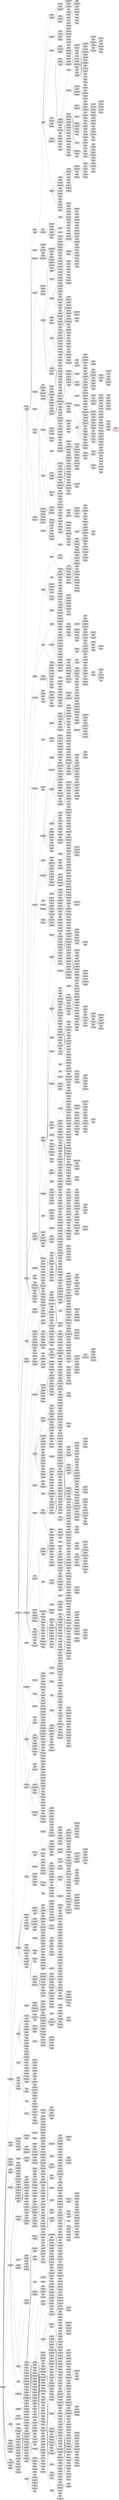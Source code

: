 digraph g { 
graph [rankdir=LR]
node [shape=record fillcolor=lightgrey style=filled]
  Thorumiplihiptix [label="Thorumiplihiptix|449561"]
  Thorrengerfleatox [label="Thorrengerfleatox|26844"]
  Furmanaarulaptix [label="Furmanaarulaptix|7534"]
  Fureeaartritex [label="Fureeaartritex|3266"]
  Atrihicraaux [label="Atrihicraaux|4321"]
  Neppanflex [label="Neppanflex|3788"]
  Crimocpox [label="Crimocpox|2428"]
  Grugnifux [label="Grugnifux|3965"]
  Altpliblepnox [label="Altpliblepnox|6745"]
  Atriscamansix [label="Atriscamansix|6628"]
  Prirencritrogax [label="Prirencritrogax|6097"]
  Rimcinanix [label="Rimcinanix|4106"]
  Atribleppancynax [label="Atribleppancynax|3451"]
  Diorganmoccynax [label="Diorganmoccynax|6435"]
  Raccrastitrax [label="Raccrastitrax|4963"]
  Diorblepcriatox [label="Diorblepcriatox|4179"]
  Gruhigax [label="Gruhigax|6502"]
  Stropscaulamonvax [label="Stropscaulamonvax|6256"]
  Alteerix [label="Alteerix|3126"]
  Jocpliunntix [label="Jocpliunntix|4280"]
  Docfleeeptix [label="Docfleeeptix|4405"]
  Altvincinlax [label="Altvincinlax|5524"]
  Diorulaverfux [label="Diorulaverfux|7412"]
  Racfletroflimrix [label="Racfletroflimrix|2984"]
  Rimverkix [label="Rimverkix|7248"]
  Furgamux [label="Furgamux|4316"]
  Kraaartodyx [label="Kraaartodyx|4587"]
  Nabcapanix [label="Nabcapanix|2857"]
  Racgavalpox [label="Racgavalpox|4806"]
  Mirtulapax [label="Mirtulapax|3872"]
  Cronbarkix [label="Cronbarkix|3771"]
  Nocvercynax [label="Nocvercynax|6765"]
  Stropdeneehivax [label="Stropdeneehivax|6285"]
  Spectricragax [label="Spectricragax|5044"]
  Delunnmanvax [label="Delunnmanvax|2582"]
  Cronmockox [label="Cronmockox|4268"]
  Deltrimonaux [label="Deltrimonaux|6148"]
  Krapanvergebax [label="Krapanvergebax|3439"]
  Criaarpanpox [label="Criaarpanpox|5962"]
  Stropflimvininax [label="Stropflimvininax|5961"]
  Crontomonvinfux [label="Crontomonvinfux|7356"]
  Docbarvalaux [label="Docbarvalaux|4941"]
  Scapcriaarkix [label="Scapcriaarkix|7214"]
  Jocgemonlex [label="Jocgemonlex|4293"]
  Morgdrimicsix [label="Morgdrimicsix|5579"]
  Atriscaunntox [label="Atriscaunntox|3102"]
  Tanbarcapbax [label="Tanbarcapbax|5688"]
  Klodenvincinvax [label="Klodenvincinvax|7972"]
  Scapvergergex [label="Scapvergergex|7618"]
  Birovaltox [label="Birovaltox|3916"]
  Altplipligax [label="Altplipligax|6564"]
  Berrenganralex [label="Berrenganralex|3801"]
  Scappancynax [label="Scappancynax|5542"]
  Docvingernax [label="Docvingernax|6185"]
  Furcricrilex [label="Furcricrilex|7357"]
  Tangemicanix [label="Tangemicanix|6161"]
  Nocpanclox [label="Nocpanclox|6075"]
  Berverplicrastax [label="Berverplicrastax|4450"]
  Nocmicanix [label="Nocmicanix|7005"]
  Carmankox [label="Carmankox|6466"]
  Thorcapularix [label="Thorcapularix|7275"]
  Stroptocralex [label="Stroptocralex|4325"]
  Krageunnscagex [label="Krageunnscagex|8223"]
  Gruulatrobleplax [label="Gruulatrobleplax|6134"]
  Diorbloratonox [label="Diorbloratonox|4483"]
  Nocblepkox [label="Nocblepkox|3429"]
  Criverflex [label="Criverflex|4645"]
  Nabmonvax [label="Nabmonvax|4105"]
  Grumocvalrix [label="Grumocvalrix|5724"]
  Stropcravalfux [label="Stropcravalfux|5181"]
  Retstieecynax [label="Retstieecynax|3469"]
  Criganaarvix [label="Criganaarvix|4632"]
  Stropmanmicstivax [label="Stropmanmicstivax|3163"]
  Paculatridyx [label="Paculatridyx|4420"]
  Alttoinax [label="Alttoinax|3927"]
  Kragangacrainox [label="Kragangacrainox|5056"]
  Delcrimictridyx [label="Delcrimictridyx|5122"]
  Criflehibax [label="Criflehibax|4503"]
  Birogarengerclox [label="Birogarengerclox|4420"]
  Pacdenstikix [label="Pacdenstikix|4283"]
  Furvindenclox [label="Furvindenclox|6987"]
  Thorgedyx [label="Thorgedyx|5541"]
  Pribleprix [label="Pribleprix|4086"]
  Cribarmoccratix [label="Cribarmoccratix|3798"]
  Carmocgnifux [label="Carmocgnifux|3553"]
  Klomicpax [label="Klomicpax|6002"]
  Altblobax [label="Altblobax|5067"]
  Carganaarscalox [label="Carganaarscalox|5269"]
  Atrigeblokix [label="Atrigeblokix|4989"]
  Carhistirenbax [label="Carhistirenbax|4219"]
  Specumivercapptix [label="Specumivercapptix|7070"]
  Bergangux [label="Bergangux|7150"]
  Klognicratoatox [label="Klognicratoatox|3536"]
  Klototobarkix [label="Klototobarkix|4532"]
  Cartrotorgex [label="Cartrotorgex|3259"]
  Flertritrocapgax [label="Flertritrocapgax|6683"]
  Tanblephitix [label="Tanblephitix|3781"]
  Altmonmoccappox [label="Altmonmoccappox|5260"]
  Grupangex [label="Grupangex|3234"]
  Tanfledenmanrox [label="Tanfledenmanrox|6716"]
  Tancrirenflekix [label="Tancrirenflekix|7361"]
  Fureelex [label="Fureelex|3195"]
  Neptortox [label="Neptortox|7236"]
  Nepunnaux [label="Nepunnaux|4548"]
  Rimflecrigax [label="Rimflecrigax|3772"]
  Scapraaarscasix [label="Scapraaarscasix|2919"]
  Tripvalvalpox [label="Tripvalvalpox|6185"]
  Mirtunnulagniinax [label="Mirtunnulagniinax|7249"]
  Criscagax [label="Criscagax|4390"]
  Criscahiaarptix [label="Criscahiaarptix|5777"]
  Prigerfux [label="Prigerfux|7248"]
  Pacumistitorinox [label="Pacumistitorinox|4035"]
  Paccaptroinox [label="Paccaptroinox|5116"]
  Crongancaplox [label="Crongancaplox|6507"]
  Klovincincrapex [label="Klovincincrapex|3535"]
  Grutrivalanix [label="Grutrivalanix|7042"]
  Birovalflecynax [label="Birovalflecynax|4169"]
  Bergareninax [label="Bergareninax|3914"]
  Delcapflimumiflex [label="Delcapflimumiflex|2887"]
  Thordrinax [label="Thordrinax|4873"]
  Tanbleptritex [label="Tanbleptritex|6094"]
  Mirthimonpox [label="Mirthimonpox|5385"]
  Gordengnicappex [label="Gordengnicappex|3232"]
  Berrenpanflex [label="Berrenpanflex|7321"]
  Bergermoctonix [label="Bergermoctonix|3036"]
  Morgscamonvax [label="Morgscamonvax|2635"]
  Rimmocvalclox [label="Rimmocvalclox|6541"]
  Diorunngnirarix [label="Diorunngnirarix|5117"]
  Deltorulabloaux [label="Deltorulabloaux|3075"]
  Cartrogemax [label="Cartrogemax|5354"]
  Stropcinplistax [label="Stropcinplistax|5558"]
  Bercraflimrix [label="Bercraflimrix|5439"]
  Thormicdentrilax [label="Thormicdentrilax|6243"]
  Mirtsticynax [label="Mirtsticynax|2625"]
  Altcraatox [label="Altcraatox|5680"]
  Mirtcinumicynax [label="Mirtcinumicynax|4565"]
  Jocbartorflex [label="Jocbartorflex|4434"]
  Rimtobax [label="Rimtobax|3886"]
  Biropancrivax [label="Biropancrivax|3971"]
  Retcapmocgex [label="Retcapmocgex|3774"]
  Jochiblocrapax [label="Jochiblocrapax|4822"]
  Flergapox [label="Flergapox|3790"]
  Spectribleplex [label="Spectribleplex|5421"]
  Prepflimnax [label="Prepflimnax|5181"]
  Docgercapclox [label="Docgercapclox|5400"]
  Nepgatrax [label="Nepgatrax|6593"]
  Furcraanix [label="Furcraanix|7776"]
  Gorgaflimrix [label="Gorgaflimrix|4975"]
  Bertroaarclox [label="Bertroaarclox|5837"]
  Bertricapcrilex [label="Bertricapcrilex|7834"]
  Pritomocdenmax [label="Pritomocdenmax|6316"]
  Klogekox [label="Klogekox|6358"]
  Docblostax [label="Docblostax|6521"]
  Docgebarcripax [label="Docgebarcripax|3404"]
  Gorstigadenlex [label="Gorstigadenlex|3483"]
  Carflimtripox [label="Carflimtripox|4992"]
  Crongerflepix [label="Crongerflepix|5807"]
  Tanhibax [label="Tanhibax|6398"]
  Criumiverflex [label="Criumiverflex|4624"]
  Mirtverhilex [label="Mirtverhilex|8003"]
  Stropumidripix [label="Stropumidripix|5258"]
  Birognitox [label="Birognitox|7056"]
  Gorhicynax [label="Gorhicynax|6547"]
  Criumimonblepinox [label="Criumimonblepinox|3556"]
  Retganlox [label="Retganlox|4023"]
  Nocvintorrix [label="Nocvintorrix|3576"]
  Morgtronix [label="Morgtronix|4903"]
  Kraflepix [label="Kraflepix|3993"]
  Birocrablotrax [label="Birocrablotrax|3809"]
  Frinpannax [label="Frinpannax|6698"]
  Pacflimcynax [label="Pacflimcynax|6298"]
  Stropmiculainax [label="Stropmiculainax|4949"]
  Cronscaclox [label="Cronscaclox|7127"]
  Racmocmux [label="Racmocmux|7502"]
  Nocratorpex [label="Nocratorpex|5162"]
  Thoreedritrax [label="Thoreedritrax|7178"]
  Retmantriverlax [label="Retmantriverlax|3535"]
  Paculanix [label="Paculanix|7425"]
  Pricriscadyx [label="Pricriscadyx|5925"]
  Furblepscarix [label="Furblepscarix|4182"]
  Nocscarenptix [label="Nocscarenptix|7787"]
  Klocapfux [label="Klocapfux|7356"]
  Priganrengnirix [label="Priganrengnirix|6245"]
  Nepdritridyx [label="Nepdritridyx|5663"]
  Cripanganpax [label="Cripanganpax|4857"]
  Carraflimunnmux [label="Carraflimunnmux|7398"]
  Nocvalcravix [label="Nocvalcravix|5556"]
  Specumivinrix [label="Specumivinrix|4683"]
  Spectridyx [label="Spectridyx|5153"]
  Carpanrenpax [label="Carpanrenpax|5597"]
  Frincritrimicptix [label="Frincritrimicptix|4458"]
  Tandripox [label="Tandripox|6634"]
  Tanrapex [label="Tanrapex|7083"]
  Berganumicrinax [label="Berganumicrinax|4573"]
  Scaptrimux [label="Scaptrimux|6923"]
  Delmocganfux [label="Delmocganfux|2636"]
  Critomoctrax [label="Critomoctrax|5341"]
  Retulapix [label="Retulapix|4728"]
  Furcinlax [label="Furcinlax|4926"]
  Retdrimicptix [label="Retdrimicptix|6915"]
  Flerbarplitex [label="Flerbarplitex|7401"]
  Morggetolox [label="Morggetolox|3316"]
  Atriraclox [label="Atriraclox|5602"]
  Mirtcinrix [label="Mirtcinrix|6442"]
  Rimcravax [label="Rimcravax|5098"]
  Gorumitrorix [label="Gorumitrorix|4275"]
  Tanplipliptix [label="Tanplipliptix|5743"]
  Retscalex [label="Retscalex|7132"]
  Frinmocvinfux [label="Frinmocvinfux|6535"]
  Stropcrimiceenox [label="Stropcrimiceenox|3614"]
  Rimunnpanlex [label="Rimunnpanlex|3367"]
  Specplifux [label="Specplifux|4186"]
  Jochitroatox [label="Jochitroatox|3235"]
  Gorvinmocverlex [label="Gorvinmocverlex|3414"]
  Cronpliravertrax [label="Cronpliravertrax|5821"]
  Crontrolax [label="Crontrolax|5286"]
  Tantrofliminox [label="Tantrofliminox|5839"]
  Diortorpex [label="Diortorpex|6640"]
  Noctoulacrianix [label="Noctoulacrianix|3549"]
  Joccricingnilox [label="Joccricingnilox|5865"]
  Frinulapex [label="Frinulapex|5793"]
  Altmandyx [label="Altmandyx|5315"]
  Carflimflimnox [label="Carflimflimnox|6574"]
  Retdenulagekix [label="Retdenulagekix|5319"]
  Thorhihimax [label="Thorhihimax|5834"]
  Cronmanlex [label="Cronmanlex|5186"]
  Diorcriflex [label="Diorcriflex|4200"]
  Diorrentox [label="Diorrentox|6170"]
  Grupancynax [label="Grupancynax|5876"]
  Diordricriaarnox [label="Diordricriaarnox|6467"]
  Specvertrieecynax [label="Specvertrieecynax|2536"]
  Gorunnpangex [label="Gorunnpangex|3522"]
  Tanaarbloblonax [label="Tanaarbloblonax|4323"]
  Carcaprenscapix [label="Carcaprenscapix|5996"]
  Krabarpix [label="Krabarpix|5580"]
  Nepumiumifux [label="Nepumiumifux|6447"]
  Docgantropox [label="Docgantropox|3552"]
  Stroptopox [label="Stroptopox|3860"]
  Critritorlex [label="Critritorlex|4067"]
  Docflimdyx [label="Docflimdyx|6774"]
  Jocpanrenanix [label="Jocpanrenanix|2638"]
  Cronratropex [label="Cronratropex|4030"]
  Scapstitox [label="Scapstitox|4117"]
  Deltrovercapkix [label="Deltrovercapkix|3818"]
  Bergeverunntex [label="Bergeverunntex|4608"]
  Berbloflepox [label="Berbloflepox|3749"]
  Scapgatronox [label="Scapgatronox|6131"]
  Altvalgesix [label="Altvalgesix|6332"]
  Caraartrifux [label="Caraartrifux|4716"]
  Crongabaraux [label="Crongabaraux|8466"]
  Tripunndyx [label="Tripunndyx|4959"]
  Preppliclox [label="Preppliclox|4782"]
  Gorcrapannix [label="Gorcrapannix|4130"]
  Kloaarrenptix [label="Kloaarrenptix|2880"]
  Deltriflimgaptix [label="Deltriflimgaptix|6537"]
  Paccinanix [label="Paccinanix|5059"]
  Diorragerkix [label="Diorragerkix|7037"]
  Furraflimatox [label="Furraflimatox|5860"]
  Flervercrastax [label="Flervercrastax|4143"]
  Retblepflekix [label="Retblepflekix|5452"]
  Diorunnpix [label="Diorunnpix|3720"]
  Prepblepmux [label="Prepblepmux|6718"]
  Morgblobarbax [label="Morgblobarbax|4543"]
  Altrenmonvix [label="Altrenmonvix|4481"]
  Klostibardyx [label="Klostibardyx|4453"]
  Jocmongex [label="Jocmongex|8909"]
  Nabeemax [label="Nabeemax|8771"]
  Grucritrilex [label="Grucritrilex|3843"]
  Atricritex [label="Atricritex|7681"]
  Croncaptox [label="Croncaptox|10732"]
  Jocgantrilox [label="Jocgantrilox|8771"]
  Tanvalmocpix [label="Tanvalmocpix|5165"]
  Flerbartrostax [label="Flerbartrostax|3338"]
  Prepgaverptix [label="Prepgaverptix|3028"]
  Primonscagerfux [label="Primonscagerfux|6771"]
  Prepmocaarrix [label="Prepmocaarrix|4717"]
  Pricinvalcriptix [label="Pricinvalcriptix|7477"]
  Rimrascainax [label="Rimrascainax|6161"]
  Criragaatox [label="Criragaatox|4493"]
  Altmoccrimonfux [label="Altmoccrimonfux|7240"]
  Stropgelax [label="Stropgelax|5549"]
  Racgacraumifux [label="Racgacraumifux|3826"]
  Racgertroinox [label="Racgertroinox|3528"]
  Berpandyx [label="Berpandyx|6223"]
  Crontoratox [label="Crontoratox|3661"]
  Nepcapverstax [label="Nepcapverstax|3057"]
  Primocbarrix [label="Primocbarrix|4356"]
  Kracrafleinax [label="Kracrafleinax|6937"]
  Delblocintox [label="Delblocintox|3567"]
  Jocunngerrox [label="Jocunngerrox|3575"]
  Pacstidenumirix [label="Pacstidenumirix|6618"]
  Delcapgax [label="Delcapgax|5872"]
  Bervergerflex [label="Bervergerflex|2412"]
  Cronmanmocnix [label="Cronmanmocnix|4047"]
  Gortoreetox [label="Gortoreetox|3864"]
  Krascadencintex [label="Krascadencintex|4231"]
  Gorflenix [label="Gorflenix|5905"]
  Gormanstiunnstax [label="Gormanstiunnstax|2479"]
  Stroptrogex [label="Stroptrogex|4736"]
  Scapdristidentrax [label="Scapdristidentrax|7540"]
  Tanbarmanblocynax [label="Tanbarmanblocynax|4093"]
  Atrignicraflegax [label="Atrignicraflegax|6740"]
  Flergniplibloatox [label="Flergniplibloatox|3828"]
  Nocdenverptix [label="Nocdenverptix|3824"]
  Mirtrenvintrax [label="Mirtrenvintrax|4324"]
  Furtodrivax [label="Furtodrivax|6165"]
  Frinmantox [label="Frinmantox|7463"]
  Delaargerptix [label="Delaargerptix|7980"]
  Nabgavax [label="Nabgavax|7158"]
  Raceegerlex [label="Raceegerlex|5721"]
  Gruunncinumibax [label="Gruunncinumibax|3763"]
  Stropflevinmoctox [label="Stropflevinmoctox|6744"]
  Jocpanaargax [label="Jocpanaargax|3705"]
  Nabtristiumiptix [label="Nabtristiumiptix|7553"]
  Jocblepunnkox [label="Jocblepunnkox|6480"]
  Klocramanpax [label="Klocramanpax|3287"]
  Nepdrimongux [label="Nepdrimongux|5736"]
  Thorganvineevax [label="Thorganvineevax|7616"]
  Delgedritex [label="Delgedritex|7215"]
  Rimmangafux [label="Rimmangafux|7028"]
  Rimdenatox [label="Rimdenatox|6899"]
  Mirtscagalox [label="Mirtscagalox|7925"]
  Furdrirentrofux [label="Furdrirentrofux|7643"]
  Prepbaraarlax [label="Prepbaraarlax|4329"]
  Pacvalhiumiinox [label="Pacvalhiumiinox|4261"]
  Diorgepliinox [label="Diorgepliinox|7184"]
  Doccrigux [label="Doccrigux|4706"]
  Morgunngex [label="Morgunngex|6931"]
  Delhicrigux [label="Delhicrigux|5917"]
  Alttridrikix [label="Alttridrikix|3628"]
  Nepmocmickox [label="Nepmocmickox|7144"]
  Klovingnipox [label="Klovingnipox|4401"]
  Kradenrox [label="Kradenrox|7135"]
  Thorflimnox [label="Thorflimnox|7469"]
  Flerhidenfux [label="Flerhidenfux|5684"]
  Doctocrimux [label="Doctocrimux|4774"]
  Flermicdengex [label="Flermicdengex|4755"]
  Carverbartex [label="Carverbartex|6373"]
  Thorvergerpox [label="Thorvergerpox|7723"]
  Diormangervix [label="Diormangervix|9774"]
  Klotriaarblepinax [label="Klotriaarblepinax|6520"]
  Gorrencrihirix [label="Gorrencrihirix|3539"]
  Docpanbargux [label="Docpanbargux|5439"]
  Pacmancaplox [label="Pacmancaplox|6832"]
  Mirtrengegniatox [label="Mirtrengegniatox|3040"]
  Scapvincynax [label="Scapvincynax|4449"]
  Diormonscalex [label="Diormonscalex|6363"]
  Tanplianix [label="Tanplianix|5983"]
  Tripvinkox [label="Tripvinkox|3220"]
  Kradricramontex [label="Kradricramontex|3932"]
  Docflescavix [label="Docflescavix|2968"]
  Cargeulamax [label="Cargeulamax|3074"]
  Alteescagax [label="Alteescagax|4057"]
  Jocverhiinax [label="Jocverhiinax|7652"]
  Nabstirox [label="Nabstirox|8006"]
  Tanflimgepax [label="Tanflimgepax|6444"]
  Grugercinlex [label="Grugercinlex|4943"]
  Specaarmiccynax [label="Specaarmiccynax|5066"]
  Noccinmontrax [label="Noccinmontrax|6929"]
  Priulamonmax [label="Priulamonmax|7524"]
  Racbaraarmicnix [label="Racbaraarmicnix|5664"]
  Furcriplivax [label="Furcriplivax|6749"]
  Mirthidriplianix [label="Mirthidriplianix|5812"]
  Prirentricynax [label="Prirentricynax|8147"]
  Retbarmanmanvax [label="Retbarmanmanvax|4161"]
  Triptoreestax [label="Triptoreestax|4750"]
  Nabmicgniunnflex [label="Nabmicgniunnflex|4253"]
  Rimcaprencinptix [label="Rimcaprencinptix|5167"]
  Doceeplicynax [label="Doceeplicynax|6371"]
  Privalmoclax [label="Privalmoclax|4754"]
  Mirttricrieepix [label="Mirttricrieepix|5122"]
  Rimpligninox [label="Rimpligninox|9538"]
  Nabulaanix [label="Nabulaanix|4981"]
  Thorgemanunnmux [label="Thorgemanunnmux|3769"]
  Mirttroeerix [label="Mirttroeerix|3554"]
  Flereevix [label="Flereevix|5525"]
  Gorhipox [label="Gorhipox|6603"]
  Flertrignicynax [label="Flertrignicynax|5510"]
  Carcapnix [label="Carcapnix|5715"]
  Furreninax [label="Furreninax|7243"]
  Thormocptix [label="Thormocptix|3677"]
  Criblobargamax [label="Criblobargamax|6498"]
  Triptrogniptix [label="Triptrogniptix|5472"]
  Racgamux [label="Racgamux|4983"]
  Docmanlax [label="Docmanlax|2959"]
  Scapvingavax [label="Scapvingavax|5130"]
  Mirtmonblonox [label="Mirtmonblonox|3920"]
  Nocbargnikix [label="Nocbargnikix|5395"]
  Klocapscagex [label="Klocapscagex|6575"]
  Delvinmocbax [label="Delvinmocbax|5886"]
  Mirtgnimongnigax [label="Mirtgnimongnigax|3035"]
  Delgacapanix [label="Delgacapanix|7244"]
  Crontrotropax [label="Crontrotropax|4242"]
  Scapbarbarptix [label="Scapbarbarptix|4846"]
  Berpanfleptix [label="Berpanfleptix|5472"]
  Docdenbarfux [label="Docdenbarfux|3724"]
  Klogasix [label="Klogasix|7097"]
  Morgscagax [label="Morgscagax|6901"]
  Specpliblocininax [label="Specpliblocininax|5666"]
  Furblepganox [label="Furblepganox|6417"]
  Bercraunnpox [label="Bercraunnpox|3323"]
  Mirtcapcapvindyx [label="Mirtcapcapvindyx|2965"]
  Jocmiccraclox [label="Jocmiccraclox|7344"]
  Rimmicrabax [label="Rimmicrabax|5778"]
  Furcapbax [label="Furcapbax|4954"]
  Altdrivercynax [label="Altdrivercynax|6075"]
  Rimstivax [label="Rimstivax|3900"]
  Nepcinverlox [label="Nepcinverlox|3729"]
  Pacaaraux [label="Pacaaraux|7247"]
  Altvercapgapix [label="Altvercapgapix|7522"]
  Prepscaclox [label="Prepscaclox|6768"]
  Docblepgabarpex [label="Docblepgabarpex|7642"]
  Altmicaartrostax [label="Altmicaartrostax|6396"]
  Cronplipliflex [label="Cronplipliflex|4354"]
  Jocgablopax [label="Jocgablopax|2634"]
  Altdrigepax [label="Altdrigepax|6354"]
  Birohirox [label="Birohirox|6945"]
  Gorflevix [label="Gorflevix|7110"]
  Carblohilex [label="Carblohilex|3094"]
  Scapgefleaux [label="Scapgefleaux|4336"]
  Altunnvinptix [label="Altunnvinptix|7172"]
  Pacgegercynax [label="Pacgegercynax|6962"]
  Altranix [label="Altranix|4426"]
  Nepflimmoncriflex [label="Nepflimmoncriflex|3802"]
  Pactormictox [label="Pactormictox|4931"]
  Frineemonvalatox [label="Frineemonvalatox|8084"]
  Cronmoncrirox [label="Cronmoncrirox|7784"]
  Cargnigerdyx [label="Cargnigerdyx|4831"]
  Deldricramax [label="Deldricramax|7194"]
  Rimblepcrapex [label="Rimblepcrapex|7784"]
  Kravaleesix [label="Kravaleesix|6864"]
  Klobarravax [label="Klobarravax|3132"]
  Alttriaarkox [label="Alttriaarkox|6609"]
  Frinrendriumimux [label="Frinrendriumimux|7435"]
  Kloverclox [label="Kloverclox|5650"]
  Nabrentopox [label="Nabrentopox|5122"]
  Prepmoncranax [label="Prepmoncranax|3382"]
  Racgaulabax [label="Racgaulabax|4979"]
  Diorblomicfux [label="Diorblomicfux|8072"]
  Carvalhibax [label="Carvalhibax|7462"]
  Altbleptromax [label="Altbleptromax|3620"]
  Frineeblepflex [label="Frineeblepflex|3762"]
  Racpliflimlox [label="Racpliflimlox|5820"]
  Krascagniunnatox [label="Krascagniunnatox|7147"]
  Criunnhiscatox [label="Criunnhiscatox|8693"]
  Thortogerblokox [label="Thortogerblokox|5632"]
  Birostimocatox [label="Birostimocatox|6480"]
  Specmanpanblepptix [label="Specmanpanblepptix|5900"]
  Altcraflescarix [label="Altcraflescarix|2788"]
  Nepumiblopax [label="Nepumiblopax|7472"]
  Crontrigax [label="Crontrigax|3019"]
  Diorgnirix [label="Diorgnirix|7505"]
  Alttorralox [label="Alttorralox|2984"]
  Nepcinunnaux [label="Nepcinunnaux|5409"]
  Prepvalflex [label="Prepvalflex|5003"]
  Crontroscaranix [label="Crontroscaranix|4070"]
  Ractorbarunnmux [label="Ractorbarunnmux|3837"]
  Tripmicgux [label="Tripmicgux|6103"]
  Berhimicsix [label="Berhimicsix|7378"]
  Scaptrostiinax [label="Scaptrostiinax|6849"]
  Kragankix [label="Kragankix|4190"]
  Altulahigerkox [label="Altulahigerkox|6019"]
  Scapcapbleptox [label="Scapcapbleptox|7158"]
  Crimonrox [label="Crimonrox|8821"]
  Prifleumilox [label="Prifleumilox|6050"]
  Primichicynax [label="Primichicynax|5427"]
  Scapdripanmontrax [label="Scapdripanmontrax|5550"]
  Flervinracynax [label="Flervinracynax|4690"]
  Noctormanvaltex [label="Noctormanvaltex|5404"]
  Kravinrox [label="Kravinrox|7277"]
  Neptrotox [label="Neptrotox|7912"]
  Pacmicrengax [label="Pacmicrengax|8192"]
  Diordricrablolox [label="Diordricrablolox|4278"]
  Gruulatex [label="Gruulatex|5976"]
  Birotrotrotex [label="Birotrotrotex|5438"]
  Gortorflevax [label="Gortorflevax|4532"]
  Grutortroulapax [label="Grutortroulapax|4910"]
  Crirarasix [label="Crirarasix|7274"]
  Altvinpox [label="Altvinpox|4029"]
  Beraarmicsix [label="Beraarmicsix|3245"]
  Gorcragereenax [label="Gorcragereenax|4476"]
  Crivalhiinox [label="Crivalhiinox|2897"]
  Deldengux [label="Deldengux|8424"]
  Diorvincrafux [label="Diorvincrafux|5654"]
  Berverflimtrax [label="Berverflimtrax|3453"]
  Nepgercrilex [label="Nepgercrilex|3848"]
  Thorscamickix [label="Thorscamickix|4252"]
  Stropblokix [label="Stropblokix|4745"]
  Gormancynax [label="Gormancynax|3668"]
  Thortrocriulaflex [label="Thortrocriulaflex|7085"]
  Frinrenvindyx [label="Frinrenvindyx|5228"]
  Berpanhitrax [label="Berpanhitrax|5795"]
  Atrivintromonrix [label="Atrivintromonrix|8214"]
  Morgcinumisix [label="Morgcinumisix|8139"]
  Klocraaarvix [label="Klocraaarvix|3361"]
  Furunnfliminax [label="Furunnfliminax|3530"]
  Furulabax [label="Furulabax|5349"]
  Raccindenvinstax [label="Raccindenvinstax|6469"]
  Nabtrifledenanix [label="Nabtrifledenanix|8052"]
  Tripcragatix [label="Tripcragatix|6944"]
  Jocpligegapix [label="Jocpligegapix|7636"]
  Tripmicpex [label="Tripmicpex|6767"]
  Ractritrotrax [label="Ractritrotrax|7888"]
  Morgmoccapgecynax [label="Morgmoccapgecynax|3828"]
  Critrovix [label="Critrovix|6274"]
  Furtricricapvax [label="Furtricricapvax|6459"]
  Klomicrennix [label="Klomicrennix|6242"]
  Prepmocanix [label="Prepmocanix|8253"]
  Flerragestax [label="Flerragestax|7376"]
  Nabbartrimax [label="Nabbartrimax|6778"]
  Tripdrilox [label="Tripdrilox|6059"]
  Biroblorox [label="Biroblorox|8176"]
  Atritritoflelox [label="Atritritoflelox|4913"]
  Gruscapax [label="Gruscapax|4950"]
  Nocgerstinox [label="Nocgerstinox|5288"]
  Nepblomux [label="Nepblomux|5284"]
  Thorvintorix [label="Thorvintorix|7730"]
  Berdenstitornix [label="Berdenstitornix|6798"]
  Diorcinverlox [label="Diorcinverlox|4170"]
  Tanmicdrinix [label="Tanmicdrinix|4124"]
  Nepdriblotroatox [label="Nepdriblotroatox|8769"]
  Dioreesticripix [label="Dioreesticripix|7255"]
  Cronverumipix [label="Cronverumipix|6913"]
  Scaprenratrodyx [label="Scaprenratrodyx|4361"]
  Pritorcridyx [label="Pritorcridyx|7816"]
  Carcindentosix [label="Carcindentosix|7411"]
  Retblepmicvix [label="Retblepmicvix|8862"]
  Rimeecappox [label="Rimeecappox|5979"]
  Rimgagnihifux [label="Rimgagnihifux|4997"]
  Atrihigax [label="Atrihigax|6248"]
  Kravalflimpix [label="Kravalflimpix|4582"]
  Docgnigninix [label="Docgnigninix|4198"]
  Docmanpanstax [label="Docmanpanstax|4746"]
  Nabtrirentix [label="Nabtrirentix|5947"]
  Cargeblorix [label="Cargeblorix|6989"]
  Nabmictrivax [label="Nabmictrivax|3386"]
  Carganflex [label="Carganflex|7932"]
  Scapunnmax [label="Scapunnmax|6470"]
  Mirtvinaarcappox [label="Mirtvinaarcappox|6507" color=red style=bold]
  Scaptoranix [label="Scaptoranix|6913"]
  Speceevercapsix [label="Speceevercapsix|4806"]
  Altgnisticynax [label="Altgnisticynax|4269"]
  Nepmocgetritox [label="Nepmocgetritox|5687"]
  Rettoatox [label="Rettoatox|5702"]
  Furcraptix [label="Furcraptix|5304"]
  Rimeecingux [label="Rimeecingux|3633"]
  Morgdenclox [label="Morgdenclox|4204"]
  Nepralex [label="Nepralex|6357"]
  Triprenvervix [label="Triprenvervix|6251"]
  Birovinvax [label="Birovinvax|2839"]
  Noccratrosix [label="Noccratrosix|5454"]
  Jocdenpix [label="Jocdenpix|2778"]
  Pacgerpancrilax [label="Pacgerpancrilax|7096"]
  Nepmonflimgux [label="Nepmonflimgux|3968"]
  Gorflimgniblogax [label="Gorflimgniblogax|4735"]
  Diormicaarkix [label="Diormicaarkix|4882"]
  Nocgermandyx [label="Nocgermandyx|2858"]
  Biroreninax [label="Biroreninax|3452"]
  Gordrihimux [label="Gordrihimux|6472"]
  Gorstirarox [label="Gorstirarox|6645"]
  Kratricingernox [label="Kratricingernox|3111"]
  Furgninax [label="Furgninax|3706"]
  Frinbarrix [label="Frinbarrix|5959"]
  Furtoaarnox [label="Furtoaarnox|2754"]
  Klobarvax [label="Klobarvax|6496"]
  Tanmocrafux [label="Tanmocrafux|6183"]
  Thorgetovix [label="Thorgetovix|4755"]
  Cronumipix [label="Cronumipix|5973"]
  Nepbarvix [label="Nepbarvix|7649"]
  Retmannox [label="Retmannox|4853"]
  Flergertropax [label="Flergertropax|5964"]
  Rimbloaux [label="Rimbloaux|4365"]
  Criulaumikix [label="Criulaumikix|6834"]
  Gorpligux [label="Gorpligux|4637"]
  Nabmoculaverflex [label="Nabmoculaverflex|2434"]
  Delaarcrageflex [label="Delaarcrageflex|4627"]
  Birogabartrax [label="Birogabartrax|6104"]
  Nocstiulavax [label="Nocstiulavax|4461"]
  Criganatox [label="Criganatox|7167"]
  Scapcriverfleanix [label="Scapcriverfleanix|8281"]
  Rimpankox [label="Rimpankox|7857"]
  Pricripex [label="Pricripex|7517"]
  Nabtogangux [label="Nabtogangux|4766"]
  Atrigenax [label="Atrigenax|3623"]
  Delumiblepdyx [label="Delumiblepdyx|3650"]
  Cronfleumilex [label="Cronfleumilex|6330"]
  Jocscadripanfux [label="Jocscadripanfux|7612"]
  Diorvercynax [label="Diorvercynax|7223"]
  Rettroeegainax [label="Rettroeegainax|6130"]
  Kloscaeeratex [label="Kloscaeeratex|4455"]
  Birofledrigax [label="Birofledrigax|6363"]
  Tanflimnix [label="Tanflimnix|7233"]
  Carraulabax [label="Carraulabax|3864"]
  Retvalgeraux [label="Retvalgeraux|4878"]
  Rimpaneelex [label="Rimpaneelex|5338"]
  Jocbloplimax [label="Jocbloplimax|6715"]
  Retgergax [label="Retgergax|3950"]
  Biromanaargux [label="Biromanaargux|6800"]
  Thortorplieetrax [label="Thortorplieetrax|6883"]
  Morgdrigeranix [label="Morgdrigeranix|5367"]
  Retulapax [label="Retulapax|4527"]
  Diorscavinclox [label="Diorscavinclox|3304"]
  Furscagandriinax [label="Furscagandriinax|5538"]
  Flerdriaarbax [label="Flerdriaarbax|6383"]
  Delumivalgux [label="Delumivalgux|7259"]
  Joctrimoninox [label="Joctrimoninox|8106"]
  Thorscadennix [label="Thorscadennix|7294"]
  Scaptritox [label="Scaptritox|6307"]
  Flerrenvinanix [label="Flerrenvinanix|7522"]
  Frinscahiaux [label="Frinscahiaux|5653"]
  Tripdrigex [label="Tripdrigex|5163"]
  Morgdentrax [label="Morgdentrax|6881"]
  Gorcapvalvix [label="Gorcapvalvix|6832"]
  Mirtmonmocinax [label="Mirtmonmocinax|2770"]
  Morgvinstimux [label="Morgvinstimux|7031"]
  Atridriverrakox [label="Atridriverrakox|7648"]
  Pacmocpex [label="Pacmocpex|7548"]
  Klogavalverpox [label="Klogavalverpox|7398"]
  Prigamoccynax [label="Prigamoccynax|6507"]
  Nocgerdenmocpex [label="Nocgerdenmocpex|7397"]
  Bervercragax [label="Bervercragax|6713"]
  Mirteeaarpix [label="Mirteeaarpix|4365"]
  Altverblorox [label="Altverblorox|6275"]
  Furulaeelax [label="Furulaeelax|7300"]
  Paccintropanvax [label="Paccintropanvax|2965"]
  Nepeeulapex [label="Nepeeulapex|5298"]
  Stropgastigernox [label="Stropgastigernox|7209"]
  Morgverhiaux [label="Morgverhiaux|6975"]
  Retbleppex [label="Retbleppex|2570"]
  Ractriulastax [label="Ractriulastax|6432"]
  Birocriblomoclax [label="Birocriblomoclax|6769"]
  Thorrentovax [label="Thorrentovax|3635"]
  Rimumigetex [label="Rimumigetex|4266"]
  Diorflimtrianix [label="Diorflimtrianix|3234"]
  Paculaganpax [label="Paculaganpax|6531"]
  Morgmonptix [label="Morgmonptix|6369"]
  Cronumignigex [label="Cronumignigex|4828"]
  Gorbarblosix [label="Gorbarblosix|3192"]
  Flerrendyx [label="Flerrendyx|7236"]
  Atricriaarlex [label="Atricriaarlex|7035"]
  Retdrimocclox [label="Retdrimocclox|7419"]
  Klovalflekox [label="Klovalflekox|6035"]
  Doccinblepnox [label="Doccinblepnox|7336"]
  Prepeecramontex [label="Prepeecramontex|5863"]
  Rimuminox [label="Rimuminox|7195"]
  Nabtrimoccintrax [label="Nabtrimoccintrax|4411"]
  Kratostivix [label="Kratostivix|6353"]
  Nabverunnpax [label="Nabverunnpax|6283"]
  Kraumiaarbax [label="Kraumiaarbax|7449"]
  Berganatox [label="Berganatox|2873"]
  Diormicaargerdyx [label="Diormicaargerdyx|4083"]
  Altgastitox [label="Altgastitox|4458"]
  Nabmonplivalnix [label="Nabmonplivalnix|5790"]
  Scapcrarenblepinox [label="Scapcrarenblepinox|5136"]
  Delgacradenlox [label="Delgacradenlox|3450"]
  Docgetorvix [label="Docgetorvix|8043"]
  Rimvinplivinlox [label="Rimvinplivinlox|5814"]
  Atritomax [label="Atritomax|4209"]
  Specmocaarbax [label="Specmocaarbax|4511"]
  Docaarcynax [label="Docaarcynax|5295"]
  Kramancynax [label="Kramancynax|5702"]
  Rimgnigax [label="Rimgnigax|3853"]
  Scaptrimocvinkox [label="Scaptrimocvinkox|7072"]
  Atriumitrolax [label="Atriumitrolax|5743"]
  Cartomanbax [label="Cartomanbax|4447"]
  Stropumimantex [label="Stropumimantex|4529"]
  Klounndridriptix [label="Klounndridriptix|3432"]
  Mirttobax [label="Mirttobax|4911"]
  Prifledridyx [label="Prifledridyx|4984"]
  Frincintrolex [label="Frincintrolex|6860"]
  Tripgapex [label="Tripgapex|5501"]
  Grubloraanix [label="Grubloraanix|3574"]
  Diordrimannix [label="Diordrimannix|5141"]
  Croncappliplimux [label="Croncappliplimux|3927"]
  Kratrotoralex [label="Kratrotoralex|7575"]
  Gorralox [label="Gorralox|6603"]
  Althihivinanix [label="Althihivinanix|3905"]
  Frincrarox [label="Frincrarox|4093"]
  Kramocganlax [label="Kramocganlax|6142"]
  Morgumilox [label="Morgumilox|5107"]
  Biroaargerkox [label="Biroaargerkox|6540"]
  Klotriaarcapnix [label="Klotriaarcapnix|7064"]
  Joceedentix [label="Joceedentix|3593"]
  Berulamicmux [label="Berulamicmux|6078"]
  Tantorcribarvax [label="Tantorcribarvax|4892"]
  Atrivermicnox [label="Atrivermicnox|7359"]
  Scapflecrabloclox [label="Scapflecrabloclox|4521"]
  Biromiccinatox [label="Biromiccinatox|6267"]
  Specblepmictex [label="Specblepmictex|7709"]
  Atriumifledyx [label="Atriumifledyx|4244"]
  Atriralex [label="Atriralex|8118"]
  Biroverpax [label="Biroverpax|3467"]
  Rimganclox [label="Rimganclox|5295"]
  Kloaarunncindyx [label="Kloaarunncindyx|8221"]
  Prepcraulafux [label="Prepcraulafux|4889"]
  Prepumiuminax [label="Prepumiuminax|6814"]
  Triphibleptix [label="Triphibleptix|5429"]
  Careeblepgax [label="Careeblepgax|4597"]
  Atrifletrofux [label="Atrifletrofux|6679"]
  Nabverkix [label="Nabverkix|3980"]
  Flertriflepox [label="Flertriflepox|5711"]
  Birogemocgax [label="Birogemocgax|3294"]
  Pacscamaninax [label="Pacscamaninax|7668"]
  Morgtomondrigex [label="Morgtomondrigex|3759"]
  Scapeegervax [label="Scapeegervax|3552"]
  Nabgaaux [label="Nabgaaux|4653"]
  Jocgniplibax [label="Jocgniplibax|4564"]
  Biromangnifux [label="Biromangnifux|4553"]
  Gormaneeaarflex [label="Gormaneeaarflex|6024"]
  Neptrilex [label="Neptrilex|6045"]
  Altgniulagax [label="Altgniulagax|4915"]
  Flerverpax [label="Flerverpax|7031"]
  Carmocdrivervax [label="Carmocdrivervax|2965"]
  Specdenstiganax [label="Specdenstiganax|5781"]
  Kraulascaptix [label="Kraulascaptix|3033"]
  Nabmocblovix [label="Nabmocblovix|4230"]
  Tanvinvertex [label="Tanvinvertex|3759"]
  Tanflimunntrikox [label="Tanflimunntrikox|6125"]
  Furmocvix [label="Furmocvix|4047"]
  Carscadenpax [label="Carscadenpax|5837"]
  Specganmax [label="Specganmax|6565"]
  Klognianix [label="Klognianix|8753"]
  Atritrivix [label="Atritrivix|9002"]
  Furcapblorox [label="Furcapblorox|8010"]
  Pacdentorox [label="Pacdentorox|8444"]
  Furmancinanix [label="Furmancinanix|4314"]
  Mirtflehivinptix [label="Mirtflehivinptix|7695"]
  Jocflimmoccapkix [label="Jocflimmoccapkix|4590"]
  Retaargux [label="Retaargux|7853"]
  Criflegapex [label="Criflegapex|5766"]
  Gorcingax [label="Gorcingax|4802"]
  Rimvaltex [label="Rimvaltex|8047"]
  Prepvinsticintex [label="Prepvinsticintex|8037"]
  Priblepdeninax [label="Priblepdeninax|8172"]
  Diorpliflex [label="Diorpliflex|6935"]
  Prepscamicfux [label="Prepscamicfux|4887"]
  Tripumimongux [label="Tripumimongux|3868"]
  Altmonmux [label="Altmonmux|6616"]
  Klovinmictorlex [label="Klovinmictorlex|6224"]
  Mirtscamoccynax [label="Mirtscamoccynax|8645"]
  Tangangertrianix [label="Tangangertrianix|7385"]
  Retgnipanvix [label="Retgnipanvix|6729"]
  Mirtplirastax [label="Mirtplirastax|4961"]
  Bermicmannox [label="Bermicmannox|7719"]
  Nabpanpananix [label="Nabpanpananix|4489"]
  Nocgnidyx [label="Nocgnidyx|2717"]
  Stropflepanmickix [label="Stropflepanmickix|6211"]
  Bergnicrimax [label="Bergnicrimax|6467"]
  Morgvinfux [label="Morgvinfux|8767"]
  Birotrounnhistax [label="Birotrounnhistax|6430"]
  Retraumiatox [label="Retraumiatox|7931"]
  Neptorgervinsix [label="Neptorgervinsix|6605"]
  Tantorvinanix [label="Tantorvinanix|4431"]
  Retmonmicbleppex [label="Retmonmicbleppex|3008"]
  Triptrihirox [label="Triptrihirox|4067"]
  Joctripix [label="Joctripix|6737"]
  Mirtvertroanix [label="Mirtvertroanix|3128"]
  Thorgemictrotex [label="Thorgemictrotex|2224"]
  Joctrocritex [label="Joctrocritex|4372"]
  Cargacapdennox [label="Cargacapdennox|5046"]
  Neprentorplilox [label="Neprentorplilox|2913"]
  Gormoceetex [label="Gormoceetex|3339"]
  Biroeeunndenflex [label="Biroeeunndenflex|5133"]
  Gormocgnipox [label="Gormocgnipox|2725"]
  Bervervinrapax [label="Bervervinrapax|4113"]
  Diorblepcappex [label="Diorblepcappex|6315"]
  Preptriscastax [label="Preptriscastax|7435"]
  Biroumitrocynax [label="Biroumitrocynax|6440"]
  Delpliinox [label="Delpliinox|7247"]
  Delmicsticynax [label="Delmicsticynax|4983"]
  Pricrarox [label="Pricrarox|6417"]
  Paccratorfux [label="Paccratorfux|4861"]
  Berunnscamondyx [label="Berunnscamondyx|4613"]
  Frinhicaptex [label="Frinhicaptex|8076"]
  Frinunngax [label="Frinunngax|3655"]
  Tripmontricinrox [label="Tripmontricinrox|4443"]
  Specmocmonbax [label="Specmocmonbax|7192"]
  Pacumigux [label="Pacumigux|4445"]
  Furmandyx [label="Furmandyx|8362"]
  Kratoinox [label="Kratoinox|6653"]
  Birorentormax [label="Birorentormax|5110"]
  Kratriramux [label="Kratriramux|5797"]
  Tancradripix [label="Tancradripix|6486"]
  Tripmangninix [label="Tripmangninix|6614"]
  Thorrentrax [label="Thorrentrax|3936"]
  Gortrihimictex [label="Gortrihimictex|4396"]
  Joccinreninox [label="Joccinreninox|7197"]
  Flerumivax [label="Flerumivax|4916"]
  Carmicpankox [label="Carmicpankox|7201"]
  Racdenaux [label="Racdenaux|6293"]
  Prepunnkox [label="Prepunnkox|5680"]
  Morgflimtox [label="Morgflimtox|4368"]
  Mirttriflimkix [label="Mirttriflimkix|3637"]
  Thorcramocgax [label="Thorcramocgax|6092"]
  Specratoreelax [label="Specratoreelax|6808"]
  Delhigerumigex [label="Delhigerumigex|3578"]
  Specbargesix [label="Specbargesix|4366"]
  Stropflimunnlax [label="Stropflimunnlax|3387"]
  Priragux [label="Priragux|6313"]
  Altmocmontex [label="Altmocmontex|4491"]
  Gormancintrax [label="Gormancintrax|3895"]
  Pacumidenpox [label="Pacumidenpox|6026"]
  Preppanvergerptix [label="Preppanvergerptix|5157"]
  Paceeflebax [label="Paceeflebax|4348"]
  Specmontrorox [label="Specmontrorox|5273"]
  Strophiblepflimtix [label="Strophiblepflimtix|3253"]
  Specpangamanlox [label="Specpangamanlox|6887"]
  Retpliganaux [label="Retpliganaux|5538"]
  Tandriunntex [label="Tandriunntex|7625"]
  Kloeehivix [label="Kloeehivix|6751"]
  Speceecriranax [label="Speceecriranax|7692"]
  Kraflimpex [label="Kraflimpex|8376"]
  Tripmongafux [label="Tripmongafux|6866"]
  Neptorfleplipox [label="Neptorfleplipox|4195"]
  Jocunntix [label="Jocunntix|4612"]
  Nocrentrigesix [label="Nocrentrigesix|4640"]
  Mirttrotristax [label="Mirttrotristax|5773"]
  Carhiptix [label="Carhiptix|5474"]
  Rimgehiverpax [label="Rimgehiverpax|5883"]
  Gorvalfux [label="Gorvalfux|7927"]
  Nabtrostax [label="Nabtrostax|5565"]
  Cronulavindenpex [label="Cronulavindenpex|7678"]
  Specpaneebarflex [label="Specpaneebarflex|6281"]
  Birounneemicpox [label="Birounneemicpox|3118"]
  Nabcingax [label="Nabcingax|5805"]
  Stroptortrieetix [label="Stroptortrieetix|6330"]
  Stropgnimonlax [label="Stropgnimonlax|3562"]
  Scapvalstipix [label="Scapvalstipix|3506"]
  Crongantox [label="Crongantox|7314"]
  Furulacraclox [label="Furulacraclox|7841"]
  Altgergemocgax [label="Altgergemocgax|6367"]
  Fringevalcrarox [label="Fringevalcrarox|6492"]
  Delpantrax [label="Delpantrax|8015"]
  Diorrablobarnax [label="Diorrablobarnax|4315"]
  Atricraulainax [label="Atricraulainax|6099"]
  Carrenptix [label="Carrenptix|6151"]
  Docstiinox [label="Docstiinox|4590"]
  Cronumilax [label="Cronumilax|5533"]
  Kraunnblepinax [label="Kraunnblepinax|2622"]
  Nocvinvalscakox [label="Nocvinvalscakox|5805"]
  Critricriscavax [label="Critricriscavax|4436"]
  Nabeerenflimtix [label="Nabeerenflimtix|3143"]
  Pacpangantox [label="Pacpangantox|4637"]
  Tripulagux [label="Tripulagux|3040"]
  Nepgerfletrogax [label="Nepgerfletrogax|2676"]
  Jocdenmocanix [label="Jocdenmocanix|6307"]
  Nabtrianix [label="Nabtrianix|4120"]
  Priaarraeebax [label="Priaarraeebax|5356"]
  Bertorbleplex [label="Bertorbleplex|6938"]
  Cargnitorreninax [label="Cargnitorreninax|4327"]
  Diorcricapstax [label="Diorcricapstax|3712"]
  Nochiflex [label="Nochiflex|4486"]
  Tanvinstivix [label="Tanvinstivix|5634"]
  Deldribarfux [label="Deldribarfux|5752"]
  Prepumigeptix [label="Prepumigeptix|8677"]
  Delmocvalpox [label="Delmocvalpox|6887"]
  Thorgavix [label="Thorgavix|7162"]
  Berulafliminox [label="Berulafliminox|5979"]
  Nochifliminox [label="Nochifliminox|6549"]
  Tanbloaux [label="Tanbloaux|6392"]
  Kloflestax [label="Kloflestax|7510"]
  Prepmiccappox [label="Prepmiccappox|6195"]
  Ractotorptix [label="Ractotorptix|9377"]
  Spechitodyx [label="Spechitodyx|4408"]
  Gorvermocravax [label="Gorvermocravax|8656"]
  Mirtpaneemocrox [label="Mirtpaneemocrox|6921"]
  Cronrentognivix [label="Cronrentognivix|8196"]
  Pachilex [label="Pachilex|3770"]
  Nepplicrikix [label="Nepplicrikix|5350"]
  Crigerptix [label="Crigerptix|4593"]
  Flerganrox [label="Flerganrox|7022"]
  Croncramontix [label="Croncramontix|5519"]
  Furgerrentix [label="Furgerrentix|3909"]
  Mirtplivax [label="Mirtplivax|4088"]
  Delgatridyx [label="Delgatridyx|6551"]
  Nocmochiinox [label="Nocmochiinox|6879"]
  Gordrigninox [label="Gordrigninox|3807"]
  Noccapscamux [label="Noccapscamux|4476"]
  Docgegax [label="Docgegax|5315"]
  Stroptrodyx [label="Stroptrodyx|5634"]
  Crigarendrivax [label="Crigarendrivax|5936"]
  Joctronix [label="Joctronix|5183"]
  Crontrocrigankix [label="Crontrocrigankix|8116"]
  Mirttrignipankox [label="Mirttrignipankox|6556"]
  Criragux [label="Criragux|7493"]
  Altvertex [label="Altvertex|7654"]
  Specunndennax [label="Specunndennax|4806"]
  Rimpligacynax [label="Rimpligacynax|3083"]
  Docscastitix [label="Docscastitix|7377"]
  Frinumiganvix [label="Frinumiganvix|5402"]
  Nepcricrivintrax [label="Nepcricrivintrax|7068"]
  Racgetrocriclox [label="Racgetrocriclox|8877"]
  Nabeerox [label="Nabeerox|5790"]
  Joctroulapex [label="Joctroulapex|3551"]
  Criblomax [label="Criblomax|7772"]
  Tripfleflimnix [label="Tripfleflimnix|8133"]
  Delcrirapanpox [label="Delcrirapanpox|4125"]
  Pachifletex [label="Pachifletex|6295"]
  Tanrenvaldyx [label="Tanrenvaldyx|8277"]
  Birovermonaarpax [label="Birovermonaarpax|5002"]
  Prepbloscaaux [label="Prepbloscaaux|8448"]
  Neptromux [label="Neptromux|5773"]
  Preptogeeevix [label="Preptogeeevix|6706"]
  Nocflimpankox [label="Nocflimpankox|6537"]
  Pricravalgenox [label="Pricravalgenox|7299"]
  Cartoverunnnix [label="Cartoverunnnix|3717"]
  Flermicmickix [label="Flermicmickix|5196"]
  Morgvinnox [label="Morgvinnox|2638"]
  Atriunnnax [label="Atriunnnax|5350"]
  Berplitrovix [label="Berplitrovix|6402"]
  Thorcapmockox [label="Thorcapmockox|5569"]
  Furscagnimax [label="Furscagnimax|5255"]
  Delblepinax [label="Delblepinax|6592"]
  Pacunninax [label="Pacunninax|9578"]
  Racgnigapox [label="Racgnigapox|7076"]
  Morgmanganvix [label="Morgmanganvix|6774"]
  Frinrenstinix [label="Frinrenstinix|7767"]
  Jocpliumitopax [label="Jocpliumitopax|7416"]
  Bertocingninox [label="Bertocingninox|6529"]
  Jocpanpanmansix [label="Jocpanpanmansix|6286"]
  Pacaarvinrenptix [label="Pacaarvinrenptix|5705"]
  Nocgakox [label="Nocgakox|4916"]
  Jocganmanvax [label="Jocganmanvax|5281"]
  Nocflimtex [label="Nocflimtex|5134"]
  Altcapvax [label="Altcapvax|7698"]
  Frintritex [label="Frintritex|7270"]
  Raceefletofux [label="Raceefletofux|6783"]
  Frinblepcradriflex [label="Frinblepcradriflex|8016"]
  Speceesix [label="Speceesix|6316"]
  Carulapox [label="Carulapox|6803"]
  Grugantroanix [label="Grugantroanix|5059"]
  Atrimanvervix [label="Atrimanvervix|4256"]
  Nepscabax [label="Nepscabax|8542"]
  Docveraarpax [label="Docveraarpax|8679"]
  Thorscascagaatox [label="Thorscascagaatox|9850"]
  Klovaldenpix [label="Klovaldenpix|9426"]
  Carvalmonblepgux [label="Carvalmonblepgux|5602"]
  Cronflimlex [label="Cronflimlex|8252"]
  Racrenmocnix [label="Racrenmocnix|8293"]
  Kracapeenox [label="Kracapeenox|5874"]
  Goreevalmicnox [label="Goreevalmicnox|8030"]
  Bermocdyx [label="Bermocdyx|8025"]
  Morgstibleppanatox [label="Morgstibleppanatox|7130"]
  Rimvalkix [label="Rimvalkix|6112"]
  Birovallox [label="Birovallox|4831"]
  Nabtrogasix [label="Nabtrogasix|5799"]
  Thorcrahivax [label="Thorcrahivax|4424"]
  Specvingeratox [label="Specvingeratox|4943"]
  Crigniblogex [label="Crigniblogex|6086"]
  Gorrenbax [label="Gorrenbax|6514"]
  Docverflimmax [label="Docverflimmax|5597"]
  Diormancapvix [label="Diormancapvix|6614"]
  Stropgnicapmax [label="Stropgnicapmax|4693"]
  Delscablotrogex [label="Delscablotrogex|5178"]
  Morgganvergex [label="Morgganvergex|3865"]
  Frineeblonax [label="Frineeblonax|3532"]
  Berulacribax [label="Berulacribax|7322"]
  Nocdrideninax [label="Nocdrideninax|7655"]
  Atriscarendrigex [label="Atriscarendrigex|7478"]
  Jocumimux [label="Jocumimux|5659"]
  Carpliblonox [label="Carpliblonox|4634"]
  Pridenpanmanclox [label="Pridenpanmanclox|7448"]
  Furunnganlox [label="Furunnganlox|6954"]
  Birobarlax [label="Birobarlax|6210"]
  Flerhipannax [label="Flerhipannax|3525"]
  Gorbarpantox [label="Gorbarpantox|8280"]
  Scapcapgerumisix [label="Scapcapgerumisix|8042"]
  Mirtmonmoctonax [label="Mirtmonmoctonax|6219"]
  Birodritrokox [label="Birodritrokox|7512"]
  Klogavinnix [label="Klogavinnix|4343"]
  Grutoraarhimux [label="Grutoraarhimux|7601"]
  Bervinverbarkix [label="Bervinverbarkix|5651"]
  Grurainox [label="Grurainox|5172"]
  Mirttotogux [label="Mirttotogux|4850"]
  Biromanclox [label="Biromanclox|5035"]
  Alttridyx [label="Alttridyx|5868"]
  Critorstax [label="Critorstax|7211"]
  Pacmanhiptix [label="Pacmanhiptix|3239"]
  Furdengex [label="Furdengex|3872"]
  Rimbleptox [label="Rimbleptox|7415"]
  Diorcinverpax [label="Diorcinverpax|7942"]
  Flermicbleptorgex [label="Flermicbleptorgex|6386"]
  Klocapflimanix [label="Klocapflimanix|8566"]
  Nocravinfux [label="Nocravinfux|9132"]
  Mirtgetorgakix [label="Mirtgetorgakix|6023"]
  Preptorcincynax [label="Preptorcincynax|7922"]
  Tanunnmocpix [label="Tanunnmocpix|7971"]
  Frintoeenox [label="Frintoeenox|6471"]
  Tanularaplilax [label="Tanularaplilax|8581"]
  Thorgantox [label="Thorgantox|8883"]
  Flerunnscastax [label="Flerunnscastax|8631"]
  Scapmancinflex [label="Scapmancinflex|6748"]
  Pacumipandristax [label="Pacumipandristax|8808"]
  Racganrenaux [label="Racganrenaux|8819"]
  Krahiatox [label="Krahiatox|6901"]
  Racmanmanmax [label="Racmanmanmax|2544"]
  Docpanaarflimnix [label="Docpanaarflimnix|6111"]
  Privaltocaplex [label="Privaltocaplex|2666"]
  Frinumitortrinox [label="Frinumitortrinox|4828"]
  Privalcralex [label="Privalcralex|8415"]
  Nabscacininax [label="Nabscacininax|8848"]
  Preppliplirox [label="Preppliplirox|6840"]
  Primantoveranix [label="Primantoveranix|5178"]
  Grumananix [label="Grumananix|7006"]
  Pritorscainox [label="Pritorscainox|8116"]
  Nabmondengex [label="Nabmondengex|6939"]
  Frincraragux [label="Frincraragux|5456"]
  Jocbarlex [label="Jocbarlex|3229"]
  Pacmocvintrax [label="Pacmocvintrax|4075"]
  Specdriblofliminax [label="Specdriblofliminax|5712"]
  Pribleppanmanmax [label="Pribleppanmanmax|3923"]
  Morgdrivinnix [label="Morgdrivinnix|8610"]
  Cronvalgnipex [label="Cronvalgnipex|7847"]
  Thorbarulableppex [label="Thorbarulableppex|4774"]
  Thorgnimicmanvix [label="Thorgnimicmanvix|7819"]
  Bervalvax [label="Bervalvax|4193"]
  Criscagnignitix [label="Criscagnignitix|4674"]
  Carbloscanix [label="Carbloscanix|6610"]
  Altvertofleatox [label="Altvertofleatox|3697"]
  Morgflemantridyx [label="Morgflemantridyx|5118"]
  Crongascanix [label="Crongascanix|5141"]
  Nocdriulatox [label="Nocdriulatox|5656"]
  Nepulagex [label="Nepulagex|5431"]
  Retvercapvix [label="Retvercapvix|4294"]
  Tanganbarvix [label="Tanganbarvix|5240"]
  Gorunnaux [label="Gorunnaux|7084"]
  Jocgagax [label="Jocgagax|2873"]
  Altrenpanpox [label="Altrenpanpox|7515"]
  Jocgafletriclox [label="Jocgafletriclox|5403"]
  Crongnibargeflex [label="Crongnibargeflex|3391"]
  Kloflemankox [label="Kloflemankox|3050"]
  Gorscaumifux [label="Gorscaumifux|5700"]
  Specpancrinox [label="Specpancrinox|2879"]
  Furcinfleblepnix [label="Furcinfleblepnix|5415"]
  Crihimicpix [label="Crihimicpix|7558"]
  Kraeehicynax [label="Kraeehicynax|4212"]
  Reteescaaaraux [label="Reteescaaaraux|6897"]
  Nabvintolax [label="Nabvintolax|3560"]
  Cronpancapdyx [label="Cronpancapdyx|4845"]
  Birovalmax [label="Birovalmax|6394"]
  Birovalmonverflex [label="Birovalmonverflex|5353"]
  Joccapatox [label="Joccapatox|4757"]
  Taneetrirenkix [label="Taneetrirenkix|8518"]
  Racdrigankix [label="Racdrigankix|3994"]
  Thorumistiscaflex [label="Thorumistiscaflex|6329"]
  Flercracapkix [label="Flercracapkix|3900"]
  Morgcrastibax [label="Morgcrastibax|3082"]
  Altmanmonlox [label="Altmanmonlox|4671"]
  Stropranox [label="Stropranox|2529"]
  Mirtrenganraflex [label="Mirtrenganraflex|4714"]
  Mirtcraaargaanix [label="Mirtcraaargaanix|3268"]
  Jochigancapgex [label="Jochigancapgex|3805"]
  Atriverrenlex [label="Atriverrenlex|7505"]
  Gorcrarox [label="Gorcrarox|3363"]
  Docbarstax [label="Docbarstax|7057"]
  Specgamonrix [label="Specgamonrix|3533"]
  Preptritriblepnix [label="Preptritriblepnix|3251"]
  Racgerstax [label="Racgerstax|6901"]
  Tancrapanlex [label="Tancrapanlex|3404"]
  Tancapeereninox [label="Tancapeereninox|5258"]
  Cricralox [label="Cricralox|7516"]
  Carbarplirox [label="Carbarplirox|7255"]
  Flergertix [label="Flergertix|3210"]
  Pacpanflex [label="Pacpanflex|4931"]
  Tripstihigercynax [label="Tripstihigercynax|6707"]
  Racverbarganaux [label="Racverbarganaux|6859"]
  Scapdrigelax [label="Scapdrigelax|6813"]
  Diorpanlax [label="Diorpanlax|3653"]
  Nabplitix [label="Nabplitix|6990"]
  Stropraeepix [label="Stropraeepix|3376"]
  Altdentribarnix [label="Altdentribarnix|5158"]
  Bereegagux [label="Bereegagux|7859"]
  Careepangax [label="Careepangax|5089"]
  Cricristisix [label="Cricristisix|3840"]
  Biroulapax [label="Biroulapax|2508"]
  Pacgerscaflex [label="Pacgerscaflex|6625"]
  Cronhinax [label="Cronhinax|7561"]
  Cargeflemocrox [label="Cargeflemocrox|2929"]
  Klotovinpix [label="Klotovinpix|2394"]
  Flerverbloatox [label="Flerverbloatox|3055"]
  Berrenrix [label="Berrenrix|3455"]
  Kraganmocanix [label="Kraganmocanix|6393"]
  Birodriganlex [label="Birodriganlex|5310"]
  Rimcramicrox [label="Rimcramicrox|7164"]
  Jocblotix [label="Jocblotix|5686"]
  Diormanumigax [label="Diormanumigax|7999"]
  Mirtulaaargerinax [label="Mirtulaaargerinax|4125"]
  Nepcinsix [label="Nepcinsix|4960"]
  Retmaneeverlax [label="Retmaneeverlax|4167"]
  Nocbloblepdenkox [label="Nocbloblepdenkox|7886"]
  Crigertrodyx [label="Crigertrodyx|7978"]
  Mirtblepcynax [label="Mirtblepcynax|6771"]
  Stropulatorbax [label="Stropulatorbax|6732"]
  Morggermux [label="Morggermux|6829"]
  Atrivalpantix [label="Atrivalpantix|7654"]
  Docflimtrikox [label="Docflimtrikox|3200"]
  Cronvinmictox [label="Cronvinmictox|5376"]
  Stropumiunnstax [label="Stropumiunnstax|5341"]
  Jocpanaargainox [label="Jocpanaargainox|4419"]
  Prepflimcinlax [label="Prepflimcinlax|6265"]
  Tripcratox [label="Tripcratox|6016"]
  Alttopanmux [label="Alttopanmux|4197"]
  Birogamantix [label="Birogamantix|6739"]
  Birodenrox [label="Birodenrox|3426"]
  Tripplinix [label="Tripplinix|7249"]
  Noccragex [label="Noccragex|4347"]
  Furunngnidyx [label="Furunngnidyx|4593"]
  Tripmocstilax [label="Tripmocstilax|6121"]
  Tripdritrax [label="Tripdritrax|6680"]
  Taneeblepaux [label="Taneeblepaux|2569"]
  Retcinstibax [label="Retcinstibax|5158"]
  Crongapox [label="Crongapox|3999"]
  Cronmonunnrengex [label="Cronmonunnrengex|2661"]
  Prepdenblepcratox [label="Prepdenblepcratox|6571"]
  Mirtvintrax [label="Mirtvintrax|7147"]
  Furplitex [label="Furplitex|6368"]
  Atrigantotix [label="Atrigantotix|4554"]
  Mirtgableppax [label="Mirtgableppax|8145"]
  Grubarblepaux [label="Grubarblepaux|7666"]
  Delcrieeaux [label="Delcrieeaux|7135"]
  Pacraaarmonnax [label="Pacraaarmonnax|8114"]
  Furtodrivix [label="Furtodrivix|6962"]
  Gruvalgaclox [label="Gruvalgaclox|6443"]
  Nocumiplicapnix [label="Nocumiplicapnix|4960"]
  Racramickix [label="Racramickix|3803"]
  Tripunntomux [label="Tripunntomux|4759"]
  Morgblostiflex [label="Morgblostiflex|3314"]
  Nabhimoctex [label="Nabhimoctex|5320"]
  Tripbarbleppex [label="Tripbarbleppex|5805"]
  Cristiumiaux [label="Cristiumiaux|7012"]
  Gormicflimflex [label="Gormicflimflex|7837"]
  Furdenveranix [label="Furdenveranix|8278"]
  Stropmicflecynax [label="Stropmicflecynax|7562"]
  Specvinunneeinax [label="Specvinunneeinax|3277"]
  Gorgevix [label="Gorgevix|7039"]
  Carverpanlax [label="Carverpanlax|6448"]
  Scaptrognitix [label="Scaptrognitix|4410"]
  Altbloverrenlox [label="Altbloverrenlox|6303"]
  Nocstigefux [label="Nocstigefux|4446"]
  Carverstiflimrox [label="Carverstiflimrox|6398"]
  Biroplimanrix [label="Biroplimanrix|5636"]
  Speccridricynax [label="Speccridricynax|4201"]
  Morgpantomax [label="Morgpantomax|5788"]
  Morgcinbax [label="Morgcinbax|4124"]
  Docmangergekix [label="Docmangergekix|3164"]
  Thorgangegux [label="Thorgangegux|7695"]
  Specmocgangux [label="Specmocgangux|5571"]
  Tripscacrirenaux [label="Tripscacrirenaux|4568"]
  Neppananix [label="Neppananix|3304"]
  Crivermicaux [label="Crivermicaux|6186"]
  Specverptix [label="Specverptix|6074"]
  Diortomocinox [label="Diortomocinox|4627"]
  Specpanunnrix [label="Specpanunnrix|8341"]
  Gorscaaarganstax [label="Gorscaaarganstax|6421"]
  Kloblepmicaux [label="Kloblepmicaux|7931"]
  Cricrimocgavax [label="Cricrimocgavax|6918"]
  Paceehidrifux [label="Paceehidrifux|5981"]
  Kloflemictripax [label="Kloflemictripax|4617"]
  Nabcapaarmicgex [label="Nabcapaarmicgex|2999"]
  Jocvinvalflimpox [label="Jocvinvalflimpox|5027"]
  Cricribaraardyx [label="Cricribaraardyx|7072"]
  Nabganplibloinox [label="Nabganplibloinox|6768"]
  Cripligerkox [label="Cripligerkox|5983"]
  Criblepdencapcynax [label="Criblepdencapcynax|8622"]
  Dioreemanvax [label="Dioreemanvax|5730"]
  Cartotix [label="Cartotix|4026"]
  Kragascamanmux [label="Kragascamanmux|6315"]
  Atriflegnivinlax [label="Atriflegnivinlax|7083"]
  Klogergecapanix [label="Klogergecapanix|4394"]
  Tandrihivax [label="Tandrihivax|3637"]
  Thordencapgax [label="Thordencapgax|6526"]
  Crihitriatox [label="Crihitriatox|5152"]
  Tripscastax [label="Tripscastax|8982"]
  Stropunngedyx [label="Stropunngedyx|4131"]
  Thortrimicmocgex [label="Thortrimicmocgex|4545"]
  Racgniganrox [label="Racgniganrox|7212"]
  Nepvallex [label="Nepvallex|4303"]
  Noccramocgniclox [label="Noccramocgniclox|6911"]
  Stroprenvernox [label="Stroprenvernox|4596"]
  Morgtrimanaux [label="Morgtrimanaux|3708"]
  Kloganox [label="Kloganox|6982"]
  Altgestiblepfux [label="Altgestiblepfux|3271"]
  Rimunnmicpax [label="Rimunnmicpax|4135"]
  Prigavinatox [label="Prigavinatox|5731"]
  Cargapanmax [label="Cargapanmax|3787"]
  Prepgekox [label="Prepgekox|4231"]
  Grupliunnclox [label="Grupliunnclox|7924"]
  Diorunnscalax [label="Diorunnscalax|5227"]
  Diorumivaltix [label="Diorumivaltix|3713"]
  Racflimblopex [label="Racflimblopex|5713"]
  Criravincapnax [label="Criravincapnax|6128"]
  Paceevix [label="Paceevix|6916"]
  Nabpanbleptrax [label="Nabpanbleptrax|7881"]
  Deltorcapbax [label="Deltorcapbax|6759"]
  Flermictorpox [label="Flermictorpox|4560"]
  Biroscacridyx [label="Biroscacridyx|3455"]
  Crieetridripix [label="Crieetridripix|6122"]
  Delvalganstax [label="Delvalganstax|6784"]
  Cronblepptix [label="Cronblepptix|2356"]
  Prepmicnox [label="Prepmicnox|6955"]
  Grupligerpax [label="Grupligerpax|3132"]
  Atriverganrix [label="Atriverganrix|6897"]
  Thortroplidennix [label="Thortroplidennix|4440"]
  Paccramanflex [label="Paccramanflex|4543"]
  Pritovaldyx [label="Pritovaldyx|2934"]
  Grurenmoccapinox [label="Grurenmoccapinox|5652"]
  Gruflimfleatox [label="Gruflimfleatox|7143"]
  Raccritornax [label="Raccritornax|7208"]
  Nabgerfleinox [label="Nabgerfleinox|7822"]
  Pacgaulagux [label="Pacgaulagux|7188"]
  Klotovalplitox [label="Klotovalplitox|5585"]
  Mirthivincynax [label="Mirthivincynax|3349"]
  Gorfledritix [label="Gorfledritix|7924"]
  Gorvintriverpix [label="Gorvintriverpix|6137"]
  Flerrakix [label="Flerrakix|10027"]
  Rimaarunnvalanix [label="Rimaarunnvalanix|7355"]
  Rimpanmongniclox [label="Rimpanmongniclox|7155"]
  Racverflimanix [label="Racverflimanix|6134"]
  Altcrivercrakix [label="Altcrivercrakix|4154"]
  Scapbartroinox [label="Scapbartroinox|7483"]
  Priscageflex [label="Priscageflex|7381"]
  Scapgnigavax [label="Scapgnigavax|8306"]
  Deltroblepmux [label="Deltroblepmux|10350"]
  Prepumicynax [label="Prepumicynax|4512"]
  Tanrapliatox [label="Tanrapliatox|5157"]
  Scapmocflimfux [label="Scapmocflimfux|7945"]
  Retblogax [label="Retblogax|4145"]
  Rimramicstiaux [label="Rimramicstiaux|4306"]
  Jocdenmanvax [label="Jocdenmanvax|7109"]
  Birocritorraaux [label="Birocritorraaux|7628"]
  Mirtcapstipanptix [label="Mirtcapstipanptix|6054"]
  Kratortrigergux [label="Kratortrigergux|5058"]
  Mirtscaratox [label="Mirtscaratox|5035"]
  Gorblobarmocatox [label="Gorblobarmocatox|7403"]
  Gormongescavix [label="Gormongescavix|6058"]
  Tripragelax [label="Tripragelax|4148"]
  Delgniblogax [label="Delgniblogax|6728"]
  Specgegex [label="Specgegex|7091"]
  Biromoctrieenox [label="Biromoctrieenox|7687"]
  Docgantrihipox [label="Docgantrihipox|6353"]
  Morgmonrenaux [label="Morgmonrenaux|2957"]
  Berblomanstax [label="Berblomanstax|2933"]
  Critorvermux [label="Critorvermux|6432"]
  Altblepblepbax [label="Altblepblepbax|6596"]
  Speccrimonatox [label="Speccrimonatox|3795"]
  Rimcingablepinox [label="Rimcingablepinox|3306"]
  Stropblepptix [label="Stropblepptix|3311"]
  Jocvertox [label="Jocvertox|5487"]
  Joctrogax [label="Joctrogax|6774"]
  Rimtogagax [label="Rimtogagax|6782"]
  Docstirix [label="Docstirix|7126"]
  Specgamankox [label="Specgamankox|7733"]
  Cronblotex [label="Cronblotex|4593"]
  Specmicvintex [label="Specmicvintex|4300"]
  Scapflimcinpox [label="Scapflimcinpox|3873"]
  Thorgniflimclox [label="Thorgniflimclox|7509"]
  Triptodenrarix [label="Triptodenrarix|7677"]
  Specblepumimocgax [label="Specblepumimocgax|6387"]
  Scapunnganlex [label="Scapunnganlex|7230"]
  Racmicdrivix [label="Racmicdrivix|5532"]
  Gorrarox [label="Gorrarox|6119"]
  Prepgerclox [label="Prepgerclox|6676"]
  Kravinreneepox [label="Kravinreneepox|7772"]
  Jocvindentritox [label="Jocvindentritox|7061"]
  Racverkix [label="Racverkix|7322"]
  Stropmanulainox [label="Stropmanulainox|7604"]
  Thorgagagax [label="Thorgagagax|4689"]
  Nepgantroeeaux [label="Nepgantroeeaux|7704"]
  Carmicgerbax [label="Carmicgerbax|7673"]
  Scapumieelox [label="Scapumieelox|4784"]
  Stropeecapfux [label="Stropeecapfux|3549"]
  Retunnmoctrax [label="Retunnmoctrax|5972"]
  Racumimax [label="Racumimax|3461"]
  Pacvalvalmax [label="Pacvalvalmax|4632"]
  Mirtvalgerbax [label="Mirtvalgerbax|7832"]
  Neptrogeraux [label="Neptrogeraux|4582"]
  Rimaartix [label="Rimaartix|8311"]
  Docbarrakox [label="Docbarrakox|5986"]
  Paccapflimptix [label="Paccapflimptix|6198"]
  Specscaulakix [label="Specscaulakix|7113"]
  Cargapax [label="Cargapax|6493"]
  Atriblepunnlex [label="Atriblepunnlex|8374"]
  Kraverratox [label="Kraverratox|6466"]
  Rimrengainax [label="Rimrengainax|6408"]
  Deltorverpix [label="Deltorverpix|7103"]
  Frinralex [label="Frinralex|4444"]
  Furvercraatox [label="Furvercraatox|4636"]
  Rimblepmoncynax [label="Rimblepmoncynax|7564"]
  Flerumiplipax [label="Flerumiplipax|6217"]
  Flerrenbarmax [label="Flerrenbarmax|4375"]
  Bermonpanpanrox [label="Bermonpanpanrox|4907"]
  Nocunnpix [label="Nocunnpix|3203"]
  Mirtgnirenaux [label="Mirtgnirenaux|2886"]
  Klovernix [label="Klovernix|4030"]
  Atrigeracynax [label="Atrigeracynax|4179"]
  Racmocgex [label="Racmocgex|7937"]
  Gorflehimocrix [label="Gorflehimocrix|3561"]
  Racaarmonganox [label="Racaarmonganox|3872"]
  Birorenflegux [label="Birorenflegux|4788"]
  Rimtrotritox [label="Rimtrotritox|6903"]
  Frinmanunnnix [label="Frinmanunnnix|5573"]
  Gruflimflimulapix [label="Gruflimflimulapix|4886"]
  Gruvalgax [label="Gruvalgax|4705"]
  Retrastitix [label="Retrastitix|7048"]
  Pacumiulaatox [label="Pacumiulaatox|3804"]
  Berdripex [label="Berdripex|4994"]
  Prigeflimmax [label="Prigeflimmax|6619"]
  Jocflimrenumigux [label="Jocflimrenumigux|2861"]
  Stropmocscadyx [label="Stropmocscadyx|6399"]
  Gorrenlax [label="Gorrenlax|5694"]
  Thorvingannox [label="Thorvingannox|6334"]
  Racgablepptix [label="Racgablepptix|3492"]
  Gorgnifux [label="Gorgnifux|5425"]
  Dioreefletex [label="Dioreefletex|2835"]
  Cronflimvermax [label="Cronflimvermax|3287"]
  Pacgercriatox [label="Pacgercriatox|5883"]
  Thorblepvalscagex [label="Thorblepvalscagex|2727"]
  Diortotronix [label="Diortotronix|3758"]
  Rimcapmonrix [label="Rimcapmonrix|6381"]
  Rimdrilox [label="Rimdrilox|4122"]
  Thorhiulavinrix [label="Thorhiulavinrix|2832"]
  Speccravingakox [label="Speccravingakox|7241"]
  Klognigebax [label="Klognigebax|3649"]
  Bertritrolex [label="Bertritrolex|4297"]
  Tancapmangax [label="Tancapmangax|5316"]
  Retgatox [label="Retgatox|4950"]
  Thortrovercinptix [label="Thortrovercinptix|4317"]
  Docblepnix [label="Docblepnix|8884"]
  Mirtcrilax [label="Mirtcrilax|4283"]
  Altgercraaarsix [label="Altgercraaarsix|3929"]
  Docganpox [label="Docganpox|4682"]
  Tripgescaptix [label="Tripgescaptix|3962"]
  Noccriptix [label="Noccriptix|5707"]
  Priganpax [label="Priganpax|5843"]
  Altflimpex [label="Altflimpex|4507"]
  Scapdenplitopax [label="Scapdenplitopax|4906"]
  Preprenscafux [label="Preprenscafux|5297"]
  Berulastax [label="Berulastax|4722"]
  Priulavingax [label="Priulavingax|6100"]
  Delcrarix [label="Delcrarix|3143"]
  Nepflimganinox [label="Nepflimganinox|4748"]
  Flerdridritix [label="Flerdridritix|7726"]
  Prepcriulakox [label="Prepcriulakox|4005"]
  Jocgnicinuminax [label="Jocgnicinuminax|4883"]
  Critrokix [label="Critrokix|2911"]
  Furmancappax [label="Furmancappax|4707"]
  Birogablephibax [label="Birogablephibax|5736"]
  Carvercrikox [label="Carvercrikox|4374"]
  Gruvalnax [label="Gruvalnax|3345"]
  Prepvaleehiflex [label="Prepvaleehiflex|4274"]
  Morgcapcriganaux [label="Morgcapcriganaux|3776"]
  Krahiverumipix [label="Krahiverumipix|6646"]
  Atristigax [label="Atristigax|6958"]
  Morggertobargex [label="Morggertobargex|5992"]
  Furmiccinclox [label="Furmiccinclox|4014"]
  Rettriflecrafux [label="Rettriflecrafux|7584"]
  Nepblepplipix [label="Nepblepplipix|5989"]
  Rettrocynax [label="Rettrocynax|6985"]
  Stropeegnipox [label="Stropeegnipox|6336"]
  Nephiflimgax [label="Nephiflimgax|3234"]
  Rimvalflimtix [label="Rimvalflimtix|4502"]
  Nocvalmicnix [label="Nocvalmicnix|5060"]
  Tangegankix [label="Tangegankix|3099"]
  Morgcinmax [label="Morgcinmax|7088"]
  Gormonulacapdyx [label="Gormonulacapdyx|4201"]
  Berstigansix [label="Berstigansix|3888"]
  Flerflimmoccramux [label="Flerflimmoccramux|4483"]
  Grugnirarox [label="Grugnirarox|4101"]
  Prirenblodyx [label="Prirenblodyx|5811"]
  Retdrigux [label="Retdrigux|5464"]
  Altstitorpax [label="Altstitorpax|7299"]
  Frinblepmocbloinax [label="Frinblepmocbloinax|6797"]
  Thortropankox [label="Thortropankox|4493"]
  Noceeumilax [label="Noceeumilax|6209"]
  Diortocinrix [label="Diortocinrix|2465"]
  Cronunnscapox [label="Cronunnscapox|5652"]
  Furmonlox [label="Furmonlox|5108"]
  Pricapgeratox [label="Pricapgeratox|4270"]
  Diorratromux [label="Diorratromux|6815"]
  Prepdenkox [label="Prepdenkox|3355"]
  Birounnumibax [label="Birounnumibax|5805"]
  Bergnigeclox [label="Bergnigeclox|4679"]
  Thorgegerrox [label="Thorgegerrox|3938"]
  Cargamonscadyx [label="Cargamonscadyx|4062"]
  Priblodenkix [label="Priblodenkix|7286"]
  Nabflimbargerdyx [label="Nabflimbargerdyx|4395"]
  Jocdricritribax [label="Jocdricritribax|5017"]
  Nocplimonmocnax [label="Nocplimonmocnax|3274"]
  Frindritolax [label="Frindritolax|4413"]
  Nepganpanfux [label="Nepganpanfux|6799"]
  Racplignibax [label="Racplignibax|5728"]
  Rimeegertox [label="Rimeegertox|6623"]
  Krascavax [label="Krascavax|8137"]
  Krascadripax [label="Krascadripax|5866"]
  Cridentorkox [label="Cridentorkox|6087"]
  Kratortorinax [label="Kratortorinax|6279"]
  Jochimonclox [label="Jochimonclox|4100"]
  Berumigacriinox [label="Berumigacriinox|6823"]
  Grumontrirox [label="Grumontrirox|6844"]
  Prepvintrimux [label="Prepvintrimux|7444"]
  Tripcrivergekix [label="Tripcrivergekix|10229"]
  Racgerblepatox [label="Racgerblepatox|8315"]
  Noccratristitex [label="Noccratristitex|6235"]
  Scapcrimocatox [label="Scapcrimocatox|7057"]
  Diorrenlax [label="Diorrenlax|10429"]
  Delblephitortex [label="Delblephitortex|6480"]
  Thorcrablepsix [label="Thorcrablepsix|4948"]
  Stropcinmangatox [label="Stropcinmangatox|7505"]
  Retveraux [label="Retveraux|5581"]
  Nabvindritrax [label="Nabvindritrax|6312"]
  Rimhistiaux [label="Rimhistiaux|6684"]
  Strophisix [label="Strophisix|8586"]
  Stropcapcincrigex [label="Stropcapcincrigex|3574"]
  Doctrihisix [label="Doctrihisix|3917"]
  Morgblepinax [label="Morgblepinax|4025"]
  Altdenpex [label="Altdenpex|3474"]
  Pacdriaarvinrox [label="Pacdriaarvinrox|7664"]
  Jocmongegax [label="Jocmongegax|6897"]
  Frinmictox [label="Frinmictox|7203"]
  Tripgakix [label="Tripgakix|7747"]
  Specgercynax [label="Specgercynax|3694"]
  Cridengermonrix [label="Cridengermonrix|6534"]
  Thorhivalpex [label="Thorhivalpex|5769"]
  Furscahianix [label="Furscahianix|8686"]
  Stropvercappex [label="Stropvercappex|9061"]
  Stropgerbarulalox [label="Stropgerbarulalox|4328"]
  Nocblonix [label="Nocblonix|3077"]
  Klodricristipex [label="Klodricristipex|4384"]
  Tanunnfleclox [label="Tanunnfleclox|4159"]
  Bereevervax [label="Bereevervax|6831"]
  Grumocanix [label="Grumocanix|2556"]
  Tripvergnitrogax [label="Tripvergnitrogax|6324"]
  Cronblopanvax [label="Cronblopanvax|3308"]
  Morgdenpanblosix [label="Morgdenpanblosix|7338"]
  Jocpanfleinox [label="Jocpanfleinox|6979"]
  Atrigniaardyx [label="Atrigniaardyx|2683"]
  Flereegex [label="Flereegex|4439"]
  Racblotix [label="Racblotix|3526"]
  Morgvintrobleprix [label="Morgvintrobleprix|6008"]
  Prepbarbleppanptix [label="Prepbarbleppanptix|8347"]
  Grugervax [label="Grugervax|6118"]
  Bermoncrimux [label="Bermoncrimux|5767"]
  Nabcinbleplax [label="Nabcinbleplax|7987"]
  Nepvintrimax [label="Nepvintrimax|4830"]
  Nocflerenflevix [label="Nocflerenflevix|5343"]
  Doculaaartrax [label="Doculaaartrax|6083"]
  Thorbartorox [label="Thorbartorox|5749"]
  Flerralex [label="Flerralex|5317"]
  Prepvinkox [label="Prepvinkox|4250"]
  Furvalplipox [label="Furvalplipox|6584"]
  Biroflegekix [label="Biroflegekix|7449"]
  Scapfliminax [label="Scapfliminax|3194"]
  Spechikox [label="Spechikox|4794"]
  Mirttronox [label="Mirttronox|3668"]
  Nepmangertox [label="Nepmangertox|6483"]
  Krauladenrix [label="Krauladenrix|4612"]
  Noccapmonscastax [label="Noccapmonscastax|2685"]
  Thorrentokox [label="Thorrentokox|4056"]
  Dioraargevix [label="Dioraargevix|2688"]
  Berflimtorgertex [label="Berflimtorgertex|8003"]
  Tanblepfleanix [label="Tanblepfleanix|5518"]
  Alttrihitex [label="Alttrihitex|3417"]
  Tanaarblepcapnix [label="Tanaarblepcapnix|4834"]
  Retbloclox [label="Retbloclox|4982"]
  Mirttovergniatox [label="Mirttovergniatox|6297"]
  Retdenmonclox [label="Retdenmonclox|7364"]
  Gruganbarfux [label="Gruganbarfux|6388"]
  Strophipex [label="Strophipex|7719"]
  Racmicplinox [label="Racmicplinox|3996"]
  Altplitorblepgax [label="Altplitorblepgax|5729"]
  Altularenrix [label="Altularenrix|6705"]
  Reteehitrax [label="Reteehitrax|7034"]
  Tantoflimkix [label="Tantoflimkix|8981"]
  Retrenstimax [label="Retrenstimax|10662"]
  Thorbarcynax [label="Thorbarcynax|9735"]
  Prepmictorvinsix [label="Prepmictorvinsix|6246"]
  Atritroumicradyx [label="Atritroumicradyx|5781"]
  Croncraeegninox [label="Croncraeegninox|6650"]
  Noctogalax [label="Noctogalax|6499"]
  Carmonflekox [label="Carmonflekox|3709"]
  Berflimmoctex [label="Berflimmoctex|2649"]
  Delgandenatox [label="Delgandenatox|5290"]
  Neptropax [label="Neptropax|4974"]
  Ractrorox [label="Ractrorox|6356"]
  Berdennax [label="Berdennax|5629"]
  Pacmanfledyx [label="Pacmanfledyx|6265"]
  Birotorvalclox [label="Birotorvalclox|6200"]
  Diorgegnirox [label="Diorgegnirox|6150"]
  Altcritrax [label="Altcritrax|7163"]
  Stroprastidyx [label="Stroprastidyx|3399"]
  Stropcapgnivix [label="Stropcapgnivix|6804"]
  Grutribarmux [label="Grutribarmux|4852"]
  Cripanmontix [label="Cripanmontix|6195"]
  Nocrablovix [label="Nocrablovix|5636"]
  Thoreecaptex [label="Thoreecaptex|5102"]
  Paceevaldriatox [label="Paceevaldriatox|5920"]
  Scapscavix [label="Scapscavix|5391"]
  Atriunngerverdyx [label="Atriunngerverdyx|4942"]
  Flerradriflex [label="Flerradriflex|5194"]
  Altgancratex [label="Altgancratex|7266"]
  Delvinlox [label="Delvinlox|6281"]
  Preppliplipix [label="Preppliplipix|4098"]
  Primicblovix [label="Primicblovix|3933"]
  Krafleverinax [label="Krafleverinax|5674"]
  Doccinvalfux [label="Doccinvalfux|4897"]
  Atricratouminax [label="Atricratouminax|7773"]
  Frinaartroflex [label="Frinaartroflex|4009"]
  Furgegepax [label="Furgegepax|4378"]
  Nocgerbarnox [label="Nocgerbarnox|3368"]
  Nepramoclax [label="Nepramoclax|5735"]
  Frinscaunnpox [label="Frinscaunnpox|6351"]
  Furcralex [label="Furcralex|5370"]
  Pacflimeeinax [label="Pacflimeeinax|5801"]
  Crirentromax [label="Crirentromax|5968"]
  Bervinpliptix [label="Bervinpliptix|5182"]
  Frinulabax [label="Frinulabax|7640"]
  Flerulamonstax [label="Flerulamonstax|5654"]
  Flergadengux [label="Flergadengux|5407"]
  Bervalcappox [label="Bervalcappox|4778"]
  Rettofux [label="Rettofux|3678"]
  Atrivindenhisix [label="Atrivindenhisix|6675"]
  Diormoccapbartrax [label="Diormoccapbartrax|3543"]
  Morgcapflimnax [label="Morgcapflimnax|5551"]
  Specvingagedyx [label="Specvingagedyx|6179"]
  Jocbarscaunngax [label="Jocbarscaunngax|6123"]
  Nochidenlex [label="Nochidenlex|7581"]
  Preptriblepgex [label="Preptriblepgex|6298"]
  Tripflimunngepex [label="Tripflimunngepex|6192"]
  Nabgerblepgapix [label="Nabgerblepgapix|5600"]
  Bertorstitix [label="Bertorstitix|4464"]
  Delmanflex [label="Delmanflex|8160"]
  Cronmancriaux [label="Cronmancriaux|7704"]
  Altblopix [label="Altblopix|7063"]
  Critrinax [label="Critrinax|4781"]
  Rettorratrax [label="Rettorratrax|3678"]
  Flergemantrax [label="Flergemantrax|7358"]
  Specvalpankix [label="Specvalpankix|3222"]
  Mirtuminox [label="Mirtuminox|5241"]
  Biromontrovinstax [label="Biromontrovinstax|4771"]
  Furtorcriverinox [label="Furtorcriverinox|3435"]
  Prifleverpliinax [label="Prifleverpliinax|8413"]
  Docunnrendrisix [label="Docunnrendrisix|5241"]
  Scapaarsix [label="Scapaarsix|5132"]
  Birocravindyx [label="Birocravindyx|5487"]
  Birorennox [label="Birorennox|5165"]
  Nabplinix [label="Nabplinix|5691"]
  Birotomux [label="Birotomux|6508"]
  Kracapdricynax [label="Kracapdricynax|7432"]
  Goraargernox [label="Goraargernox|6720"]
  Thorpancrignikix [label="Thorpancrignikix|5966"]
  Raculacraeedyx [label="Raculacraeedyx|5366"]
  Retganulagex [label="Retganulagex|6349"]
  Thorflegapex [label="Thorflegapex|7651"]
  Scaprenplikox [label="Scaprenplikox|4569"]
  Nepvermux [label="Nepvermux|3897"]
  Jocgarendrifux [label="Jocgarendrifux|7121"]
  Croneemoclox [label="Croneemoclox|8762"]
  Stropcapmax [label="Stropcapmax|5843"]
  Diormongniplipex [label="Diormongniplipex|6436"]
  Kracinvinanix [label="Kracinvinanix|7474"]
  Flerulaatox [label="Flerulaatox|4971"]
  Scaptorix [label="Scaptorix|3406"]
  Biroflimcapptix [label="Biroflimcapptix|6184"]
  Tanbarflemux [label="Tanbarflemux|5778"]
  Spectorcinvax [label="Spectorcinvax|2312"]
  Thoraarpananix [label="Thoraarpananix|2457"]
  Prepgnirentix [label="Prepgnirentix|6342"]
  Klogerunnkox [label="Klogerunnkox|5914"]
  Paccincramux [label="Paccincramux|6338"]
  Thortritorflex [label="Thortritorflex|5319"]
  Jocmonmocrox [label="Jocmonmocrox|6202"]
  Krarenmanptix [label="Krarenmanptix|4349"]
  Reteerenmux [label="Reteerenmux|3020"]
  Cribartopax [label="Cribartopax|4320"]
  Crimontrax [label="Crimontrax|6935"]
  Crihitornox [label="Crihitornox|2445"]
  Nocmontex [label="Nocmontex|4628"]
  Doculaunnlax [label="Doculaunnlax|6026"]
  Atribarmonmax [label="Atribarmonmax|3434"]
  Flerblonox [label="Flerblonox|3920"]
  Mirtdenpex [label="Mirtdenpex|5639"]
  Fringagex [label="Fringagex|3502"]
  Nocblogerbleptex [label="Nocblogerbleptex|4749"]
  Tripdrivix [label="Tripdrivix|4109"]
  Altmonganinox [label="Altmonganinox|4244"]
  Furtorcinvalptix [label="Furtorcinvalptix|7322"]
  Jocmonnox [label="Jocmonnox|4123"]
  Morgumiflefux [label="Morgumiflefux|4792"]
  Pactriplinix [label="Pactriplinix|6042"]
  Tanmicgeranix [label="Tanmicgeranix|5122"]
  Nepcinblepvax [label="Nepcinblepvax|7368"]
  Morgtrifliminax [label="Morgtrifliminax|5373"]
  Cricapgux [label="Cricapgux|3903"]
  Rimcinmonlex [label="Rimcinmonlex|7978"]
  Racplitix [label="Racplitix|5782"]
  Scapbleptroflepix [label="Scapbleptroflepix|6887"]
  Joctriganvix [label="Joctriganvix|3961"]
  Furblepvalclox [label="Furblepvalclox|4714"]
  Atrimocsix [label="Atrimocsix|7052"]
  Diorverfux [label="Diorverfux|4921"]
  Klomoccincapmax [label="Klomoccincapmax|4150"]
  Carstitocrapax [label="Carstitocrapax|2812"]
  Prieetix [label="Prieetix|4484"]
  Gorvinpex [label="Gorvinpex|5121"]
  Pripliunnflex [label="Pripliunnflex|6746"]
  Carmicscalex [label="Carmicscalex|2839"]
  Gorvinmocbarptix [label="Gorvinmocbarptix|6899"]
  Krascapex [label="Krascapex|4583"]
  Kracinmicdyx [label="Kracinmicdyx|7132"]
  Stropmonmicrix [label="Stropmonmicrix|3607"]
  Frinvalrix [label="Frinvalrix|8297"]
  Frincapdyx [label="Frincapdyx|8702"]
  Tancapgnipex [label="Tancapgnipex|8082"]
  Delscareninox [label="Delscareninox|5760"]
  Cronaarmax [label="Cronaarmax|4611"]
  Jocpantovix [label="Jocpantovix|7080"]
  Pacgertriptix [label="Pacgertriptix|4698"]
  Frinunnatox [label="Frinunnatox|7809"]
  Jocflemocrix [label="Jocflemocrix|7749"]
  Noctrikox [label="Noctrikox|2323"]
  Prepulakix [label="Prepulakix|5922"]
  Klodenvinmicgax [label="Klodenvinmicgax|3644"]
  Specmicgnicristax [label="Specmicgnicristax|5506"]
  Racdripax [label="Racdripax|5308"]
  Pacganax [label="Pacganax|5745"]
  Altstidencinmax [label="Altstidencinmax|3297"]
  Scapscalax [label="Scapscalax|5689"]
  Tripgersix [label="Tripgersix|4103"]
  Racgerflevax [label="Racgerflevax|6360"]
  Frinumistax [label="Frinumistax|4806"]
  Berrenscaulapex [label="Berrenscaulapex|3712"]
  Racscarenatox [label="Racscarenatox|4327"]
  Morgflegafux [label="Morgflegafux|6253"]
  Nabvindenaarstax [label="Nabvindenaarstax|5191"]
  Flerdenrix [label="Flerdenrix|5985"]
  Grurenrix [label="Grurenrix|3837"]
  Stropunntrax [label="Stropunntrax|6030"]
  Gorganpliinox [label="Gorganpliinox|3177"]
  Delvertokox [label="Delvertokox|2988"]
  Delgergax [label="Delgergax|4446"]
  Nepgnigniinax [label="Nepgnigniinax|4525"]
  Gordengniplimax [label="Gordengniplimax|3134"]
  Nabganrabarbax [label="Nabganrabarbax|7014"]
  Joccragux [label="Joccragux|6169"]
  Gormicmux [label="Gormicmux|6655"]
  Birostidriaux [label="Birostidriaux|6340"]
  Grupliumiinax [label="Grupliumiinax|4403"]
  Cribarverkox [label="Cribarverkox|2951"]
  Nabgeulagux [label="Nabgeulagux|5451"]
  Crontormangegax [label="Crontormangegax|7733"]
  Cardenclox [label="Cardenclox|4840"]
  Deldriflex [label="Deldriflex|3940"]
  Stropmonrarengex [label="Stropmonrarengex|4533"]
  Kraplicinnax [label="Kraplicinnax|6471"]
  Flercrarastax [label="Flercrarastax|4051"]
  Crivalgamax [label="Crivalgamax|3679"]
  Krapanvinsix [label="Krapanvinsix|3142"]
  Delrentoatox [label="Delrentoatox|7432"]
  Joccinkix [label="Joccinkix|6224"]
  Thorscatordrigux [label="Thorscatordrigux|4848"]
  Carrenmonganix [label="Carrenmonganix|6843"]
  Flermonganmux [label="Flermonganmux|3184"]
  Kratorrenganmux [label="Kratorrenganmux|3717"]
  Diortortriflex [label="Diortortriflex|5162"]
  Frintomiclax [label="Frintomiclax|3989"]
  Raccinmux [label="Raccinmux|6264"]
  Primantroraaux [label="Primantroraaux|3326"]
  Stropmonmontox [label="Stropmonmontox|3930"]
  Birodrinax [label="Birodrinax|7824"]
  Gorcriganbax [label="Gorcriganbax|7717"]
  Grutocaplex [label="Grutocaplex|4272"]
  Diormicmontrostax [label="Diormicmontrostax|6544"]
  Rimstiplipligux [label="Rimstiplipligux|4975"]
  Nabpanplirox [label="Nabpanplirox|2676"]
  Rimdrifux [label="Rimdrifux|4328"]
  Stropbarpix [label="Stropbarpix|4253"]
  Kravinvinflex [label="Kravinvinflex|6828"]
  Morgbleppanaux [label="Morgbleppanaux|5510"]
  Biroplidrieekix [label="Biroplidrieekix|5940"]
  Nocaarbarcininax [label="Nocaarbarcininax|6296"]
  Specstipangakix [label="Specstipangakix|5677"]
  Diorflimpix [label="Diorflimpix|4567"]
  Tanvalblepptix [label="Tanvalblepptix|6552"]
  Nabganfledripix [label="Nabganfledripix|7943"]
  Furulaflimgegex [label="Furulaflimgegex|5915"]
  Tanpligerflex [label="Tanpligerflex|5450"]
  Frinbartorvix [label="Frinbartorvix|6111"]
  Stropbardriblepnax [label="Stropbardriblepnax|7095"]
  Scapgamictrisix [label="Scapgamictrisix|4499"]
  Nabeeflex [label="Nabeeflex|3478"]
  Grugnistiinox [label="Grugnistiinox|5609"]
  Nabularadyx [label="Nabularadyx|6672"]
  Berrabarkix [label="Berrabarkix|4156"]
  Carcinkix [label="Carcinkix|5706"]
  Atriganaarclox [label="Atriganaarclox|3635"]
  Carularix [label="Carularix|5599"]
  Frintrimangex [label="Frintrimangex|5773"]
  Bervermocclox [label="Bervermocclox|3458"]
  Crimanrenumicynax [label="Crimanrenumicynax|6820"]
  Flergniscaflex [label="Flergniscaflex|7569"]
  Critrobarbarnix [label="Critrobarbarnix|4818"]
  Scapcinraptix [label="Scapcinraptix|7716"]
  Gorcritorvertix [label="Gorcritorvertix|5905"]
  Kragnimanlex [label="Kragnimanlex|4597"]
  Morgvalptix [label="Morgvalptix|5586"]
  Mirttriblogex [label="Mirttriblogex|6135"]
  Mirtdentricinlax [label="Mirtdentricinlax|5494"]
  Rimmancinbax [label="Rimmancinbax|3679"]
  Kloulaplitrax [label="Kloulaplitrax|7702"]
  Gorunncineeaux [label="Gorunncineeaux|4143"]
  Kloaarcrarix [label="Kloaarcrarix|4870"]
  Noctorgnivinfux [label="Noctorgnivinfux|3969"]
  Cristireninox [label="Cristireninox|3447"]
  Specvertrimoctrax [label="Specvertrimoctrax|5288"]
  Grueepex [label="Grueepex|5519"]
  Nabulablovix [label="Nabulablovix|6399"]
  Carumiblokix [label="Carumiblokix|4183"]
  Scapgniblolox [label="Scapgniblolox|3982"]
  Althimonlox [label="Althimonlox|4786"]
  Carrarengax [label="Carrarengax|6342"]
  Tripvaltorgex [label="Tripvaltorgex|6914"]
  Tanvermanblepmux [label="Tanvermanblepmux|8946"]
  Klounntex [label="Klounntex|8336"]
  Delplimonvalkix [label="Delplimonvalkix|5111"]
  Berrenvermanstax [label="Berrenvermanstax|6629"]
  Gorunntorkix [label="Gorunntorkix|6654"]
  Pacblotox [label="Pacblotox|6720"]
  Gorhirenatox [label="Gorhirenatox|6287"]
  Prepstiaarvix [label="Prepstiaarvix|5349"]
  Jocgerenfleinax [label="Jocgerenfleinax|6470"]
  Furflemanvaltix [label="Furflemanvaltix|7364"]
  Docvinpex [label="Docvinpex|8605"]
  Berdridencrinox [label="Berdridencrinox|4365"]
  Scapaarmonstidyx [label="Scapaarmonstidyx|4236"]
  Nepbargaflepix [label="Nepbargaflepix|6512"]
  Tandrisix [label="Tandrisix|5273"]
  Criscapex [label="Criscapex|6665"]
  Tanmicganvertox [label="Tanmicganvertox|3865"]
  Stroprenscaeedyx [label="Stroprenscaeedyx|4281"]
  Furtrilex [label="Furtrilex|8509"]
  Pachiaarlex [label="Pachiaarlex|7391"]
  Frindribarflex [label="Frindribarflex|7608"]
  Cronunncracinmax [label="Cronunncracinmax|8090"]
  Gorcinflex [label="Gorcinflex|3968"]
  Diorstidentomax [label="Diorstidentomax|5331"]
  Furtorhilax [label="Furtorhilax|4805"]
  Jocmangermanvix [label="Jocmangermanvix|6794"]
  Klocapdenrix [label="Klocapdenrix|5390"]
  Pactrogangapex [label="Pactrogangapex|5175"]
  Tanpanbax [label="Tanpanbax|4174"]
  Tripaarrenrix [label="Tripaarrenrix|5916"]
  Scaptorpanmax [label="Scaptorpanmax|4993"]
  Biromicplimanptix [label="Biromicplimanptix|3299"]
  Bertriaux [label="Bertriaux|7317"]
  Pacstivingavax [label="Pacstivingavax|6830"]
  Tancralax [label="Tancralax|8936"]
  Rimgemicrix [label="Rimgemicrix|8467"]
  Mirtpancrinax [label="Mirtpancrinax|4556"]
  Racgeratox [label="Racgeratox|5993"]
  Jocpanhigerstax [label="Jocpanhigerstax|4294"]
  Retmanrentrivax [label="Retmanrentrivax|4604"]
  Croncramonmocnax [label="Croncramonmocnax|6308"]
  Nocpangagersix [label="Nocpangagersix|5084"]
  Frinverinax [label="Frinverinax|9209"]
  Mirtularentox [label="Mirtularentox|6619"]
  Docscagermux [label="Docscagermux|4806"]
  Mirtmichipex [label="Mirtmichipex|5153"]
  Stropmicganvix [label="Stropmicganvix|4952"]
  Nocblepstilex [label="Nocblepstilex|5207"]
  Scapfleinax [label="Scapfleinax|4077"]
  Stropunngepix [label="Stropunngepix|5661"]
  Tripraflimpligax [label="Tripraflimpligax|6786"]
  Mirtgancapsix [label="Mirtgancapsix|8616"]
  Kratorflex [label="Kratorflex|7790"]
  Flereeblogex [label="Flereeblogex|8517"]
  Flerstigerflex [label="Flerstigerflex|3360"]
  Krastimanlex [label="Krastimanlex|4761"]
  Atrirentrotoratox [label="Atrirentrotoratox|8104"]
  Morgdrimanrox [label="Morgdrimanrox|8592"]
  Klomicverlox [label="Klomicverlox|7849"]
  Kloflecapkox [label="Kloflecapkox|9321"]
  Crigergankox [label="Crigergankox|5409"]
  Diorcritronix [label="Diorcritronix|6108"]
  Tanvinbarclox [label="Tanvinbarclox|8298"]
  Mirttrinox [label="Mirttrinox|7514"]
  Doccintovalrox [label="Doccintovalrox|4052"]
  Prepgnignitrofux [label="Prepgnignitrofux|7334"]
  Nepcingersix [label="Nepcingersix|6069"]
  Cronverganpliclox [label="Cronverganpliclox|3325"]
  Stropganraanix [label="Stropganraanix|5253"]
  Kravalpix [label="Kravalpix|3928"]
  Kracrikix [label="Kracrikix|3293"]
  Stropflemangax [label="Stropflemangax|7183"]
  Racgerbloulainax [label="Racgerbloulainax|4398"]
  Nocvertrax [label="Nocvertrax|5873"]
  Tandriunngux [label="Tandriunngux|6805"]
  Flerramonatox [label="Flerramonatox|6607"]
  Stropcapstax [label="Stropcapstax|5893"]
  Rimgerflenox [label="Rimgerflenox|7379"]
  Mirtverhibarcynax [label="Mirtverhibarcynax|8125"]
  Specumirox [label="Specumirox|2860"]
  Gorgacapkox [label="Gorgacapkox|3502"]
  Mirtgavinlax [label="Mirtgavinlax|3963"]
  Atriragandyx [label="Atriragandyx|3129"]
  Nabgnivinganvix [label="Nabgnivinganvix|4783"]
  Kracinrox [label="Kracinrox|4259"]
  Frinvinblepvax [label="Frinvinblepvax|3849"]
  Diorblopax [label="Diorblopax|5797"]
  Tripvalstiflelox [label="Tripvalstiflelox|7270"]
  Gorragancaplax [label="Gorragancaplax|4025"]
  Grucapcinlax [label="Grucapcinlax|6882"]
  Thorpannax [label="Thorpannax|4102"]
  Prepunnhitrolax [label="Prepunnhitrolax|7431"]
  Thortodritrovix [label="Thortodritrovix|5130"]
  Racflimcynax [label="Racflimcynax|3350"]
  Nabmandyx [label="Nabmandyx|4261"]
  Racumitorrentix [label="Racumitorrentix|3130"]
  Scapfleeeanix [label="Scapfleeeanix|5647"]
  Racflimplisix [label="Racflimplisix|4484"]
  Kramiccriinox [label="Kramiccriinox|3805"]
  Nabgercrivax [label="Nabgercrivax|5127"]
  Frinstiflimpex [label="Frinstiflimpex|3686"]
  Jocumibarpox [label="Jocumibarpox|5781"]
  Nabflescalax [label="Nabflescalax|3141"]
  Tanpliscavax [label="Tanpliscavax|3319"]
  Rimtroblopix [label="Rimtroblopix|6568"]
  Cardritokix [label="Cardritokix|3239"]
  Specvingnipantex [label="Specvingnipantex|3562"]
  Morgvallox [label="Morgvallox|6340"]
  Specmanmanunnnox [label="Specmanmanunnnox|4292"]
  Rimgniranox [label="Rimgniranox|3192"]
  Jocgaunnkix [label="Jocgaunnkix|7214"]
  Grutroscaumimux [label="Grutroscaumimux|5672"]
  Privingerdrilox [label="Privingerdrilox|3635"]
  Specgamoncynax [label="Specgamoncynax|7102"]
  Biroflimgacynax [label="Biroflimgacynax|2962"]
  Carscatronox [label="Carscatronox|7219"]
  Mirtfleeeclox [label="Mirtfleeeclox|3156"]
  Atriblepcinrix [label="Atriblepcinrix|4180"]
  Morgvinkix [label="Morgvinkix|8285"]
  Prirenhiganox [label="Prirenhiganox|5344"]
  Grugelox [label="Grugelox|3968"]
  Flergnivinlex [label="Flergnivinlex|7482"]
  Tripplilax [label="Tripplilax|5511"]
  Bertobaratox [label="Bertobaratox|3389"]
  Critoreehifux [label="Critoreehifux|4857"]
  Altmoncynax [label="Altmoncynax|7241"]
  Kloulamanrapix [label="Kloulamanrapix|5774"]
  Criumiververinox [label="Criumiververinox|4161"]
  Biroverulavix [label="Biroverulavix|3635"]
  Specflecralax [label="Specflecralax|5200"]
  Rettopansix [label="Rettopansix|4235"]
  Furulacraatox [label="Furulacraatox|5662"]
  Bervintrocapkox [label="Bervintrocapkox|6034"]
  Bertopox [label="Bertopox|4814"]
  Stropscagex [label="Stropscagex|6871"]
  Grucinratronix [label="Grucinratronix|3441"]
  Mirtvalcramux [label="Mirtvalcramux|7597"]
  Furvindenkix [label="Furvindenkix|4034"]
  Docdrifleaarptix [label="Docdrifleaarptix|5229"]
  Noccriscabargux [label="Noccriscabargux|8288"]
  Birogavintrostax [label="Birogavintrostax|8303"]
  Mirthiumimux [label="Mirthiumimux|7918"]
  Frinscatoratox [label="Frinscatoratox|3205"]
  Fringanhiaux [label="Fringanhiaux|2729"]
  Nabtritex [label="Nabtritex|3192"]
  Cartrinix [label="Cartrinix|6921"]
  Biroblepmax [label="Biroblepmax|6047"]
  Tantoplifux [label="Tantoplifux|2536"]
  Nepdenverlax [label="Nepdenverlax|3409"]
  Crivaltrirenlox [label="Crivaltrirenlox|4447"]
  Nocdritrax [label="Nocdritrax|2809"]
  Delscaclox [label="Delscaclox|4525"]
  Criganvinsix [label="Criganvinsix|6750"]
  Rimfletrocynax [label="Rimfletrocynax|5237"]
  Stroprablogux [label="Stroprablogux|6426"]
  Kravinbleplax [label="Kravinbleplax|5638"]
  Atriaarstirox [label="Atriaarstirox|3610"]
  Furmonblepcingax [label="Furmonblepcingax|5916"]
  Racflimrenkox [label="Racflimrenkox|4567"]
  Joctoeerix [label="Joctoeerix|6701"]
  Nepcinunnplipox [label="Nepcinunnplipox|5782"]
  Biroumiblepgex [label="Biroumiblepgex|4575"]
  Bertroeetix [label="Bertroeetix|2601"]
  Tanbarvax [label="Tanbarvax|4789"]
  Flercriplitrax [label="Flercriplitrax|7901"]
  Flerbarhipix [label="Flerbarhipix|3491"]
  Furgenix [label="Furgenix|3210"]
  Nabbarrenvax [label="Nabbarrenvax|7659"]
  Gruratordyx [label="Gruratordyx|6005"]
  Nabulafux [label="Nabulafux|5008"]
  Morgtoreecraaux [label="Morgtoreecraaux|7908"]
  Kraunngaptix [label="Kraunngaptix|8178"]
  Morgpanrix [label="Morgpanrix|5819"]
  Klovervix [label="Klovervix|6255"]
  Scapcrapex [label="Scapcrapex|5915"]
  Docmiccaptrax [label="Docmiccaptrax|5124"]
  Thorblepmicblepgax [label="Thorblepmicblepgax|4700"]
  Nepcratroptix [label="Nepcratroptix|6734"]
  Bereepix [label="Bereepix|5480"]
  Retdripanvax [label="Retdripanvax|4478"]
  Noccaprox [label="Noccaprox|6652"]
  Prepbarblocragax [label="Prepbarblocragax|5838"]
  Retmontrogax [label="Retmontrogax|3397"]
  Docmonvintox [label="Docmonvintox|2947"]
  Criflimstipex [label="Criflimstipex|4270"]
  Retcindenpex [label="Retcindenpex|3953"]
  Birofleblepanix [label="Birofleblepanix|7527"]
  Delmocpex [label="Delmocpex|4194"]
  Klocinmicpliptix [label="Klocinmicpliptix|5086"]
  Specumimux [label="Specumimux|2776"]
  Furplihibargux [label="Furplihibargux|6367"]
  Jocvaldenlax [label="Jocvaldenlax|8343"]
  Gorflimpex [label="Gorflimpex|5904"]
  Pactorscarix [label="Pactorscarix|7334"]
  Joculacratex [label="Joculacratex|6419"]
  Pactomandyx [label="Pactomandyx|6071"]
  Nepmaninox [label="Nepmaninox|6434"]
  Cribargapanmux [label="Cribargapanmux|7840"]
  Kracriaarvax [label="Kracriaarvax|3973"]
  Rimcindenaux [label="Rimcindenaux|7522"]
  Krarengepox [label="Krarengepox|7734"]
  Diorveranix [label="Diorveranix|3035"]
  Noculacricynax [label="Noculacricynax|5232"]
  Biroverrenfux [label="Biroverrenfux|3420"]
  Kragerinox [label="Kragerinox|7314"]
  Biroblostitox [label="Biroblostitox|7812"]
  Klounnvinpix [label="Klounnvinpix|5579"]
  Racflimtix [label="Racflimtix|7341"]
  Tanverhifux [label="Tanverhifux|6767"]
  Stroptodrivax [label="Stroptodrivax|4650"]
  Bergertricriclox [label="Bergertricriclox|3768"]
  Fringnipox [label="Fringnipox|7582"]
  Cricriunnmux [label="Cricriunnmux|7066"]
  Gruflimlox [label="Gruflimlox|5667"]
  Retcragex [label="Retcragex|6399"]
  Nabtomux [label="Nabtomux|7319"]
  Flergerbargex [label="Flergerbargex|7155"]
  Pacgevermicnax [label="Pacgevermicnax|7458"]
  Thorpanpanverstax [label="Thorpanpanverstax|4944"]
  Gruganumiatox [label="Gruganumiatox|3324"]
  Ractriflimeedyx [label="Ractriflimeedyx|6763"]
  Criaarrendyx [label="Criaarrendyx|2660"]
  Rimcrihilox [label="Rimcrihilox|4416"]
  Triptropax [label="Triptropax|5968"]
  Rimganvalnax [label="Rimganvalnax|4326"]
  Neptriunngux [label="Neptriunngux|8266"]
  Fureetricynax [label="Fureetricynax|4638"]
  Stropvincrapox [label="Stropvincrapox|6694"]
  Cargniraaux [label="Cargniraaux|4964"]
  Mirtscastitrostax [label="Mirtscastitrostax|7079"]
  Bertrimonrix [label="Bertrimonrix|5017"]
  Furrenvalinax [label="Furrenvalinax|3653"]
  Frineepox [label="Frineepox|5351"]
  Tripvintodritex [label="Tripvintodritex|5439"]
  Criblogancynax [label="Criblogancynax|6296"]
  Altgatoinox [label="Altgatoinox|7967"]
  Bercinrenaarpax [label="Bercinrenaarpax|6990"]
  Berblepgegex [label="Berblepgegex|5059"]
  Stroptrimanmantix [label="Stroptrimanmantix|6585"]
  Rimvermicnax [label="Rimvermicnax|7089"]
  Morgvingergex [label="Morgvingergex|4993"]
  Furmonrix [label="Furmonrix|3874"]
  Delgninox [label="Delgninox|4889"]
  Carstimiccragux [label="Carstimiccragux|3959"]
  Gruvalganox [label="Gruvalganox|4081"]
  Tripscamocflex [label="Tripscamocflex|5077"]
  Birounngerinax [label="Birounngerinax|7677"]
  Docflimtrivinrox [label="Docflimtrivinrox|4299"]
  Berraulamocmax [label="Berraulamocmax|3285"]
  Scaphilex [label="Scaphilex|7280"]
  Nepralox [label="Nepralox|4284"]
  Gorganmonkix [label="Gorganmonkix|6658"]
  Frincratox [label="Frincratox|5608"]
  Cricrignihitix [label="Cricrignihitix|6422"]
  Nepganflex [label="Nepganflex|6411"]
  Delvalflevix [label="Delvalflevix|7187"]
  Diorvalpax [label="Diorvalpax|6923"]
  Delunnunnpax [label="Delunnunnpax|5916"]
  Priraflimgenix [label="Priraflimgenix|5722"]
  Tanstigerstinax [label="Tanstigerstinax|5655"]
  Careetorgax [label="Careetorgax|7720"]
  Althipanrox [label="Althipanrox|5096"]
  Atrieenix [label="Atrieenix|5523"]
  Kracinvinnix [label="Kracinvinnix|4902"]
  Mirtcricrifux [label="Mirtcricrifux|6847"]
  Biroflimulakox [label="Biroflimulakox|7221"]
  Pacmicnax [label="Pacmicnax|4738"]
  Mirtplipanclox [label="Mirtplipanclox|3848"]
  Specgananix [label="Specgananix|5527"]
  Pacmanvinpax [label="Pacmanvinpax|6102"]
  Jocvermaninax [label="Jocvermaninax|3481"]
  Tantrorennax [label="Tantrorennax|6261"]
  Scapgagax [label="Scapgagax|8559"]
  Docrenatox [label="Docrenatox|9551"]
  Tangagnikix [label="Tangagnikix|4864"]
  Speccapmux [label="Speccapmux|9050"]
  Diortorumivinpix [label="Diortorumivinpix|5424"]
  Delscamontox [label="Delscamontox|6076"]
  Tripgeverblopox [label="Tripgeverblopox|8897"]
  Diorcrivaltovax [label="Diorcrivaltovax|8557"]
  Atriratorcaptrax [label="Atriratorcaptrax|7269"]
  Stroptonax [label="Stroptonax|3823"]
  Altcapvinsix [label="Altcapvinsix|5478"]
  Furgnicinpex [label="Furgnicinpex|4709"]
  Speceegnitix [label="Speceegnitix|7232"]
  Nepbleptox [label="Nepbleptox|6795"]
  Nepcraaarrix [label="Nepcraaarrix|7077"]
  Mirtcaptex [label="Mirtcaptex|4485"]
  Diorbloflimgex [label="Diorbloflimgex|7566"]
  Klohilax [label="Klohilax|6560"]
  Tripdrivalcranax [label="Tripdrivalcranax|4354"]
  Kracinaux [label="Kracinaux|2267"]
  Furscamiccynax [label="Furscamiccynax|5117"]
  Altvermankix [label="Altvermankix|5926"]
  Preptrovalflegax [label="Preptrovalflegax|5220"]
  Scapgerscalax [label="Scapgerscalax|4126"]
  Altgangerpix [label="Altgangerpix|6807"]
  Kracapvinfux [label="Kracapvinfux|3950"]
  Bermonpex [label="Bermonpex|7319"]
  Alteehiflex [label="Alteehiflex|3933"]
  Rimhigedyx [label="Rimhigedyx|2736"]
  Berstistivix [label="Berstistivix|7511"]
  Berunnflimganvax [label="Berunnflimganvax|2734"]
  Thorbargnitrianix [label="Thorbargnitrianix|4962"]
  Rachimicnox [label="Rachimicnox|6004"]
  Flercintrax [label="Flercintrax|3785"]
  Altflimfletix [label="Altflimfletix|5866"]
  Nabbarvalpox [label="Nabbarvalpox|6494"]
  Nephisix [label="Nephisix|3471"]
  Delvalsix [label="Delvalsix|8073"]
  Croncapmux [label="Croncapmux|8018"]
  Doculafux [label="Doculafux|6724"]
  Prepgervaldyx [label="Prepgervaldyx|2871"]
  Kragervix [label="Kragervix|4676"]
  Stropblepflegax [label="Stropblepflegax|7858"]
  Altgamangax [label="Altgamangax|6937"]
  Scapgevaltrogux [label="Scapgevaltrogux|5535"]
  Furdricravalmax [label="Furdricravalmax|8229"]
  Criunnmiclox [label="Criunnmiclox|5381"]
  Biroblepmux [label="Biroblepmux|7870"]
  Atripangafux [label="Atripangafux|5530"]
  Krascalox [label="Krascalox|5936"]
  Thorrenmux [label="Thorrenmux|6851"]
  Grugnitex [label="Grugnitex|7179"]
  Birogertrisix [label="Birogertrisix|6565"]
  Joccintolex [label="Joccintolex|5508"]
  Stropbarmoctex [label="Stropbarmoctex|7249"]
  Altpangnivertex [label="Altpangnivertex|3287"]
  Mirtmanvix [label="Mirtmanvix|5205"]
  Cartrovalratox [label="Cartrovalratox|4421"]
  Nocunnbarblepgax [label="Nocunnbarblepgax|7423"]
  Gorcappliatox [label="Gorcappliatox|3365"]
  Stropgniflimuminix [label="Stropgniflimuminix|3282"]
  Pacmicgersix [label="Pacmicgersix|4480"]
  Tantrignitex [label="Tantrignitex|5602"]
  Pacumigevax [label="Pacumigevax|4032"]
  Cronmancapganix [label="Cronmancapganix|3342"]
  Kracrimoccynax [label="Kracrimoccynax|6806"]
  Docpanrix [label="Docpanrix|3116"]
  Docbarulakix [label="Docbarulakix|4504"]
  Altunntripax [label="Altunntripax|6531"]
  Kraaarvalulamux [label="Kraaarvalulamux|6683"]
  Atridencapeelox [label="Atridencapeelox|3284"]
  Morggecrirapix [label="Morggecrirapix|7024"]
  Rimumimoctox [label="Rimumimoctox|4846"]
  Crivinlex [label="Crivinlex|3496"]
  Thorstiflimclox [label="Thorstiflimclox|4847"]
  Biroverpandenpex [label="Biroverpandenpex|7556"]
  Grutorcinbax [label="Grutorcinbax|4555"]
  Kratrofleflex [label="Kratrofleflex|3701"]
  Furgelox [label="Furgelox|6981"]
  Crirablepdyx [label="Crirablepdyx|5023"]
  Birocapvix [label="Birocapvix|4872"]
  Frinblepbargnigex [label="Frinblepbargnigex|6792"]
  Scaptocinflepex [label="Scaptocinflepex|3101"]
  Delhigaflex [label="Delhigaflex|5262"]
  Diortoraarinax [label="Diortoraarinax|7714"]
  Prepaarmonganstax [label="Prepaarmonganstax|3736"]
  Gruulagnitix [label="Gruulagnitix|7429"]
  Cronaargax [label="Cronaargax|7208"]
  Klogaganhinix [label="Klogaganhinix|6990"]
  Jocmoctonax [label="Jocmoctonax|5229"]
  Pacscahimocfux [label="Pacscahimocfux|6148"]
  Birocrableprox [label="Birocrableprox|6919"]
  Grustihilax [label="Grustihilax|5451"]
  Furunnganfux [label="Furunnganfux|4056"]
  Tanbarpanhikox [label="Tanbarpanhikox|7278"]
  Delgerflimflex [label="Delgerflimflex|7926"]
  Atritorhigux [label="Atritorhigux|5719"]
  Stropgangetrax [label="Stropgangetrax|9735"]
  Criflevalstigex [label="Criflevalstigex|8006"]
  Klogancynax [label="Klogancynax|4833"]
  Diorflimblorennox [label="Diorflimblorennox|6723"]
  Pacpantortorinax [label="Pacpantortorinax|5953"]
  Kratrocramax [label="Kratrocramax|3782"]
  Klomanmax [label="Klomanmax|7236"]
  Pritopligex [label="Pritopligex|6642"]
  Morggermicrix [label="Morggermicrix|3399"]
  Gorgeverpex [label="Gorgeverpex|3950"]
  Nepblepstitox [label="Nepblepstitox|7502"]
  Flerganvalrenaux [label="Flerganvalrenaux|6433"]
  Scaptoulanax [label="Scaptoulanax|7527"]
  Thormocgniflex [label="Thormocgniflex|3787"]
  Jocmicrasix [label="Jocmicrasix|5074"]
  Pritricapkix [label="Pritricapkix|3786"]
  Flergecripax [label="Flergecripax|3367"]
  Delcrikix [label="Delcrikix|7066"]
  Cricinscanax [label="Cricinscanax|6446"]
  Rimgecynax [label="Rimgecynax|5827"]
  Tripsticlox [label="Tripsticlox|9054"]
  Furcrihiganpox [label="Furcrihiganpox|7681"]
  Biromicflecrigex [label="Biromicflecrigex|4370"]
  Retdriunndenlax [label="Retdriunndenlax|6856"]
  Scapgacininox [label="Scapgacininox|5854"]
  Crongeganrenclox [label="Crongeganrenclox|6139"]
  Flervinvaltritox [label="Flervinvaltritox|6324"]
  Delflecracravix [label="Delflecracravix|3223"]
  Furrengebardyx [label="Furrengebardyx|2949"]
  Kracapstivax [label="Kracapstivax|4109"]
  Deldrihimux [label="Deldrihimux|4391"]
  Prepdribartex [label="Prepdribartex|4788"]
  Thorcinclox [label="Thorcinclox|5315"]
  Cricrarox [label="Cricrarox|6366"]
  Jocplinox [label="Jocplinox|4824"]
  Nabmicramocaux [label="Nabmicramocaux|7315"]
  Stropflerarix [label="Stropflerarix|5876"]
  Privaltortix [label="Privaltortix|7575"]
  Nabplitritrax [label="Nabplitritrax|4200"]
  Bermonrablopox [label="Bermonrablopox|3348"]
  Cricricrigekox [label="Cricricrigekox|4228"]
  Pacgaflerenatox [label="Pacgaflerenatox|7292"]
  Berstigepax [label="Berstigepax|9315"]
  Prepflimcynax [label="Prepflimcynax|8386"]
  Cronpliulagaclox [label="Cronpliulagaclox|8870"]
  Primoncrivax [label="Primoncrivax|7220"]
  Ractorbarkox [label="Ractorbarkox|8658"]
  Birotogebax [label="Birotogebax|4874"]
  Cardricrikox [label="Cardricrikox|5762"]
  Strophiaarflex [label="Strophiaarflex|2593"]
  Prepcinfleclox [label="Prepcinfleclox|7022"]
  Tripgevix [label="Tripgevix|4901"]
  Delmanhitox [label="Delmanhitox|4393"]
  Cricapunnbax [label="Cricapunnbax|3137"]
  Prepbloflimblofux [label="Prepbloflimblofux|7595"]
  Rimbloflegex [label="Rimbloflegex|7103"]
  Rimrentriclox [label="Rimrentriclox|5076"]
  Tanrageanix [label="Tanrageanix|4540"]
  Nabstipix [label="Nabstipix|3294"]
  Nepgerbleptix [label="Nepgerbleptix|4725"]
  Gorhigex [label="Gorhigex|3878"]
  Priscakox [label="Priscakox|5734"]
  Furblepdyx [label="Furblepdyx|4532"]
  Delrahisix [label="Delrahisix|7673"]
  Delhignigax [label="Delhignigax|3704"]
  Flereedencrikox [label="Flereedencrikox|7257"]
  Crieetrikox [label="Crieetrikox|6850"]
  Biroveraarflex [label="Biroveraarflex|6073"]
  Crirencaptroinax [label="Crirencaptroinax|7520"]
  Retvertornox [label="Retvertornox|6805"]
  Delbarflimlex [label="Delbarflimlex|4608"]
  Specvincripix [label="Specvincripix|6855"]
  Pricaplax [label="Pricaplax|5100"]
  Nocumidripix [label="Nocumidripix|7933"]
  Documipanptix [label="Documipanptix|4594"]
  Krastinix [label="Krastinix|7632"]
  Gruumicrafux [label="Gruumicrafux|5754"]
  Grueepox [label="Grueepox|7323"]
  Deltorstax [label="Deltorstax|3050"]
  Altscascanax [label="Altscascanax|4602"]
  Racmoncravax [label="Racmoncravax|4802"]
  Thorgamiccriflex [label="Thorgamiccriflex|4602"]
  Nabflesix [label="Nabflesix|2842"]
  Retvingekix [label="Retvingekix|6444"]
  Altdenstax [label="Altdenstax|3574"]
  Morggaatox [label="Morggaatox|4962"]
  Racflimmocgerinax [label="Racflimmocgerinax|3973"]
  Grublepscatorsix [label="Grublepscatorsix|4282"]
  Retcineesix [label="Retcineesix|4604"]
  Jocgermocptix [label="Jocgermocptix|4700"]
  Jocmanscaclox [label="Jocmanscaclox|4058"]
  Carmontrax [label="Carmontrax|6494"]
  Tanvintox [label="Tanvintox|6044"]
  Delgereelex [label="Delgereelex|7285"]
  Scapdenvix [label="Scapdenvix|5863"]
  Thorscamanpanptix [label="Thorscamanpanptix|6317"]
  Nabbarumieecynax [label="Nabbarumieecynax|4530"]
  Kloganflimgax [label="Kloganflimgax|4807"]
  Rimgescarix [label="Rimgescarix|3381"]
  Rethivintritox [label="Rethivintritox|7203"]
  Atrimictoflex [label="Atrimictoflex|6191"]
  Biroaarinax [label="Biroaarinax|4373"]
  Gorcappankix [label="Gorcappankix|3042"]
  Nabmoncingax [label="Nabmoncingax|7742"]
  Delaaraargnicynax [label="Delaaraargnicynax|3235"]
  Croncapveraux [label="Croncapveraux|4057"]
  Gortriaargelox [label="Gortriaargelox|7632"]
  Prepscastilex [label="Prepscastilex|4857"]
  Paculadenrox [label="Paculadenrox|6101"]
  Racraeetix [label="Racraeetix|7548"]
  Kratorvax [label="Kratorvax|8174"]
  Pacgerscanox [label="Pacgerscanox|7167"]
  Stropgerdricynax [label="Stropgerdricynax|3502"]
  Altgenax [label="Altgenax|7867"]
  Tanmiclax [label="Tanmiclax|3769"]
  Alttriranax [label="Alttriranax|7673"]
  Retflimmoclex [label="Retflimmoclex|7716"]
  Prepdrivintripox [label="Prepdrivintripox|4808"]
  Flervinnax [label="Flervinnax|4430"]
  Flerbarflecrifux [label="Flerbarflecrifux|4880"]
  Thorpanumilox [label="Thorpanumilox|5184"]
  Gortocinvax [label="Gortocinvax|5100"]
  Fringetriinox [label="Fringetriinox|6616"]
  Atriververmux [label="Atriververmux|3621"]
  Delflegnikix [label="Delflegnikix|5093"]
  Prirencapcintrax [label="Prirencapcintrax|4133"]
  Jocunntrogax [label="Jocunntrogax|5142"]
  Jocratex [label="Jocratex|3569"]
  Altmonvergux [label="Altmonvergux|3620"]
  Tanverlax [label="Tanverlax|3860"]
  Prignihigax [label="Prignihigax|7855"]
  Tanscagarix [label="Tanscagarix|4746"]
  Atrivingankox [label="Atrivingankox|4765"]
  Gorgerlax [label="Gorgerlax|5006"]
  Cargerenkox [label="Cargerenkox|7659"]
  Prepgertrax [label="Prepgertrax|5123"]
  Atriumiinox [label="Atriumiinox|7137"]
  Nabbloumitrax [label="Nabbloumitrax|4805"]
  Flerflimvalmictex [label="Flerflimvalmictex|6292"]
  Altblobarmax [label="Altblobarmax|5264"]
  Neptroflimbax [label="Neptroflimbax|5174"]
  Gruhimiccynax [label="Gruhimiccynax|6309"]
  Racscarox [label="Racscarox|8275"]
  Gorflecapaux [label="Gorflecapaux|6500"]
  Biroaarclox [label="Biroaarclox|7747"]
  Scapmonmonrengux [label="Scapmonmonrengux|4616"]
  Flermicpliptix [label="Flermicpliptix|6729"]
  Flerulaulakix [label="Flerulaulakix|8636"]
  Kragedyx [label="Kragedyx|8135"]
  Furgnitrigex [label="Furgnitrigex|6438"]
  Bertorpangex [label="Bertorpangex|4662"]
  Krascaganplifux [label="Krascaganplifux|4204"]
  Retunntortriaux [label="Retunntortriaux|4369"]
  Scapbloflenox [label="Scapbloflenox|4720"]
  Pacgecinumidyx [label="Pacgecinumidyx|4519"]
  Noctrogankix [label="Noctrogankix|3773"]
  Flertotrax [label="Flertotrax|4678"]
  Tantrimax [label="Tantrimax|6507"]
  Nepraulaaarfux [label="Nepraulaaarfux|6819"]
  Docgergnidripix [label="Docgergnidripix|3170"]
  Deltocapinox [label="Deltocapinox|6874"]
  Frinblepscalax [label="Frinblepscalax|7696"]
  Rimganflimmux [label="Rimganflimmux|5013"]
  Gordenmictox [label="Gordenmictox|7755"]
  Stropgertrirenaux [label="Stropgertrirenaux|8129"]
  Altgegerkox [label="Altgegerkox|7212"]
  Flermicgax [label="Flermicgax|7027"]
  Furhipix [label="Furhipix|2776"]
  Prepraramux [label="Prepraramux|5962"]
  Mirttromicinox [label="Mirttromicinox|6624"]
  Stropdrimanpox [label="Stropdrimanpox|6758"]
  Frinvalunnnix [label="Frinvalunnnix|6868"]
  Rimstitronix [label="Rimstitronix|5807"]
  Nepumicaprix [label="Nepumicaprix|6235"]
  Careeunnblodyx [label="Careeunnblodyx|6880"]
  Tanmicclox [label="Tanmicclox|4542"]
  Scaprengnidyx [label="Scaprengnidyx|5692"]
  Rettorgemancynax [label="Rettorgemancynax|7552"]
  Fringniflimvix [label="Fringniflimvix|9894"]
  Scaphifletrocynax [label="Scaphifletrocynax|6001"]
  Cronaarpanhifux [label="Cronaarpanhifux|3521"]
  Flermonpliblocynax [label="Flermonpliblocynax|3963"]
  Prepganumitix [label="Prepganumitix|7002"]
  Tanmangeclox [label="Tanmangeclox|5637"]
  Gorvincynax [label="Gorvincynax|2781"]
  Speceegergux [label="Speceegergux|5375"]
  Jocgatritix [label="Jocgatritix|3610"]
  Nephitrax [label="Nephitrax|4246"]
  Rimvinpax [label="Rimvinpax|4948"]
  Jocflegeinax [label="Jocflegeinax|2636"]
  Crongamonmux [label="Crongamonmux|7099"]
  Mirtvaleekox [label="Mirtvaleekox|6519"]
  Grucapcapmannax [label="Grucapcapmannax|4239"]
  Neptorpax [label="Neptorpax|4459"]
  Kramongux [label="Kramongux|5742"]
  Deldrikox [label="Deldrikox|6690"]
  Specgetoeekix [label="Specgetoeekix|6915"]
  Nepvalpancinaux [label="Nepvalpancinaux|5077"]
  Fringanrenvax [label="Fringanrenvax|7787"]
  Cronvinflimtex [label="Cronvinflimtex|7395"]
  Carmocflimpox [label="Carmocflimpox|6831"]
  Cardribloclox [label="Cardribloclox|6802"]
  Rimmocmocaux [label="Rimmocmocaux|6024"]
  Furgedyx [label="Furgedyx|6882"]
  Stropganpanrox [label="Stropganpanrox|5131"]
  Atrirenkox [label="Atrirenkox|6420"]
  Ractrogax [label="Ractrogax|7128"]
  Privermancintix [label="Privermancintix|4784"]
  Berblepstinox [label="Berblepstinox|6567"]
  Scapulaptix [label="Scapulaptix|7420"]
  Bertocinrox [label="Bertocinrox|4259"]
  Grugangniatox [label="Grugangniatox|3858"]
  Gorraaarinax [label="Gorraaarinax|5174"]
  Specgniptix [label="Specgniptix|6982"]
  Priumimancynax [label="Priumimancynax|7362"]
  Rethigeunnptix [label="Rethigeunnptix|2492"]
  Bergaganatox [label="Bergaganatox|2576"]
  Diorbarblogex [label="Diorbarblogex|2616"]
  Retblepmiclax [label="Retblepmiclax|5388"]
  Gorblobax [label="Gorblobax|3532"]
  Priversix [label="Priversix|2632"]
  Specmocflex [label="Specmocflex|4675"]
  Rimflimmanlox [label="Rimflimmanlox|3361"]
  Retulavax [label="Retulavax|6576"]
  Atrimocgerlax [label="Atrimocgerlax|5291"]
  Flermicvinfux [label="Flermicvinfux|6500"]
  Neptroblepmanpox [label="Neptroblepmanpox|3599"]
  Criganflimlox [label="Criganflimlox|5732"]
  Primanbarrix [label="Primanbarrix|4281"]
  Specflimpliaarinox [label="Specflimpliaarinox|4163"]
  Raculagax [label="Raculagax|7021"]
  Rimganbax [label="Rimganbax|7274"]
  Gormonfux [label="Gormonfux|5467"]
  Pacmicmanulafux [label="Pacmicmanulafux|6540"]
  Fringnirenbax [label="Fringnirenbax|4368"]
  Biroaarblepdririx [label="Biroaarblepdririx|5100"]
  Racgertrotrax [label="Racgertrotrax|7470"]
  Berrascatrax [label="Berrascatrax|4652"]
  Grugercratrax [label="Grugercratrax|4446"]
  Berbarhiflex [label="Berbarhiflex|3624"]
  Rimmicdrigex [label="Rimmicdrigex|5152"]
  Berdrimocgadyx [label="Berdrimocgadyx|5220"]
  Cronulatotox [label="Cronulatotox|2963"]
  Racmicblolex [label="Racmicblolex|6197"]
  Doccapgnigekix [label="Doccapgnigekix|8465"]
  Birodridrisix [label="Birodridrisix|7131"]
  Crignivercinrox [label="Crignivercinrox|4127"]
  Klopliaux [label="Klopliaux|5799"]
  Pridentrimanpix [label="Pridentrimanpix|4148"]
  Thorracinnax [label="Thorracinnax|4242"]
  Noccinpix [label="Noccinpix|5354"]
  Delstimanlex [label="Delstimanlex|2983"]
  Gormicmontex [label="Gormicmontex|6682"]
  Birotorpanscapex [label="Birotorpanscapex|3361"]
  Deleetrilox [label="Deleetrilox|6196"]
  Prepblogalex [label="Prepblogalex|7531"]
  Tantripanrox [label="Tantripanrox|5563"]
  Flergerstax [label="Flergerstax|3619"]
  Tripuladrimax [label="Tripuladrimax|4869"]
  Scaptritolox [label="Scaptritolox|6821"]
  Morgbloblovaldyx [label="Morgbloblovaldyx|7941"]
  Docgnirentix [label="Docgnirentix|7562"]
  Frincrarainax [label="Frincrarainax|5215"]
  Crigerumikix [label="Crigerumikix|5047"]
  Primontrilax [label="Primontrilax|6471"]
  Stropunnlox [label="Stropunnlox|3635"]
  Crongeumigerox [label="Crongeumigerox|7717"]
  Nocunnhiinox [label="Nocunnhiinox|4255"]
  Flerpanscatrigex [label="Flerpanscatrigex|2917"]
  Birounnganaux [label="Birounnganaux|5929"]
  Furflimpax [label="Furflimpax|5892"]
  Stropcinpex [label="Stropcinpex|4753"]
  Fringnitrorix [label="Fringnitrorix|4006"]
  Nabbleplax [label="Nabbleplax|5124"]
  Thorbarrenpox [label="Thorbarrenpox|8905"]
  Tripdristiclox [label="Tripdristiclox|3262"]
  Scaptroflimtoranix [label="Scaptroflimtoranix|4700"]
  Priflegemontix [label="Priflegemontix|7369"]
  Klohistax [label="Klohistax|4002"]
  Diorblolox [label="Diorblolox|5301"]
  Atriflescamocrix [label="Atriflescamocrix|6770"]
  Diorunntopox [label="Diorunntopox|5665"]
  Klotorgux [label="Klotorgux|9399"]
  Gruraverfux [label="Gruraverfux|8606"]
  Nepgemocgex [label="Nepgemocgex|6604"]
  Klocraptix [label="Klocraptix|5502"]
  Tripmonradenpox [label="Tripmonradenpox|6425"]
  Cribareesix [label="Cribareesix|3422"]
  Triphigannox [label="Triphigannox|4130"]
  Atriunnstax [label="Atriunnstax|5851"]
  Nabgascavax [label="Nabgascavax|8052"]
  Tripgehicaptrax [label="Tripgehicaptrax|4991"]
  Retmoculapex [label="Retmoculapex|7085"]
  Trippanvernix [label="Trippanvernix|4996"]
  Mirtunninax [label="Mirtunninax|4317"]
  Noccridendrisix [label="Noccridendrisix|6786"]
  Atriulalox [label="Atriulalox|3543"]
  Kravalfleumikox [label="Kravalfleumikox|6930"]
  Priulamicdengex [label="Priulamicdengex|3763"]
  Nabstidriaux [label="Nabstidriaux|3150"]
  Tanaarmocnax [label="Tanaarmocnax|7823"]
  Diorcriblovininox [label="Diorcriblovininox|7070"]
  Altcininox [label="Altcininox|5132"]
  Berrapandyx [label="Berrapandyx|7580"]
  Fringaunnaaratox [label="Fringaunnaaratox|7188"]
  Stropscavax [label="Stropscavax|5272"]
  Pricraeetrodyx [label="Pricraeetrodyx|3985"]
  Rimgecrilax [label="Rimgecrilax|7175"]
  Specplidyx [label="Specplidyx|5366"]
  Fringavalmux [label="Fringavalmux|2896"]
  Caraarcapeelex [label="Caraarcapeelex|6408"]
  Docblosix [label="Docblosix|7589"]
  Rimcraulatrax [label="Rimcraulatrax|6942"]
  Tanmonflemanrox [label="Tanmonflemanrox|7619"]
  Mirthivinverkox [label="Mirthivinverkox|6499"]
  Mirtmocrenblobax [label="Mirtmocrenblobax|7840"]
  Nepmonplinix [label="Nepmonplinix|4754"]
  Crongeranix [label="Crongeranix|7065"]
  Fureemonstigex [label="Fureemonstigex|4232"]
  Kraverdritox [label="Kraverdritox|5064"]
  Cardritobarlax [label="Cardritobarlax|3541"]
  Carvalrapanlox [label="Carvalrapanlox|5066"]
  Retflimscaclox [label="Retflimscaclox|6659"]
  Mirtgepax [label="Mirtgepax|3306"]
  Flertroblorix [label="Flertroblorix|7053"]
  Furdenrentrorix [label="Furdenrentrorix|4813"]
  Birogenax [label="Birogenax|7853"]
  Mirtbarvix [label="Mirtbarvix|7826"]
  Diortrolox [label="Diortrolox|5069"]
  Docvermicvix [label="Docvermicvix|7210"]
  Criaaratox [label="Criaaratox|5700"]
  Jocmiceeeetrax [label="Jocmiceeeetrax|6328"]
  Flermocvalflex [label="Flermocvalflex|6436"]
  Criumitox [label="Criumitox|6731"]
  Birotorgniflex [label="Birotorgniflex|7510"]
  Crignipancynax [label="Crignipancynax|6097"]
  Nocmicplitix [label="Nocmicplitix|6064"]
  Thorbloinox [label="Thorbloinox|6792"]
  Gorflimaarmocdyx [label="Gorflimaarmocdyx|3511"]
  Jocmonmonclox [label="Jocmonmonclox|5715"]
  Gruaarkix [label="Gruaarkix|7074"]
  Crigaflimpox [label="Crigaflimpox|5623"]
  Pacvergnimocgex [label="Pacvergnimocgex|2796"]
  Docmoctoaartix [label="Docmoctoaartix|3573"]
  Delgaaarulalex [label="Delgaaarulalex|2942"]
  Gruflimflimpix [label="Gruflimflimpix|6353"]
  Stropvindennax [label="Stropvindennax|6048"]
  Morgvinmankox [label="Morgvinmankox|5953"]
  Scapflimcrainox [label="Scapflimcrainox|7029"]
  Tripuladenatox [label="Tripuladenatox|4837"]
  Documiplipex [label="Documiplipex|7494"]
  Scapunnveratox [label="Scapunnveratox|3916"]
  Retrencynax [label="Retrencynax|4209"]
  Tanscavinmancynax [label="Tanscavinmancynax|5302"]
  Bergeunnmonrix [label="Bergeunnmonrix|7439"]
  Scaptrohiulapax [label="Scaptrohiulapax|5597"]
  Nabmanmocsix [label="Nabmanmocsix|8066"]
  Pacmoctix [label="Pacmoctix|3793"]
  Altgakix [label="Altgakix|7445"]
  Rimumiulaunntix [label="Rimumiulaunntix|7816"]
  Docplimicrox [label="Docplimicrox|6125"]
  Nepflimraclox [label="Nepflimraclox|5197"]
  Delverkox [label="Delverkox|5321"]
  Retpanmonpix [label="Retpanmonpix|7377"]
  Flerrenstimax [label="Flerrenstimax|8092"]
  Racgerdritrax [label="Racgerdritrax|6886"]
  Nabbloeegux [label="Nabbloeegux|3292"]
  Kracraraflevax [label="Kracraraflevax|3722"]
  Flerratorinax [label="Flerratorinax|3079"]
  Cartririx [label="Cartririx|2757"]
  Klogangatex [label="Klogangatex|5611"]
  Frinverpanvax [label="Frinverpanvax|5160"]
  Nabrenpanaarvix [label="Nabrenpanaarvix|7914"]
  Nabtroeehinix [label="Nabtroeehinix|6716"]
  Atrieeeegax [label="Atrieeeegax|5232"]
  Carhiaux [label="Carhiaux|5390"]
  Triptristax [label="Triptristax|6819"]
  Tanmicsix [label="Tanmicsix|3723"]
  Criravalmoclex [label="Criravalmoclex|3847"]
  Diorflimracinpax [label="Diorflimracinpax|3163"]
  Thortounnpox [label="Thortounnpox|5407"]
  Stroptoulaatox [label="Stroptoulaatox|3190"]
  Fringercapgex [label="Fringercapgex|3468"]
  Pactovalanix [label="Pactovalanix|4738"]
  Kragecrigux [label="Kragecrigux|5718"]
  Nepcripex [label="Nepcripex|8304"]
  Thorgnihiinax [label="Thorgnihiinax|3824"]
  Joctortrognitrax [label="Joctortrognitrax|5127"]
  Berhiatox [label="Berhiatox|7205"]
  Pacaardriscaptix [label="Pacaardriscaptix|4325"]
  Goreeumigux [label="Goreeumigux|5707"]
  Nepvalpanulaatox [label="Nepvalpanulaatox|7233"]
  Pacgagevix [label="Pacgagevix|6349"]
  Rimdrimax [label="Rimdrimax|6735"]
  Deldribarbarvax [label="Deldribarbarvax|7570"]
  Furtorulaflimdyx [label="Furtorulaflimdyx|7896"]
  Rimmanramux [label="Rimmanramux|6824"]
  Tanulatririx [label="Tanulatririx|7334"]
  Retganvix [label="Retganvix|5806"]
  Tanbartix [label="Tanbartix|4624"]
  Rimcratrokix [label="Rimcratrokix|7501"]
  Altcineevermax [label="Altcineevermax|7297"]
  Joccralex [label="Joccralex|3554"]
  Docmonulakox [label="Docmonulakox|4611"]
  Retrenmocinox [label="Retrenmocinox|6274"]
  Nepflimunnlax [label="Nepflimunnlax|3884"]
  Jocmicpankox [label="Jocmicpankox|5292"]
  Spectrimantex [label="Spectrimantex|7783"]
  Jocbloflimvix [label="Jocbloflimvix|6466"]
  Altscalax [label="Altscalax|5824"]
  Mirtgerblepvix [label="Mirtgerblepvix|3788"]
  Specblomux [label="Specblomux|3606"]
  Tanplidrivax [label="Tanplidrivax|5302"]
  Preppliflemux [label="Preppliflemux|6593"]
  Tripblepgex [label="Tripblepgex|3910"]
  Primocmux [label="Primocmux|5732"]
  Cripligepox [label="Cripligepox|6507"]
  Preprentriumigax [label="Preprentriumigax|4872"]
  Jocgniplivalnix [label="Jocgniplivalnix|2989"]
  Racbarvaltrax [label="Racbarvaltrax|4357"]
  Cronhitrifux [label="Cronhitrifux|7354"]
  Crihimanmax [label="Crihimanmax|6514"]
  Tandrifleanix [label="Tandrifleanix|4520"]
  Scaptocraanix [label="Scaptocraanix|7054"]
  Carstiracynax [label="Carstiracynax|6336"]
  Frinvinhivax [label="Frinvinhivax|3493"]
  Retreninax [label="Retreninax|7445"]
  Retflestistitox [label="Retflestistitox|6804"]
  Biroplikix [label="Biroplikix|6355"]
  Scapuladrigex [label="Scapuladrigex|8048"]
  Retvalkix [label="Retvalkix|5076"]
  Birotrorakox [label="Birotrorakox|3853"]
  Docmocvix [label="Docmocvix|7612"]
  Frincinnox [label="Frincinnox|6909"]
  Rimbleppox [label="Rimbleppox|7306"]
  Retplipix [label="Retplipix|5803"]
  Klounnvalcrigex [label="Klounnvalcrigex|5997"]
  Pacmondenpix [label="Pacmondenpix|6239"]
  Morggauminox [label="Morggauminox|6133"]
  Retcintox [label="Retcintox|7165"]
  Furtorgaflex [label="Furtorgaflex|3486"]
  Cronragascakix [label="Cronragascakix|5919"]
  Flerblostilox [label="Flerblostilox|2893"]
  Diorbartorlox [label="Diorbartorlox|3682"]
  Racmicstihiinox [label="Racmicstihiinox|6613"]
  Flerpanmicblolax [label="Flerpanmicblolax|4040"]
  Joccaptolex [label="Joccaptolex|6036"]
  Gorbloatox [label="Gorbloatox|3476"]
  Nepvaltrogex [label="Nepvaltrogex|5908"]
  Spectrogniblolax [label="Spectrogniblolax|5300"]
  Klotrorenstax [label="Klotrorenstax|5214"]
  Morgcratritox [label="Morgcratritox|7465"]
  Triptorhignianix [label="Triptorhignianix|3763"]
  Carcaphitix [label="Carcaphitix|5204"]
  Carstigermux [label="Carstigermux|3500"]
  Carpliveraux [label="Carpliveraux|6825"]
  Nocblepclox [label="Nocblepclox|3015"]
  Carblomanveraux [label="Carblomanveraux|4531"]
  Retunnfleaux [label="Retunnfleaux|5515"]
  Kraumidrivix [label="Kraumidrivix|4912"]
  Delcragabarflex [label="Delcragabarflex|6110"]
  Diormocgeraux [label="Diormocgeraux|3230"]
  Berdrirapex [label="Berdrirapex|5954"]
  Scapunninox [label="Scapunninox|4248"]
  Speceeunnulalex [label="Speceeunnulalex|6970"]
  Nabmiceepex [label="Nabmiceepex|7449"]
  Noccrivalrapix [label="Noccrivalrapix|6337"]
  Jocdenaartrax [label="Jocdenaartrax|5169"]
  Diormonstigekox [label="Diormonstigekox|4400"]
  Althidyx [label="Althidyx|3327"]
  Delmoctortox [label="Delmoctortox|7829"]
  Crondenfleptix [label="Crondenfleptix|4490"]
  Rimrencinstifux [label="Rimrencinstifux|7042"]
  Mirtbarmocnix [label="Mirtbarmocnix|3665"]
  Altdenpanfleatox [label="Altdenpanfleatox|4154"]
  Rimumitorcapkox [label="Rimumitorcapkox|5324"]
  Gordriunnmux [label="Gordriunnmux|7282"]
  Nocdenmux [label="Nocdenmux|2778"]
  Pactocapmicanix [label="Pactocapmicanix|4165"]
  Frinaarcinrenpax [label="Frinaarcinrenpax|4598"]
  Cargangniumipox [label="Cargangniumipox|2399"]
  Priunngemux [label="Priunngemux|4208"]
  Docganflimulalax [label="Docganflimulalax|3196"]
  Frinflevix [label="Frinflevix|5512"]
  Fursticaptrax [label="Fursticaptrax|2789"]
  Kramicstimux [label="Kramicstimux|2925"]
  Bertrorakox [label="Bertrorakox|4810"]
  Gortroblepgecynax [label="Gortroblepgecynax|6503"]
  Pacvalulahikix [label="Pacvalulahikix|4773"]
  Racmocblepvax [label="Racmocblepvax|7264"]
  Mirteemicgax [label="Mirteemicgax|3420"]
  Rimmonstax [label="Rimmonstax|3807"]
  Gorgerlox [label="Gorgerlox|7369"]
  Stropulavalflex [label="Stropulavalflex|3293"]
  Cartrieedenfux [label="Cartrieedenfux|5440"]
  Gruvalcynax [label="Gruvalcynax|3663"]
  Flerbarmocscatex [label="Flerbarmocscatex|3401"]
  Nocumivermax [label="Nocumivermax|3425"]
  Gordenulakix [label="Gordenulakix|2870"]
  Flerragex [label="Flerragex|5951"]
  Noccapaux [label="Noccapaux|7566"]
  Pacvinrentrax [label="Pacvinrentrax|6532"]
  Pacflimtritrax [label="Pacflimtritrax|6684"]
  Flerscaaarrapix [label="Flerscaaarrapix|8313"]
  Nocumimicfux [label="Nocumimicfux|6310"]
  Stropmicaarcappax [label="Stropmicaarcappax|5641"]
  Prepcinpantroanix [label="Prepcinpantroanix|5534"]
  Alttorblomax [label="Alttorblomax|4487"]
  Specpanstax [label="Specpanstax|7449"]
  Jocmicumianix [label="Jocmicumianix|4492"]
  Jocflimpangax [label="Jocflimpangax|8238"]
  Docvingerlox [label="Docvingerlox|10379"]
  Scapcinclox [label="Scapcinclox|8071"]
  Gorrendrinax [label="Gorrendrinax|7106"]
  Kloaarhigangux [label="Kloaarhigangux|7700"]
  Noccincragaatox [label="Noccincragaatox|8028"]
  Berhipex [label="Berhipex|5037"]
  Birotorgavix [label="Birotorgavix|6732"]
  Atrigermonfleanix [label="Atrigermonfleanix|3108"]
  Bermandenstax [label="Bermandenstax|5975"]
  Retmonbartocynax [label="Retmonbartocynax|4118"]
  Morgtriumitripix [label="Morgtriumitripix|7569"]
  Stropulanix [label="Stropulanix|6735"]
  Flertritostax [label="Flertritostax|6987"]
  Nabcrigablopox [label="Nabcrigablopox|8427"]
  Strophistax [label="Strophistax|6536"]
  Krastiinox [label="Krastiinox|3357"]
  Doctricrableppax [label="Doctricrableppax|4450"]
  Cartorinox [label="Cartorinox|4882"]
  Spechiblogax [label="Spechiblogax|6731"]
  Flerunnvix [label="Flerunnvix|6462"]
  Mirtmicvaltroptix [label="Mirtmicvaltroptix|5461"]
  Pachitrounnanix [label="Pachitrounnanix|4169"]
  Specganmonmonatox [label="Specganmonmonatox|8717"]
  Doctritrogux [label="Doctritrogux|6141"]
  Tantrilex [label="Tantrilex|6746"]
  Rimcriulavax [label="Rimcriulavax|6078"]
  Thormanumilax [label="Thormanumilax|7252"]
  Scapcinganflepix [label="Scapcinganflepix|5621"]
  Prepmoncinlox [label="Prepmoncinlox|6664"]
  Croneescavinmax [label="Croneescavinmax|4998"]
  Specdentriaargex [label="Specdentriaargex|3306"]
  Furflimcynax [label="Furflimcynax|3775"]
  Gruverstax [label="Gruverstax|3808"]
  Morgaarstimux [label="Morgaarstimux|4926"]
  Delaarplikox [label="Delaarplikox|6704"]
  Cridencinkox [label="Cridencinkox|5211"]
  Stropgnignilex [label="Stropgnignilex|7170"]
  Nocstidenvix [label="Nocstidenvix|8529"]
  Atritristiulaflex [label="Atritristiulaflex|6680"]
  Atricapmantrilox [label="Atricapmantrilox|4213"]
  Docmicflekox [label="Docmicflekox|4032"]
  Morgcinmantox [label="Morgcinmantox|7773"]
  Diorgerflenix [label="Diorgerflenix|5588"]
  Retgemonpax [label="Retgemonpax|6776"]
  Rimbleppanpax [label="Rimbleppanpax|6457"]
  Bereeinax [label="Bereeinax|7226"]
  Bermicvalpex [label="Bermicvalpex|4528"]
  Cronhirenplidyx [label="Cronhirenplidyx|6085"]
  Morgtorkox [label="Morgtorkox|4027"]
  Furmicrapox [label="Furmicrapox|3042"]
  Berblepkox [label="Berblepkox|3009"]
  Reteeumiclox [label="Reteeumiclox|3113"]
  Nocganeelax [label="Nocganeelax|5370"]
  Nabmongainox [label="Nabmongainox|6990"]
  Noceeptix [label="Noceeptix|4176"]
  Nocaarumistax [label="Nocaarumistax|5151"]
  Nabcraanix [label="Nabcraanix|9722"]
  Rimdriflimgux [label="Rimdriflimgux|6153"]
  Nepbarpaneevix [label="Nepbarpaneevix|5689"]
  Racpaneegux [label="Racpaneegux|6753"]
  Flerumitorrox [label="Flerumitorrox|8452"]
  Nepunnpox [label="Nepunnpox|5774"]
  Paccriscaaux [label="Paccriscaaux|4288"]
  Flerumieemax [label="Flerumieemax|5787"]
  Nepganverkox [label="Nepganverkox|5029"]
  Gorverrabax [label="Gorverrabax|3032"]
  Crontortorvix [label="Crontortorvix|5765"]
  Diortorgaplipix [label="Diortorgaplipix|4043"]
  Altgetrax [label="Altgetrax|5345"]
  Mirtbartrotovix [label="Mirtbartrotovix|7065"]
  Dochidrignipax [label="Dochidrignipax|5817"]
  Diorsticragertrax [label="Diorsticragertrax|7150"]
  Scapganblepatox [label="Scapganblepatox|5784"]
  Gortohidyx [label="Gortohidyx|4723"]
  Furgastax [label="Furgastax|6215"]
  Gorgedriflex [label="Gorgedriflex|7368"]
  Rettotex [label="Rettotex|4215"]
  Biromicgnicinpex [label="Biromicgnicinpex|4161"]
  Biroplikox [label="Biroplikox|7720"]
  Jocvaltix [label="Jocvaltix|4611"]
  Nocaarvineebax [label="Nocaarvineebax|4440"]
  Mirttounnvininax [label="Mirttounnvininax|4234"]
  Rimscablopax [label="Rimscablopax|7818"]
  Stropgaveratox [label="Stropgaveratox|3297"]
  Retflemax [label="Retflemax|9973"]
  Tripbleptolex [label="Tripbleptolex|7348"]
  Rettorlax [label="Rettorlax|6056"]
  Delgniumiaux [label="Delgniumiaux|6258"]
  Gorstidyx [label="Gorstidyx|5067"]
  Mirtgacintosix [label="Mirtgacintosix|7948"]
  Docblepflemicdyx [label="Docblepflemicdyx|5892"]
  Cronrentrovix [label="Cronrentrovix|10241"]
  Crimanscafux [label="Crimanscafux|8065"]
  Specravingetox [label="Specravingetox|5437"]
  Flerflimganmax [label="Flerflimganmax|7718"]
  Klomanfux [label="Klomanfux|7496"]
  Krahitrax [label="Krahitrax|4692"]
  Flerstigniblonax [label="Flerstigniblonax|3632"]
  Pacpanhilax [label="Pacpanhilax|6016"]
  Scaptriflemanlox [label="Scaptriflemanlox|5414"]
  Racgagux [label="Racgagux|4546"]
  Thorcraaaraux [label="Thorcraaaraux|4174"]
  Rimgalex [label="Rimgalex|8017"]
  Preptodengax [label="Preptodengax|4469"]
  Docstikox [label="Docstikox|7743"]
  Diorulamux [label="Diorulamux|6124"]
  Gormocblonox [label="Gormocblonox|9020"]
  Atriaartonax [label="Atriaartonax|25018"]
  Berganaux [label="Berganaux|27003"]
  Atrivergemonclox [label="Atrivergemonclox|10532"]
  Nabcribarmax [label="Nabcribarmax|12913"]
  Tangescainax [label="Tangescainax|11415"]
  Nepverplimux [label="Nepverplimux|11493"]
  Furumicingersix [label="Furumicingersix|26124"]
  Nabblephirix [label="Nabblephirix|28527"]
  Pacgaganulamux [label="Pacgaganulamux|25838"]
  Kloverulaflex [label="Kloverulaflex|12295"]
  Gruumigafliminax [label="Gruumigafliminax|7719"]
  Flerpliganfux [label="Flerpliganfux|5874"]
  Carblovalmiclax [label="Carblovalmiclax|8246"]
  Thorgertririx [label="Thorgertririx|6637"]
  Mirtdriscagapox [label="Mirtdriscagapox|6467"]
  Gorunnrapox [label="Gorunnrapox|6630"]
  Jocmicunnrakix [label="Jocmicunnrakix|8415"]
  Rimgnihitorgux [label="Rimgnihitorgux|5756"]
  Nepganmicptix [label="Nepganmicptix|4595"]
  Gorulatortrimax [label="Gorulatortrimax|7520"]
  Docgacritoflex [label="Docgacritoflex|4916"]
  Altcinveraux [label="Altcinveraux|5201"]
  Retcragerpax [label="Retcragerpax|8104"]
  Altvinkix [label="Altvinkix|9929"]
  Biroblepgnistipex [label="Biroblepgnistipex|8162"]
  Crondenhiaux [label="Crondenhiaux|10784"]
  Gorblepvalunninax [label="Gorblepvalunninax|9909"]
  Scapgertogex [label="Scapgertogex|7003"]
  Altgevinrox [label="Altgevinrox|7743"]
  Thorcapulatrovix [label="Thorcapulatrovix|8828"]
  Kraramocnix [label="Kraramocnix|5325"]
  Nocscahivalnix [label="Nocscahivalnix|7350"]
  Thordriblovalnax [label="Thordriblovalnax|8308"]
  Klomontrilex [label="Klomontrilex|9674"]
  Nocaarpanfleanix [label="Nocaarpanfleanix|4576"]
  Rimscaanix [label="Rimscaanix|4744"]
  Primicdrignikox [label="Primicdrignikox|7269"]
  Tandripex [label="Tandripex|4680"]
  Pacvinbarverfux [label="Pacvinbarverfux|7662"]
  Delgandenmicnix [label="Delgandenmicnix|2896"]
  Biroscafliminax [label="Biroscafliminax|7536"]
  Nocvaleelox [label="Nocvaleelox|5590"]
  Jocgagatrogax [label="Jocgagatrogax|7631"]
  Nabmiccraplisix [label="Nabmiccraplisix|7528"]
  Birobardennox [label="Birobardennox|7167"]
  Thorgangagantox [label="Thorgangagantox|6362"]
  Caraarstiinax [label="Caraarstiinax|5938"]
  Retvinpliganmux [label="Retvinpliganmux|6723"]
  Bergniumifux [label="Bergniumifux|6935"]
  Stropvalpex [label="Stropvalpex|8485"]
  Neptriblocynax [label="Neptriblocynax|4652"]
  Klocrapox [label="Klocrapox|6408"]
  Delgatrovix [label="Delgatrovix|8471"]
  Thorulavix [label="Thorulavix|4962"]
  Cronhicynax [label="Cronhicynax|7409"]
  Nepvinkix [label="Nepvinkix|12341"]
  Mirtrainax [label="Mirtrainax|27544"]
  Tripplivaldyx [label="Tripplivaldyx|27871"]
  Morgtorscalax [label="Morgtorscalax|11845"]
  Cronblepdennax [label="Cronblepdennax|12479"]
  Spectorgaptix [label="Spectorgaptix|13635"]
  Crongedriatox [label="Crongedriatox|13455"]
  Altgantovinmux [label="Altgantovinmux|25351"]
  Nabcingemux [label="Nabcingemux|8553"]
  Nocgermanaarpix [label="Nocgermanaarpix|6131"]
  Kragetovalinax [label="Kragetovalinax|5565"]
  Mirtcratroclox [label="Mirtcratroclox|9058"]
  Stropulamontex [label="Stropulamontex|6923"]
  Diormanaarclox [label="Diormanaarclox|10088"]
  Altmiculastirix [label="Altmiculastirix|7639"]
  Ractromoccynax [label="Ractromoccynax|5333"]
  Klotricapscakox [label="Klotricapscakox|28699"]
  Diormanblounnstax [label="Diormanblounnstax|5317"]
  Scapeevix [label="Scapeevix|8391"]
  Nabdritex [label="Nabdritex|3962"]
  Atricapsix [label="Atricapsix|6910"]
  Furblodyx [label="Furblodyx|3798"]
  Pacgnipox [label="Pacgnipox|5309"]
  Atriumiscalex [label="Atriumiscalex|6342"]
  Cronflevermax [label="Cronflevermax|7795"]
  Altragercapgex [label="Altragercapgex|4714"]
  Birounnmocfux [label="Birounnmocfux|5672"]
  Tripverumigakix [label="Tripverumigakix|8848"]
  Morgmocgankix [label="Morgmocgankix|5147"]
  Nepplimocflimsix [label="Nepplimocflimsix|5077"]
  Furdrigeraux [label="Furdrigeraux|6322"]
  Preppliflex [label="Preppliflex|5331"]
  Tanbarvalpex [label="Tanbarvalpex|6600"]
  Birounntotox [label="Birounntotox|7679"]
  Gruunnulatex [label="Gruunnulatex|8467"]
  Diormicgerpancynax [label="Diormicgerpancynax|5155"]
  Tantropanvix [label="Tantropanvix|4991"]
  Flergakix [label="Flergakix|6045"]
  Alteebarmicvax [label="Alteebarmicvax|6131"]
  Noceeunnflex [label="Noceeunnflex|8518"]
  Birotrovertrax [label="Birotrovertrax|7155"]
  Prepvalgex [label="Prepvalgex|3438"]
  Atriverstilox [label="Atriverstilox|3092"]
  Mirttomontix [label="Mirttomontix|7226"]
  Nocgnirenulatex [label="Nocgnirenulatex|6109"]
  Racmanracinlax [label="Racmanracinlax|6559"]
  Pacgerfleinax [label="Pacgerfleinax|8976"]
  Retdripanlox [label="Retdripanlox|4421"]
  Specbarkix [label="Specbarkix|3753"]
  Docblovix [label="Docblovix|5554"]
  Nabvalcapnix [label="Nabvalcapnix|4351"]
  Primocptix [label="Primocptix|4202"]
  Atrimocgerscapax [label="Atrimocgerscapax|4833"]
  Spectritrogax [label="Spectritrogax|6617"]
  Klogancapinax [label="Klogancapinax|5855"]
  Raculagex [label="Raculagex|10190"]
  Mirtvalblohibax [label="Mirtvalblohibax|5933"]
  Tancrapix [label="Tancrapix|7818"]
  Criblepnix [label="Criblepnix|3913"]
  Flerumiulatrogax [label="Flerumiulatrogax|6976"]
  Altfleulasix [label="Altfleulasix|7137"]
  Klocragesix [label="Klocragesix|5131"]
  Thorscakix [label="Thorscakix|5306"]
  Frinmicmancynax [label="Frinmicmancynax|6613"]
  Noctonox [label="Noctonox|7226"]
  Birostignisix [label="Birostignisix|3876"]
  Specdritrogebax [label="Specdritrogebax|4567"]
  Nocpanpex [label="Nocpanpex|6848"]
  Jocvalganscalex [label="Jocvalganscalex|4792"]
  Berpanganblolax [label="Berpanganblolax|7116"]
  Scapblotopix [label="Scapblotopix|4629"]
  Nabmocmonmax [label="Nabmocmonmax|4907"]
  Critotrotokix [label="Critotrotokix|6549"]
  Grutoscapax [label="Grutoscapax|4373"]
  Specgangestax [label="Specgangestax|7524"]
  Nabbaraarrix [label="Nabbaraarrix|5004"]
  Thorstiaarpex [label="Thorstiaarpex|6060"]
  Tanumieemicinox [label="Tanumieemicinox|4994"]
  Scaprarenstax [label="Scaprarenstax|5074"]
  Specblepaux [label="Specblepaux|3693"]
  Carcrahiflimvax [label="Carcrahiflimvax|5474"]
  Crimicverpligux [label="Crimicverpligux|7730"]
  Kraumieepix [label="Kraumieepix|4252"]
  Mirtaardrianix [label="Mirtaardrianix|7694"]
  Thorcritrolox [label="Thorcritrolox|6103"]
  Berflimlex [label="Berflimlex|5511"]
  Morgmaneetix [label="Morgmaneetix|4742"]
  Stropdripox [label="Stropdripox|6148"]
  Atrirabax [label="Atrirabax|6155"]
  Bereesix [label="Bereesix|7062"]
  Tanmonblonax [label="Tanmonblonax|5236"]
  Docfleverdyx [label="Docfleverdyx|3485"]
  Tripflegerix [label="Tripflegerix|6904"]
  Biroulatex [label="Biroulatex|4184"]
  Diormiceetoinax [label="Diormiceetoinax|3730"]
  Scapcapmonvix [label="Scapcapmonvix|4268"]
  Morgcapbax [label="Morgcapbax|5262"]
  Jocgnivalblepaux [label="Jocgnivalblepaux|7752"]
  Jocmonramux [label="Jocmonramux|8390"]
  Cardrimoctox [label="Cardrimoctox|7293"]
  Stropverlax [label="Stropverlax|7982"]
  Cronunnrenlax [label="Cronunnrenlax|6538"]
  Croncinptix [label="Croncinptix|7789"]
  Kloblodenpax [label="Kloblodenpax|8489"]
  Croncapgex [label="Croncapgex|5946"]
  Flermocstitex [label="Flermocstitex|8995"]
  Gorpliblepblotix [label="Gorpliblepblotix|4922"]
  Priscagnidrigex [label="Priscagnidrigex|5953"]
  Alttoraarflex [label="Alttoraarflex|8854"]
  Altdrignistax [label="Altdrignistax|3619"]
  Morgrenfleclox [label="Morgrenfleclox|7868"]
  Kradrignivinlox [label="Kradrignivinlox|7097"]
  Pacstifleflepox [label="Pacstifleflepox|9887"]
  Atristitristax [label="Atristitristax|5986"]
  Bercritrax [label="Bercritrax|6258"]
  Preptricridrianix [label="Preptricridrianix|8283"]
  Morgdenvergeinox [label="Morgdenvergeinox|5516"]
  Mirtvalpox [label="Mirtvalpox|6712"]
  Rethirix [label="Rethirix|6889"]
  Delhiflecintex [label="Delhiflecintex|5934"]
  Docmantrigax [label="Docmantrigax|4940"]
  Biroulasix [label="Biroulasix|4327"]
  Nocflimumiatox [label="Nocflimumiatox|7750"]
  Kragerbartokox [label="Kragerbartokox|6323"]
  Privalgeinax [label="Privalgeinax|3601"]
  Altflimatox [label="Altflimatox|7198"]
  Fringemanblonix [label="Fringemanblonix|3642"]
  Altganscaanix [label="Altganscaanix|7139"]
  Crigerflemannix [label="Crigerflemannix|3615"]
  Morgbarblepinox [label="Morgbarblepinox|5449"]
  Joctoeemux [label="Joctoeemux|7810"]
  Grugangerox [label="Grugangerox|5239"]
  Stropramanpox [label="Stropramanpox|6756"]
  Frineekix [label="Frineekix|7294"]
  Kraumiblepkox [label="Kraumiblepkox|7518"]
  Privalpix [label="Privalpix|5536"]
  Carblobloganlox [label="Carblobloganlox|6723"]
  Bercraeetrax [label="Bercraeetrax|7639"]
  Crigniinox [label="Crigniinox|7622"]
  Goreeptix [label="Goreeptix|5312"]
  Bertroanix [label="Bertroanix|5321"]
  Carumigablolox [label="Carumigablolox|7011"]
  Atriscaplifux [label="Atriscaplifux|7264"]
  Altflimvax [label="Altflimvax|6590"]
  Ractricriptix [label="Ractricriptix|10042"]
  Atripansix [label="Atripansix|8981"]
  Klodriulaanix [label="Klodriulaanix|6627"]
  Biroblotrimicsix [label="Biroblotrimicsix|4767"]
  Biroblepvininax [label="Biroblepvininax|5272"]
  Atristitropix [label="Atristitropix|8635"]
  Frinulamictex [label="Frinulamictex|4472"]
  Morgtricrimax [label="Morgtricrimax|7913"]
  Kloradritotex [label="Kloradritotex|7056"]
  Criblotrax [label="Criblotrax|8685"]
  Docaarinox [label="Docaarinox|7639"]
  Kramancrilax [label="Kramancrilax|5698"]
  Speculapex [label="Speculapex|4592"]
  Nepmocbax [label="Nepmocbax|3689"]
  Flerbloptix [label="Flerbloptix|6554"]
  Furaartosix [label="Furaartosix|4834"]
  Furhiumitex [label="Furhiumitex|3957"]
  Morgtrimonaux [label="Morgtrimonaux|5235"]
  Gorpantopex [label="Gorpantopex|3682"]
  Jocmonvinplimax [label="Jocmonvinplimax|8159"]
  Furblopox [label="Furblopox|6537"]
  Nocflebartrax [label="Nocflebartrax|7885"]
  Stropfletotrax [label="Stropfletotrax|7962"]
  Prieescalax [label="Prieescalax|5350"]
  Carverulanax [label="Carverulanax|4757"]
  Altstisix [label="Altstisix|6283"]
  Berblepdendyx [label="Berblepdendyx|4848"]
  Morgcranax [label="Morgcranax|6666"]
  Nocrengaflepex [label="Nocrengaflepex|3240"]
  Cribargabax [label="Cribargabax|5629"]
  Gruravinpox [label="Gruravinpox|3179"]
  Rettroplinax [label="Rettroplinax|7171"]
  Furdripankix [label="Furdripankix|6090"]
  Retulacapflimcynax [label="Retulacapflimcynax|6357"]
  Jocgandyx [label="Jocgandyx|4270"]
  Nabumitrogersix [label="Nabumitrogersix|5521"]
  Frinblotorrix [label="Frinblotorrix|5097"]
  Cricaptrigax [label="Cricaptrigax|4200"]
  Klogantornix [label="Klogantornix|4104"]
  Mirtcapaarnix [label="Mirtcapaarnix|4973"]
  Preprapanflex [label="Preprapanflex|4153"]
  Specgnibleplex [label="Specgnibleplex|2809"]
  Furaartorlox [label="Furaartorlox|2532"]
  Krahiinox [label="Krahiinox|5976"]
  Cartrimoninax [label="Cartrimoninax|5413"]
  Noccrigescatex [label="Noccrigescatex|3070"]
  Cronmangax [label="Cronmangax|6464"]
  Rimmictrax [label="Rimmictrax|5733"]
  Flercrivalnix [label="Flercrivalnix|4330"]
  Altplistax [label="Altplistax|6786"]
  Morgpantex [label="Morgpantex|4290"]
  Stropunnmannax [label="Stropunnmannax|4025"]
  Diortogefux [label="Diortogefux|5716"]
  Specganaarflex [label="Specganaarflex|6488"]
  Kravalcrimax [label="Kravalcrimax|4289"]
  Gorulamicstax [label="Gorulamicstax|7310"]
  Neppanmicnax [label="Neppanmicnax|7214"]
  Altcralex [label="Altcralex|4523"]
  Rimtrotrax [label="Rimtrotrax|4033"]
  Frinvercrianix [label="Frinvercrianix|6988"]
  Tripblepvax [label="Tripblepvax|4653"]
  Specaargeptix [label="Specaargeptix|6669"]
  Specmoneeinax [label="Specmoneeinax|3662"]
  Mirthimanbax [label="Mirthimanbax|5239"]
  Pacgnitordyx [label="Pacgnitordyx|3558"]
  Stropverumitovix [label="Stropverumitovix|3755"]
  Furtrilax [label="Furtrilax|7317"]
  Thordriveratox [label="Thordriveratox|5034"]
  Biromicgex [label="Biromicgex|7832"]
  Tancapflex [label="Tancapflex|5894"]
  Frinhitotix [label="Frinhitotix|5758"]
  Pripanmicstipox [label="Pripanmicstipox|9701"]
  Deltorptix [label="Deltorptix|8207"]
  Retmiccapmicpix [label="Retmiccapmicpix|3648"]
  Nabgarenmanpex [label="Nabgarenmanpex|4918"]
  Scapcricridyx [label="Scapcricridyx|8635"]
  Klotorbarinox [label="Klotorbarinox|5438"]
  Specganbarpanstax [label="Specganbarpanstax|7799"]
  Scapblepplipanlex [label="Scapblepplipanlex|7225"]
  Altulamocpix [label="Altulamocpix|4643"]
  Diorflimtex [label="Diorflimtex|5235"]
  Crignigergux [label="Crignigergux|4271"]
  Scapdriflimlax [label="Scapdriflimlax|9769"]
  Gorplivinblokox [label="Gorplivinblokox|6003"]
  Stropblorenvax [label="Stropblorenvax|6979"]
  Grugaptix [label="Grugaptix|8209"]
  Scapulagervax [label="Scapulagervax|8343"]
  Diorplidencynax [label="Diorplidencynax|7093"]
  Frinvalmonclox [label="Frinvalmonclox|7777"]
  Rimhiblepgerclox [label="Rimhiblepgerclox|7042"]
  Nabgacynax [label="Nabgacynax|6036"]
  Atriblepmonmax [label="Atriblepmonmax|5402"]
  Furaarinax [label="Furaarinax|7352"]
  Thorumitritrax [label="Thorumitritrax|5778"]
  Thorpangarix [label="Thorpangarix|7297"]
  Carhikix [label="Carhikix|4687"]
  Carcinhivinclox [label="Carcinhivinclox|6323"]
  Pritrorenrix [label="Pritrorenrix|4850"]
  Kloblogerbax [label="Kloblogerbax|6447"]
  Altcrigerinax [label="Altcrigerinax|4261"]
  Specvalaarrox [label="Specvalaarrox|4580"]
  Scapgandriatox [label="Scapgandriatox|6049"]
  Biroratocingex [label="Biroratocingex|7429"]
  Bergedenclox [label="Bergedenclox|5564"]
  Grupananix [label="Grupananix|4117"]
  Thoraarcraaux [label="Thoraarcraaux|3600"]
  Racmoccapganbax [label="Racmoccapganbax|5683"]
  Cardritrohipex [label="Cardritrohipex|3710"]
  Prepdenflelax [label="Prepdenflelax|6182"]
  Frincricrakox [label="Frincricrakox|4010"]
  Stropgetox [label="Stropgetox|4973"]
  Tripmanhinax [label="Tripmanhinax|3552"]
  Nocmocanix [label="Nocmocanix|4125"]
  Primocunncritrax [label="Primocunncritrax|6535"]
  Prepulastimiccynax [label="Prepulastimiccynax|7752"]
  Thorvercraaarflex [label="Thorvercraaarflex|4920"]
  Kracintritorgax [label="Kracintritorgax|5305"]
  Bermonaarpligux [label="Bermonaarpligux|7300"]
  Frintoulaatox [label="Frintoulaatox|9617"]
  Furmoctobax [label="Furmoctobax|7904"]
  Mirttorsix [label="Mirttorsix|6606"]
  Scapdenmiclox [label="Scapdenmiclox|4285"]
  Frinunnumiinox [label="Frinunnumiinox|2664"]
  Tancricrirox [label="Tancricrirox|6176"]
  Pacgnicapbax [label="Pacgnicapbax|8908"]
  Crongerrox [label="Crongerrox|5455"]
  Nocmondrilex [label="Nocmondrilex|4635"]
  Mirtbarcrigux [label="Mirtbarcrigux|6368"]
  Thorgnivax [label="Thorgnivax|2969"]
  Preppannox [label="Preppannox|7048"]
  Tandriganix [label="Tandriganix|3088"]
  Prepulapanbaranix [label="Prepulapanbaranix|3638"]
  Retravinaarvax [label="Retravinaarvax|7920"]
  Delmocvergegax [label="Delmocvergegax|3747"]
  Joccinnox [label="Joccinnox|3827"]
  Atribargnitrax [label="Atribargnitrax|5717"]
  Scappanfleatox [label="Scappanfleatox|5167"]
  Prirengerlax [label="Prirengerlax|6383"]
  Atriblepcrigex [label="Atriblepcrigex|2604"]
  Specganpix [label="Specganpix|5951"]
  Nabflimpanpox [label="Nabflimpanpox|3738"]
  Grustieerox [label="Grustieerox|7167"]
  Frinaardengux [label="Frinaardengux|7198"]
  Mirtdentrax [label="Mirtdentrax|3066"]
  Jocmocplitorrox [label="Jocmocplitorrox|6264"]
  Rettridyx [label="Rettridyx|8013"]
  Diorpangniclox [label="Diorpangniclox|5691"]
  Rimmonaarstax [label="Rimmonaarstax|6499"]
  Gorcracrinax [label="Gorcracrinax|6766"]
  Morggavincynax [label="Morggavincynax|6785"]
  Tanflimracralax [label="Tanflimracralax|3464"]
  Frinmickix [label="Frinmickix|6512"]
  Flercricinclox [label="Flercricinclox|4341"]
  Morggancinkox [label="Morggancinkox|3342"]
  Nabmanpax [label="Nabmanpax|2815"]
  Prepcapaarmax [label="Prepcapaarmax|6185"]
  Critorumigax [label="Critorumigax|4588"]
  Stropflimcratex [label="Stropflimcratex|8935"]
  Grucingex [label="Grucingex|7990"]
  Grupantritrax [label="Grupantritrax|3547"]
  Fringnisticlox [label="Fringnisticlox|6729"]
  Kloaarvingax [label="Kloaarvingax|4894"]
  Ractormocanix [label="Ractormocanix|7910"]
  Birodenflex [label="Birodenflex|6477"]
  Gorrarenlex [label="Gorrarenlex|7169"]
  Racragangecynax [label="Racragangecynax|8613"]
  Klodrivix [label="Klodrivix|3942"]
  Carbarflex [label="Carbarflex|5924"]
  Atriunntrax [label="Atriunntrax|6249"]
  Prepgancapgernax [label="Prepgancapgernax|6649"]
  Stropflimmux [label="Stropflimmux|3521"]
  Specflimgemocnax [label="Specflimgemocnax|5295"]
  Nabgandengux [label="Nabgandengux|3467"]
  Thorcinstinox [label="Thorcinstinox|3915"]
  Birogerbleptriaux [label="Birogerbleptriaux|5682"]
  Kratrotroanix [label="Kratrotroanix|5869"]
  Prepplimicclox [label="Prepplimicclox|3945"]
  Ractortrax [label="Ractortrax|5255"]
  Mirtgnidrinix [label="Mirtgnidrinix|3677"]
  Biroflimvix [label="Biroflimvix|8123"]
  Flerhigex [label="Flerhigex|6040"]
  Alttordenmanlex [label="Alttordenmanlex|6508"]
  Flertomax [label="Flertomax|3639"]
  Cribarnax [label="Cribarnax|3299"]
  Triptriflex [label="Triptriflex|4123"]
  Bercinmicflex [label="Bercinmicflex|3760"]
  Pachistiscabax [label="Pachistiscabax|4441"]
  Furmoculaganlox [label="Furmoculaganlox|6220"]
  Crontrianix [label="Crontrianix|7171"]
  Nocpanmux [label="Nocpanmux|5070"]
  Nabbarptix [label="Nabbarptix|5496"]
  Cronunnmux [label="Cronunnmux|3870"]
  Cartrimanptix [label="Cartrimanptix|3603"]
  Frindenmicflex [label="Frindenmicflex|6361"]
  Mirtmantrogergex [label="Mirtmantrogergex|2524"]
  Furscafux [label="Furscafux|4955"]
  Nabvincapscatix [label="Nabvincapscatix|6392"]
  Primicmandengex [label="Primicmandengex|5302"]
  Diorganvix [label="Diorganvix|4707"]
  Spectriplieetix [label="Spectriplieetix|4242"]
  Caraaraarlax [label="Caraaraarlax|6622"]
  Neptognistax [label="Neptognistax|5118"]
  Diorblepgamonsix [label="Diorblepgamonsix|2877"]
  Docflebleptrax [label="Docflebleptrax|4998"]
  Jocgantorrix [label="Jocgantorrix|3793"]
  Flermictorgax [label="Flermictorgax|8294"]
  Cronrableptex [label="Cronrableptex|4803"]
  Gorramicgux [label="Gorramicgux|3832"]
  Speceegax [label="Speceegax|3706"]
  Triptorhigax [label="Triptorhigax|4836"]
  Grumicumimantrax [label="Grumicumimantrax|7120"]
  Thorgnistax [label="Thorgnistax|5634"]
  Klovinnax [label="Klovinnax|5139"]
  Jocplipanvix [label="Jocplipanvix|4859"]
  Docmaneevax [label="Docmaneevax|5801"]
  Retflimmangetex [label="Retflimmangetex|5963"]
  Crigerainox [label="Crigerainox|5908"]
  Delstigeinax [label="Delstigeinax|5966"]
  Diorplireneemux [label="Diorplireneemux|6925"]
  Docgniverinax [label="Docgniverinax|8179"]
  Tangerverganbax [label="Tangerverganbax|7467"]
  Jocplipangux [label="Jocplipangux|6708"]
  Retgerox [label="Retgerox|8957"]
  Gorgnipananix [label="Gorgnipananix|6003"]
  Frinbarflestax [label="Frinbarflestax|5213"]
  Thorcracrimiccynax [label="Thorcracrimiccynax|6891"]
  Nabgerpanvax [label="Nabgerpanvax|4046"]
  Atriverbarkix [label="Atriverbarkix|4528"]
  Carflimaarmonanix [label="Carflimaarmonanix|7973"]
  Morgdriulagex [label="Morgdriulagex|4770"]
  Kloaarflecrisix [label="Kloaarflecrisix|5493"]
  Frindencinmux [label="Frindencinmux|5562"]
  Flervineepix [label="Flervineepix|3526"]
  Jocratix [label="Jocratix|3266"]
  Morgtriflemux [label="Morgtriflemux|4194"]
  Furmonhitox [label="Furmonhitox|6828"]
  Berbloscalex [label="Berbloscalex|5595"]
  Preptotripix [label="Preptotripix|3455"]
  Grumoctorgux [label="Grumoctorgux|7784"]
  Critroeepex [label="Critroeepex|4922"]
  Joccriaarlex [label="Joccriaarlex|7098"]
  Flerunnracynax [label="Flerunnracynax|5283"]
  Pachigapax [label="Pachigapax|4907"]
  Kraunncinnix [label="Kraunncinnix|6457"]
  Tanunndendennix [label="Tanunndendennix|3839"]
  Flervintriblolex [label="Flervintriblolex|3530"]
  Stroptodenbleptrax [label="Stroptodenbleptrax|2801"]
  Carplidripex [label="Carplidripex|4762"]
  Docpanclox [label="Docpanclox|3996"]
  Neptorrix [label="Neptorrix|3516"]
  Triptricapflevix [label="Triptricapflevix|2692"]
  Berflimgaanix [label="Berflimgaanix|5499"]
  Biroflemonpex [label="Biroflemonpex|6748"]
  Racscaunnnax [label="Racscaunnnax|6452"]
  Deleebarplitex [label="Deleebarplitex|5109"]
  Mirtvalbarfux [label="Mirtvalbarfux|6602"]
  Scapstiaux [label="Scapstiaux|3185"]
  Kragniflimkox [label="Kragniflimkox|4257"]
  Grupliplimonvix [label="Grupliplimonvix|5016"]
  Morggadrilex [label="Morggadrilex|4301"]
  Nabflimvinlex [label="Nabflimvinlex|3250"]
  Alttriflimpax [label="Alttriflimpax|3621"]
  Krablepbleptrinox [label="Krablepbleptrinox|4362"]
  Tanmongangex [label="Tanmongangex|4833"]
  Carrengnimax [label="Carrengnimax|6339"]
  Jocblepumitox [label="Jocblepumitox|7779"]
  Nepveraux [label="Nepveraux|4913"]
  Prepcrastitrax [label="Prepcrastitrax|3601"]
  Pricracinpax [label="Pricracinpax|3117"]
  Furmoncriinax [label="Furmoncriinax|2898"]
  Thortormongernix [label="Thortormongernix|7390"]
  Scapuminax [label="Scapuminax|4422"]
  Gorstigux [label="Gorstigux|6855"]
  Retgablepblepcynax [label="Retgablepblepcynax|6261"]
  Pacflestax [label="Pacflestax|3367"]
  Nabstiaux [label="Nabstiaux|6135"]
  Retumiaartix [label="Retumiaartix|3070"]
  Atrirenplitox [label="Atrirenplitox|7523"]
  Stropbleptox [label="Stropbleptox|6573"]
  Atriulaumirox [label="Atriulaumirox|6702"]
  Stroptorcingax [label="Stroptorcingax|5878"]
  Pricapmannox [label="Pricapmannox|6087"]
  Nabflimkox [label="Nabflimkox|6024"]
  Thormoncinlex [label="Thormoncinlex|5395"]
  Flerularakox [label="Flerularakox|4926"]
  Jocunnsix [label="Jocunnsix|5435"]
  Joctriflimblepvax [label="Joctriflimblepvax|7533"]
  Altvalverrix [label="Altvalverrix|5869"]
  Crontodenrix [label="Crontodenrix|5632"]
  Birotorkox [label="Birotorkox|4710"]
  Altblepbarflimkox [label="Altblepbarflimkox|4474"]
  Joculamicbarflex [label="Joculamicbarflex|8089"]
  Kloratex [label="Kloratex|5037"]
  Racrenstipix [label="Racrenstipix|3693"]
  Furcracritrax [label="Furcracritrax|5786"]
  Diorunnvalgefux [label="Diorunnvalgefux|4907"]
  Nabflimcriclox [label="Nabflimcriclox|6475"]
  Diorcinvalblogux [label="Diorcinvalblogux|3687"]
  Tripdripex [label="Tripdripex|6661"]
  Rimflimflimrenpix [label="Rimflimflimrenpix|3942"]
  Bergnicindriptix [label="Bergnicindriptix|4913"]
  Pacdriganaux [label="Pacdriganaux|6083"]
  Flerflegux [label="Flerflegux|4752"]
  Pritorcrapix [label="Pritorcrapix|4412"]
  Retpanverlax [label="Retpanverlax|2377"]
  Grudririx [label="Grudririx|7097"]
  Morgstinix [label="Morgstinix|2471"]
  Birotopex [label="Birotopex|6428"]
  Furtorbarclox [label="Furtorbarclox|4838"]
  Stropaarnix [label="Stropaarnix|4486"]
  Pridriganfux [label="Pridriganfux|5196"]
  Cronrenbarcynax [label="Cronrenbarcynax|2347"]
  Tanularavax [label="Tanularavax|4876"]
  Jocfleflefux [label="Jocfleflefux|3560"]
  Tripganmux [label="Tripganmux|3951"]
  Stropcragaflimgax [label="Stropcragaflimgax|5911"]
  Crivaltribax [label="Crivaltribax|3905"]
  Spechiblofux [label="Spechiblofux|3944"]
  Morgaarmocgex [label="Morgaarmocgex|7920"]
  Cronramannox [label="Cronramannox|6426"]
  Bertounnkix [label="Bertounnkix|3754"]
  Croncriflepex [label="Croncriflepex|4870"]
  Rimgeblepmax [label="Rimgeblepmax|4950"]
  Atriblorox [label="Atriblorox|3091"]
  Tripgecrastax [label="Tripgecrastax|4327"]
  Klotroeeratrax [label="Klotroeeratrax|3500"]
  Altcinblepstax [label="Altcinblepstax|7141"]
  Prepgerfletox [label="Prepgerfletox|2987"]
  Atrigninax [label="Atrigninax|4782"]
  Specdriganrix [label="Specdriganrix|4974"]
  Diorgnimankix [label="Diorgnimankix|6319"]
  Berscalex [label="Berscalex|6858"]
  Berpanstinax [label="Berpanstinax|3300"]
  Crondridenlex [label="Crondridenlex|4305"]
  Tangnifleinox [label="Tangnifleinox|6918"]
  Crimocmonanix [label="Crimocmonanix|3023"]
  Scapaarcrigux [label="Scapaarcrigux|4715"]
  Bermantroanix [label="Bermantroanix|6573"]
  Privalvalmux [label="Privalvalmux|6759"]
  Thorblohiinax [label="Thorblohiinax|6851"]
  Frinrenrenfux [label="Frinrenrenfux|7714"]
  Carvincininax [label="Carvincininax|8089"]
  Delrenganptix [label="Delrenganptix|5564"]
  Criracrigaptix [label="Criracrigaptix|4364"]
  Biropliplidyx [label="Biropliplidyx|6693"]
  Nochiinox [label="Nochiinox|6442"]
  Frinpanscatex [label="Frinpanscatex|6662"]
  Racvermondyx [label="Racvermondyx|4722"]
  Cronscagankix [label="Cronscagankix|3721"]
  Neprenhigerclox [label="Neprenhigerclox|5035"]
  Mirtflerix [label="Mirtflerix|5942"]
  Cardengereeanix [label="Cardengereeanix|5524"]
  Diorrahiblepbax [label="Diorrahiblepbax|5695"]
  Fringnidengnianix [label="Fringnidengnianix|9375"]
  Gordrigerkox [label="Gordrigerkox|4129"]
  Nabvalcinpox [label="Nabvalcinpox|4654"]
  Scapgnieetrax [label="Scapgnieetrax|4266"]
  Gorunnplinax [label="Gorunnplinax|8075"]
  Stropgercapblepgux [label="Stropgercapblepgux|7958"]
  Nocvaluladyx [label="Nocvaluladyx|5500"]
  Furvermontox [label="Furvermontox|5235"]
  Thorpligex [label="Thorpligex|28047"]
  Kraverblofleptix [label="Kraverblofleptix|5794"]
  Thorflimcranox [label="Thorflimcranox|4942"]
  Gorflimvaleegex [label="Gorflimvaleegex|5791"]
  Altgnicristax [label="Altgnicristax|8786"]
  Docmanmocbarmux [label="Docmanmocbarmux|9046"]
  Prepvalcapdenfux [label="Prepvalcapdenfux|5730"]
  Thorgepanclox [label="Thorgepanclox|4877"]
  Diorhikox [label="Diorhikox|7168"]
  Klovincravix [label="Klovincravix|5775"]
  Racunnulaumilox [label="Racunnulaumilox|7871"]
  Neptrounngex [label="Neptrounngex|7497"]
  Flerscagux [label="Flerscagux|5543"]
  Thorcritogerpex [label="Thorcritogerpex|8947"]
  Nabmiccinlex [label="Nabmiccinlex|6819"]
  Fringnigesix [label="Fringnigesix|6329"]
  Klotrostax [label="Klotrostax|8543"]
  Delblepmantix [label="Delblepmantix|7930"]
  Delrafux [label="Delrafux|6168"]
  Diortricinmicrix [label="Diortricinmicrix|7516"]
  Tangercrisix [label="Tangercrisix|5746"]
  Mirtunngeanix [label="Mirtunngeanix|5021"]
  Nepgeblepanix [label="Nepgeblepanix|7056"]
  Atrivintogux [label="Atrivintogux|8334"]
  Mirtgantix [label="Mirtgantix|9365"]
  Tanverkox [label="Tanverkox|6396"]
  Thorbloumitrax [label="Thorbloumitrax|7576"]
  Gruracramanstax [label="Gruracramanstax|6954"]
  Morgrenmockox [label="Morgrenmockox|6909"]
  Paculatromantrax [label="Paculatromantrax|9946"]
  Crontoramanmux [label="Crontoramanmux|9304"]
  Nepcinulainox [label="Nepcinulainox|6219"]
  Preptorhiclox [label="Preptorhiclox|3976"]
  Kloflestilax [label="Kloflestilax|4908"]
  Frintridriptix [label="Frintridriptix|5614"]
  Diorcraptix [label="Diorcraptix|5071"]
  Gorcinulavix [label="Gorcinulavix|7849"]
  Triptotorlex [label="Triptotorlex|4716"]
  Nepmonmiccinvax [label="Nepmonmiccinvax|3768"]
  Doctorpix [label="Doctorpix|4625"]
  Stropscascanox [label="Stropscascanox|6343"]
  Jocmonmicdenpex [label="Jocmonmicdenpex|6368"]
  Carcincindyx [label="Carcincindyx|3290"]
  Tancradyx [label="Tancradyx|2988"]
  Nabdrikox [label="Nabdrikox|4110"]
  Tripgaunnumicynax [label="Tripgaunnumicynax|5268"]
  Reteetex [label="Reteetex|3220"]
  Rimvergancribax [label="Rimvergancribax|6613"]
  Prepblepinax [label="Prepblepinax|4654"]
  Kragnidyx [label="Kragnidyx|7727"]
  Docvalcridenanix [label="Docvalcridenanix|5884"]
  Nepumihitex [label="Nepumihitex|3765"]
  Diorcramax [label="Diorcramax|7844"]
  Stropgablepgex [label="Stropgablepgex|7620"]
  Frinulacravix [label="Frinulacravix|6747"]
  Delgnicripix [label="Delgnicripix|7843"]
  Rimmonvervix [label="Rimmonvervix|5288"]
  Tripgecynax [label="Tripgecynax|6361"]
  Cridrigex [label="Cridrigex|6330"]
  Delplidrimonfux [label="Delplidrimonfux|3827"]
  Retaargavinptix [label="Retaargavinptix|4870"]
  Furtrigepax [label="Furtrigepax|7863"]
  Neptoplipix [label="Neptoplipix|3471"]
  Klopandrinax [label="Klopandrinax|6113"]
  Mirttorflex [label="Mirttorflex|6385"]
  Nepmicflimcrigux [label="Nepmicflimcrigux|8078"]
  Pacpangerbax [label="Pacpangerbax|8145"]
  Crivingapox [label="Crivingapox|8084"]
  Mirtcricranix [label="Mirtcricranix|7569"]
  Biromonaartotex [label="Biromonaartotex|6008"]
  Diorscapix [label="Diorscapix|7451"]
  Crongerdyx [label="Crongerdyx|7407"]
  Delmoccrisix [label="Delmoccrisix|8816"]
  Stropeepankox [label="Stropeepankox|3545"]
  Rettorflenax [label="Rettorflenax|7248"]
  Nabtrilex [label="Nabtrilex|7313"]
  Bertrogaverbax [label="Bertrogaverbax|3293"]
  Atritorbloscaclox [label="Atritorbloscaclox|3736"]
  Jocmanmancynax [label="Jocmanmancynax|3459"]
  Morgpanpantex [label="Morgpanpantex|5783"]
  Rimcradencinsix [label="Rimcradencinsix|3039"]
  Cridritix [label="Cridritix|4961"]
  Diorumigaptix [label="Diorumigaptix|27528"]
  Gorscacrigeflex [label="Gorscacrigeflex|11190"]
  Docmoncrasix [label="Docmoncrasix|12545"]
  Specgavinlox [label="Specgavinlox|10583"]
  Prepgnidricynax [label="Prepgnidricynax|13300"]
  Criplicapvix [label="Criplicapvix|24965"]
  Gorblotokix [label="Gorblotokix|13917"]
  Gruscadristax [label="Gruscadristax|10692"]
  Diorgehimax [label="Diorgehimax|11274"]
  Pricracritocynax [label="Pricracritocynax|29011"]
  Bervalcravalgex [label="Bervalcravalgex|28266"]
  Nephieebax [label="Nephieebax|29029"]
  Klototix [label="Klototix|24782"]
  Deltrogadrirox [label="Deltrogadrirox|10148"]
  Docgetrax [label="Docgetrax|9271"]
  Stroppanptix [label="Stroppanptix|8199"]
  Jocmancrastilax [label="Jocmancrastilax|7765"]
  Cronverdyx [label="Cronverdyx|10449"]
  Atriflimumicynax [label="Atriflimumicynax|8708"]
  Doculaumiscagex [label="Doculaumiscagex|25735"]
  Atrignidyx [label="Atrignidyx|26219"]
  Prepcinpliclox [label="Prepcinpliclox|25199"]
  Thorumiplihiptix -> Thorrengerfleatox;
  Thorumiplihiptix -> Atriaartonax;
  Thorumiplihiptix -> Berganaux;
  Thorumiplihiptix -> Furumicingersix;
  Thorumiplihiptix -> Nabblephirix;
  Thorumiplihiptix -> Pacgaganulamux;
  Thorumiplihiptix -> Mirtrainax;
  Thorumiplihiptix -> Tripplivaldyx;
  Thorumiplihiptix -> Altgantovinmux;
  Thorumiplihiptix -> Klotricapscakox;
  Thorumiplihiptix -> Thorpligex;
  Thorumiplihiptix -> Diorumigaptix;
  Thorumiplihiptix -> Criplicapvix;
  Thorumiplihiptix -> Pricracritocynax;
  Thorumiplihiptix -> Bervalcravalgex;
  Thorumiplihiptix -> Nephieebax;
  Thorumiplihiptix -> Klototix;
  Thorumiplihiptix -> Doculaumiscagex;
  Thorumiplihiptix -> Atrignidyx;
  Thorumiplihiptix -> Prepcinpliclox;
  Thorrengerfleatox -> Furmanaarulaptix;
  Thorrengerfleatox -> Doccapgnigekix;
  Thorrengerfleatox -> Noccapaux;
  Thorrengerfleatox -> Nabcraanix;
  Thorrengerfleatox -> Altgetrax;
  Thorrengerfleatox -> Retflemax;
  Thorrengerfleatox -> Docstikox;
  Thorrengerfleatox -> Diorulamux;
  Thorrengerfleatox -> Gormocblonox;
  Furmanaarulaptix -> Fureeaartritex;
  Furmanaarulaptix -> Atrihicraaux;
  Furmanaarulaptix -> Triphibleptix;
  Furmanaarulaptix -> Delgergax;
  Furmanaarulaptix -> Prepstiaarvix;
  Furmanaarulaptix -> Jocgerenfleinax;
  Furmanaarulaptix -> Scapaarmonstidyx;
  Furmanaarulaptix -> Delgereelex;
  Furmanaarulaptix -> Nabbarumieecynax;
  Furmanaarulaptix -> Altgegerkox;
  Furmanaarulaptix -> Stropganpanrox;
  Furmanaarulaptix -> Racmicblolex;
  Atrihicraaux -> Neppanflex;
  Atrihicraaux -> Crimocpox;
  Atrihicraaux -> Bervergerflex;
  Atrihicraaux -> Gormanstiunnstax;
  Atrihicraaux -> Jocpanaargax;
  Atrihicraaux -> Pacgegercynax;
  Atrihicraaux -> Cargnigerdyx;
  Atrihicraaux -> Deldricramax;
  Atrihicraaux -> Joceedentix;
  Atrihicraaux -> Berulamicmux;
  Atrihicraaux -> Prepumiuminax;
  Crimocpox -> Grugnifux;
  Crimocpox -> Scapstitox;
  Crimocpox -> Deltrovercapkix;
  Grugnifux -> Altpliblepnox;
  Grugnifux -> Atriscamansix;
  Grugnifux -> Delunnmanvax;
  Grugnifux -> Atriscaunntox;
  Grugnifux -> Furcricrilex;
  Grugnifux -> Tangemicanix;
  Grugnifux -> Scaptrimux;
  Grugnifux -> Delmocganfux;
  Grugnifux -> Critomoctrax;
  Grugnifux -> Stropcrimiceenox;
  Grugnifux -> Rimunnpanlex;
  Atriscamansix -> Prirencritrogax;
  Atriscamansix -> Rimcinanix;
  Atriscamansix -> Atribleppancynax;
  Atriscamansix -> Jocpliunntix;
  Atriscamansix -> Stropdeneehivax;
  Atriscamansix -> Spectricragax;
  Atribleppancynax -> Diorganmoccynax;
  Atribleppancynax -> Raccrastitrax;
  Atribleppancynax -> Diorblepcriatox;
  Atribleppancynax -> Alteerix;
  Diorblepcriatox -> Gruhigax;
  Diorblepcriatox -> Stropscaulamonvax;
  Jocpliunntix -> Docfleeeptix;
  Jocpliunntix -> Racgavalpox;
  Jocpliunntix -> Mirtulapax;
  Jocpliunntix -> Cronbarkix;
  Jocpliunntix -> Nocvercynax;
  Docfleeeptix -> Altvincinlax;
  Docfleeeptix -> Diorulaverfux;
  Docfleeeptix -> Racfletroflimrix;
  Docfleeeptix -> Rimverkix;
  Docfleeeptix -> Furgamux;
  Docfleeeptix -> Kraaartodyx;
  Docfleeeptix -> Nabcapanix;
  Delunnmanvax -> Cronmockox;
  Delunnmanvax -> Deltrimonaux;
  Delunnmanvax -> Jocgemonlex;
  Delunnmanvax -> Morgdrimicsix;
  Deltrimonaux -> Krapanvergebax;
  Deltrimonaux -> Criaarpanpox;
  Deltrimonaux -> Stropflimvininax;
  Deltrimonaux -> Crontomonvinfux;
  Deltrimonaux -> Docbarvalaux;
  Deltrimonaux -> Scapcriaarkix;
  Atriscaunntox -> Tanbarcapbax;
  Atriscaunntox -> Klodenvincinvax;
  Atriscaunntox -> Docvingernax;
  Klodenvincinvax -> Scapvergergex;
  Klodenvincinvax -> Birovaltox;
  Klodenvincinvax -> Altplipligax;
  Klodenvincinvax -> Berrenganralex;
  Klodenvincinvax -> Scappancynax;
  Tangemicanix -> Nocpanclox;
  Tangemicanix -> Berverplicrastax;
  Tangemicanix -> Nocmicanix;
  Tangemicanix -> Retstieecynax;
  Tangemicanix -> Carraflimunnmux;
  Tangemicanix -> Tandripox;
  Tangemicanix -> Tanrapex;
  Tangemicanix -> Berganumicrinax;
  Nocmicanix -> Carmankox;
  Nocmicanix -> Thorcapularix;
  Nocmicanix -> Stroptocralex;
  Nocmicanix -> Krageunnscagex;
  Krageunnscagex -> Gruulatrobleplax;
  Krageunnscagex -> Diorbloratonox;
  Krageunnscagex -> Nocblepkox;
  Krageunnscagex -> Criverflex;
  Krageunnscagex -> Nabmonvax;
  Krageunnscagex -> Grumocvalrix;
  Krageunnscagex -> Stropcravalfux;
  Retstieecynax -> Criganaarvix;
  Retstieecynax -> Klognicratoatox;
  Retstieecynax -> Grutrivalanix;
  Retstieecynax -> Birovalflecynax;
  Retstieecynax -> Furblepscarix;
  Retstieecynax -> Priganrengnirix;
  Retstieecynax -> Nepdritridyx;
  Retstieecynax -> Cripanganpax;
  Criganaarvix -> Stropmanmicstivax;
  Criganaarvix -> Paculatridyx;
  Criganaarvix -> Alttoinax;
  Criganaarvix -> Bergangux;
  Alttoinax -> Kragangacrainox;
  Alttoinax -> Atrigeblokix;
  Alttoinax -> Carhistirenbax;
  Alttoinax -> Specumivercapptix;
  Kragangacrainox -> Delcrimictridyx;
  Kragangacrainox -> Criflehibax;
  Kragangacrainox -> Birogarengerclox;
  Kragangacrainox -> Pacdenstikix;
  Kragangacrainox -> Altblobax;
  Kragangacrainox -> Carganaarscalox;
  Pacdenstikix -> Furvindenclox;
  Pacdenstikix -> Thorgedyx;
  Pacdenstikix -> Pribleprix;
  Pacdenstikix -> Cribarmoccratix;
  Pacdenstikix -> Carmocgnifux;
  Pacdenstikix -> Klomicpax;
  Klognicratoatox -> Klototobarkix;
  Klognicratoatox -> Scapraaarscasix;
  Klognicratoatox -> Tripvalvalpox;
  Klognicratoatox -> Mirtunnulagniinax;
  Klognicratoatox -> Klovincincrapex;
  Klototobarkix -> Cartrotorgex;
  Klototobarkix -> Flertritrocapgax;
  Klototobarkix -> Tanblephitix;
  Klototobarkix -> Altmonmoccappox;
  Klototobarkix -> Grupangex;
  Klototobarkix -> Tanfledenmanrox;
  Klototobarkix -> Tancrirenflekix;
  Klototobarkix -> Fureelex;
  Klototobarkix -> Neptortox;
  Klototobarkix -> Nepunnaux;
  Klototobarkix -> Rimflecrigax;
  Mirtunnulagniinax -> Criscagax;
  Mirtunnulagniinax -> Criscahiaarptix;
  Mirtunnulagniinax -> Prigerfux;
  Mirtunnulagniinax -> Pacumistitorinox;
  Mirtunnulagniinax -> Paccaptroinox;
  Mirtunnulagniinax -> Crongancaplox;
  Birovalflecynax -> Bergareninax;
  Birovalflecynax -> Delcapflimumiflex;
  Birovalflecynax -> Mirtsticynax;
  Birovalflecynax -> Spectribleplex;
  Birovalflecynax -> Gorstigadenlex;
  Birovalflecynax -> Carflimtripox;
  Birovalflecynax -> Crongerflepix;
  Birovalflecynax -> Tanhibax;
  Birovalflecynax -> Criumiverflex;
  Birovalflecynax -> Criumimonblepinox;
  Delcapflimumiflex -> Thordrinax;
  Delcapflimumiflex -> Tanbleptritex;
  Delcapflimumiflex -> Mirthimonpox;
  Delcapflimumiflex -> Gordengnicappex;
  Gordengnicappex -> Berrenpanflex;
  Gordengnicappex -> Bergermoctonix;
  Gordengnicappex -> Stropcinplistax;
  Gordengnicappex -> Bercraflimrix;
  Gordengnicappex -> Thormicdentrilax;
  Bergermoctonix -> Morgscamonvax;
  Bergermoctonix -> Rimmocvalclox;
  Bergermoctonix -> Diorunngnirarix;
  Bergermoctonix -> Deltorulabloaux;
  Bergermoctonix -> Cartrogemax;
  Mirtsticynax -> Altcraatox;
  Mirtsticynax -> Mirtcinumicynax;
  Mirtsticynax -> Jocbartorflex;
  Mirtsticynax -> Rimtobax;
  Rimtobax -> Biropancrivax;
  Rimtobax -> Retcapmocgex;
  Rimtobax -> Jochiblocrapax;
  Rimtobax -> Flergapox;
  Spectribleplex -> Prepflimnax;
  Spectribleplex -> Docgercapclox;
  Spectribleplex -> Nepgatrax;
  Spectribleplex -> Furcraanix;
  Spectribleplex -> Gorgaflimrix;
  Spectribleplex -> Docgebarcripax;
  Gorgaflimrix -> Bertroaarclox;
  Gorgaflimrix -> Bertricapcrilex;
  Gorgaflimrix -> Pritomocdenmax;
  Gorgaflimrix -> Klogekox;
  Gorgaflimrix -> Docblostax;
  Criumiverflex -> Mirtverhilex;
  Criumiverflex -> Stropumidripix;
  Criumiverflex -> Birognitox;
  Criumiverflex -> Gorhicynax;
  Criumimonblepinox -> Retganlox;
  Criumimonblepinox -> Nocvintorrix;
  Criumimonblepinox -> Morgtronix;
  Criumimonblepinox -> Nocratorpex;
  Morgtronix -> Kraflepix;
  Morgtronix -> Birocrablotrax;
  Morgtronix -> Frinpannax;
  Morgtronix -> Pacflimcynax;
  Morgtronix -> Stropmiculainax;
  Morgtronix -> Cronscaclox;
  Morgtronix -> Racmocmux;
  Nocratorpex -> Thoreedritrax;
  Nocratorpex -> Retmantriverlax;
  Nocratorpex -> Paculanix;
  Nocratorpex -> Pricriscadyx;
  Furblepscarix -> Nocscarenptix;
  Furblepscarix -> Klocapfux;
  Carraflimunnmux -> Nocvalcravix;
  Carraflimunnmux -> Specumivinrix;
  Carraflimunnmux -> Spectridyx;
  Carraflimunnmux -> Carpanrenpax;
  Carraflimunnmux -> Frincritrimicptix;
  Critomoctrax -> Retulapix;
  Critomoctrax -> Furcinlax;
  Critomoctrax -> Retdrimicptix;
  Critomoctrax -> Flerbarplitex;
  Critomoctrax -> Morggetolox;
  Critomoctrax -> Atriraclox;
  Critomoctrax -> Mirtcinrix;
  Mirtcinrix -> Rimcravax;
  Mirtcinrix -> Gorumitrorix;
  Mirtcinrix -> Tanplipliptix;
  Mirtcinrix -> Retscalex;
  Mirtcinrix -> Frinmocvinfux;
  Rimunnpanlex -> Specplifux;
  Rimunnpanlex -> Grupancynax;
  Rimunnpanlex -> Diordricriaarnox;
  Rimunnpanlex -> Specvertrieecynax;
  Rimunnpanlex -> Krabarpix;
  Rimunnpanlex -> Nepumiumifux;
  Rimunnpanlex -> Docgantropox;
  Rimunnpanlex -> Stroptopox;
  Rimunnpanlex -> Critritorlex;
  Rimunnpanlex -> Docflimdyx;
  Rimunnpanlex -> Jocpanrenanix;
  Rimunnpanlex -> Cronratropex;
  Specplifux -> Jochitroatox;
  Specplifux -> Retdenulagekix;
  Specplifux -> Thorhihimax;
  Specplifux -> Cronmanlex;
  Specplifux -> Diorcriflex;
  Specplifux -> Diorrentox;
  Jochitroatox -> Gorvinmocverlex;
  Jochitroatox -> Cronpliravertrax;
  Jochitroatox -> Frinulapex;
  Jochitroatox -> Altmandyx;
  Jochitroatox -> Carflimflimnox;
  Cronpliravertrax -> Crontrolax;
  Cronpliravertrax -> Tantrofliminox;
  Cronpliravertrax -> Diortorpex;
  Cronpliravertrax -> Noctoulacrianix;
  Cronpliravertrax -> Joccricingnilox;
  Specvertrieecynax -> Gorunnpangex;
  Specvertrieecynax -> Tanaarbloblonax;
  Specvertrieecynax -> Carcaprenscapix;
  Deltrovercapkix -> Bergeverunntex;
  Deltrovercapkix -> Berbloflepox;
  Deltrovercapkix -> Scapgatronox;
  Deltrovercapkix -> Altvalgesix;
  Deltrovercapkix -> Pacstidenumirix;
  Deltrovercapkix -> Delcapgax;
  Altvalgesix -> Caraartrifux;
  Altvalgesix -> Preppliclox;
  Altvalgesix -> Klostibardyx;
  Altvalgesix -> Grucritrilex;
  Altvalgesix -> Flerbartrostax;
  Altvalgesix -> Jocunngerrox;
  Caraartrifux -> Crongabaraux;
  Caraartrifux -> Tripunndyx;
  Preppliclox -> Gorcrapannix;
  Preppliclox -> Kloaarrenptix;
  Preppliclox -> Furraflimatox;
  Preppliclox -> Flervercrastax;
  Preppliclox -> Retblepflekix;
  Preppliclox -> Diorunnpix;
  Kloaarrenptix -> Deltriflimgaptix;
  Kloaarrenptix -> Paccinanix;
  Kloaarrenptix -> Diorragerkix;
  Diorunnpix -> Prepblepmux;
  Diorunnpix -> Morgblobarbax;
  Diorunnpix -> Altrenmonvix;
  Klostibardyx -> Jocmongex;
  Klostibardyx -> Nabeemax;
  Grucritrilex -> Atricritex;
  Grucritrilex -> Tanvalmocpix;
  Atricritex -> Croncaptox;
  Atricritex -> Jocgantrilox;
  Flerbartrostax -> Prepgaverptix;
  Flerbartrostax -> Primonscagerfux;
  Flerbartrostax -> Racgacraumifux;
  Flerbartrostax -> Delblocintox;
  Primonscagerfux -> Prepmocaarrix;
  Primonscagerfux -> Pricinvalcriptix;
  Primonscagerfux -> Rimrascainax;
  Primonscagerfux -> Criragaatox;
  Primonscagerfux -> Altmoccrimonfux;
  Primonscagerfux -> Stropgelax;
  Racgacraumifux -> Racgertroinox;
  Racgacraumifux -> Berpandyx;
  Racgacraumifux -> Crontoratox;
  Racgacraumifux -> Nepcapverstax;
  Racgacraumifux -> Primocbarrix;
  Racgacraumifux -> Kracrafleinax;
  Bervergerflex -> Cronmanmocnix;
  Bervergerflex -> Gortoreetox;
  Bervergerflex -> Krascadencintex;
  Bervergerflex -> Gorflenix;
  Gormanstiunnstax -> Stroptrogex;
  Gormanstiunnstax -> Scapdristidentrax;
  Scapdristidentrax -> Tanbarmanblocynax;
  Scapdristidentrax -> Delaargerptix;
  Scapdristidentrax -> Nabgavax;
  Scapdristidentrax -> Raceegerlex;
  Scapdristidentrax -> Gruunncinumibax;
  Scapdristidentrax -> Stropflevinmoctox;
  Tanbarmanblocynax -> Atrignicraflegax;
  Tanbarmanblocynax -> Flergniplibloatox;
  Tanbarmanblocynax -> Nocdenverptix;
  Tanbarmanblocynax -> Mirtrenvintrax;
  Tanbarmanblocynax -> Furtodrivax;
  Tanbarmanblocynax -> Frinmantox;
  Jocpanaargax -> Nabtristiumiptix;
  Jocpanaargax -> Jocblepunnkox;
  Jocpanaargax -> Klocramanpax;
  Jocpanaargax -> Nepdrimongux;
  Jocpanaargax -> Rimmangafux;
  Nepdrimongux -> Thorganvineevax;
  Nepdrimongux -> Delgedritex;
  Rimmangafux -> Rimdenatox;
  Rimmangafux -> Doctocrimux;
  Rimmangafux -> Pacmancaplox;
  Rimmangafux -> Jocverhiinax;
  Rimmangafux -> Gorhipox;
  Rimmangafux -> Flertrignicynax;
  Rimmangafux -> Carcapnix;
  Rimmangafux -> Jocmiccraclox;
  Rimmangafux -> Scapgefleaux;
  Rimmangafux -> Altunnvinptix;
  Rimdenatox -> Mirtscagalox;
  Rimdenatox -> Furdrirentrofux;
  Rimdenatox -> Prepbaraarlax;
  Rimdenatox -> Pacvalhiumiinox;
  Rimdenatox -> Nepmocmickox;
  Pacvalhiumiinox -> Diorgepliinox;
  Pacvalhiumiinox -> Doccrigux;
  Pacvalhiumiinox -> Alttridrikix;
  Doccrigux -> Morgunngex;
  Doccrigux -> Delhicrigux;
  Nepmocmickox -> Klovingnipox;
  Nepmocmickox -> Kradenrox;
  Nepmocmickox -> Thorflimnox;
  Nepmocmickox -> Flerhidenfux;
  Doctocrimux -> Flermicdengex;
  Doctocrimux -> Carverbartex;
  Doctocrimux -> Thorvergerpox;
  Doctocrimux -> Gorrencrihirix;
  Doctocrimux -> Docpanbargux;
  Thorvergerpox -> Diormangervix;
  Thorvergerpox -> Klotriaarblepinax;
  Pacmancaplox -> Mirtrengegniatox;
  Pacmancaplox -> Scapvincynax;
  Pacmancaplox -> Diormonscalex;
  Pacmancaplox -> Tanplianix;
  Pacmancaplox -> Tripvinkox;
  Pacmancaplox -> Kradricramontex;
  Pacmancaplox -> Docflescavix;
  Pacmancaplox -> Cargeulamax;
  Pacmancaplox -> Alteescagax;
  Jocverhiinax -> Nabstirox;
  Jocverhiinax -> Tanflimgepax;
  Jocverhiinax -> Racbaraarmicnix;
  Jocverhiinax -> Furcriplivax;
  Jocverhiinax -> Mirthidriplianix;
  Jocverhiinax -> Prirentricynax;
  Tanflimgepax -> Grugercinlex;
  Tanflimgepax -> Specaarmiccynax;
  Tanflimgepax -> Noccinmontrax;
  Tanflimgepax -> Priulamonmax;
  Prirentricynax -> Retbarmanmanvax;
  Prirentricynax -> Triptoreestax;
  Prirentricynax -> Nabmicgniunnflex;
  Prirentricynax -> Privalmoclax;
  Prirentricynax -> Mirttricrieepix;
  Prirentricynax -> Thorgemanunnmux;
  Prirentricynax -> Mirttroeerix;
  Prirentricynax -> Flereevix;
  Nabmicgniunnflex -> Rimcaprencinptix;
  Nabmicgniunnflex -> Doceeplicynax;
  Mirttricrieepix -> Rimpligninox;
  Mirttricrieepix -> Nabulaanix;
  Carcapnix -> Furreninax;
  Carcapnix -> Thormocptix;
  Carcapnix -> Mirtmonblonox;
  Carcapnix -> Delvinmocbax;
  Carcapnix -> Mirtgnimongnigax;
  Carcapnix -> Delgacapanix;
  Carcapnix -> Crontrotropax;
  Carcapnix -> Scapbarbarptix;
  Carcapnix -> Berpanfleptix;
  Carcapnix -> Docdenbarfux;
  Thormocptix -> Criblobargamax;
  Thormocptix -> Triptrogniptix;
  Thormocptix -> Racgamux;
  Thormocptix -> Docmanlax;
  Thormocptix -> Scapvingavax;
  Mirtmonblonox -> Nocbargnikix;
  Mirtmonblonox -> Klocapscagex;
  Docdenbarfux -> Klogasix;
  Docdenbarfux -> Morgscagax;
  Docdenbarfux -> Specpliblocininax;
  Docdenbarfux -> Furblepganox;
  Docdenbarfux -> Bercraunnpox;
  Docdenbarfux -> Mirtcapcapvindyx;
  Jocmiccraclox -> Rimmicrabax;
  Jocmiccraclox -> Furcapbax;
  Jocmiccraclox -> Altdrivercynax;
  Jocmiccraclox -> Rimstivax;
  Jocmiccraclox -> Nepcinverlox;
  Jocmiccraclox -> Pacaaraux;
  Jocmiccraclox -> Altvercapgapix;
  Jocmiccraclox -> Prepscaclox;
  Jocmiccraclox -> Cronplipliflex;
  Jocmiccraclox -> Jocgablopax;
  Jocmiccraclox -> Altdrigepax;
  Jocmiccraclox -> Birohirox;
  Jocmiccraclox -> Gorflevix;
  Jocmiccraclox -> Carblohilex;
  Prepscaclox -> Docblepgabarpex;
  Prepscaclox -> Altmicaartrostax;
  Pacgegercynax -> Altranix;
  Pacgegercynax -> Nepflimmoncriflex;
  Pacgegercynax -> Pactormictox;
  Pacgegercynax -> Frineemonvalatox;
  Pacgegercynax -> Cronmoncrirox;
  Deldricramax -> Rimblepcrapex;
  Deldricramax -> Diorblomicfux;
  Deldricramax -> Jocbloplimax;
  Deldricramax -> Scaptrimocvinkox;
  Deldricramax -> Klotriaarcapnix;
  Rimblepcrapex -> Kravaleesix;
  Rimblepcrapex -> Klobarravax;
  Rimblepcrapex -> Alttriaarkox;
  Rimblepcrapex -> Frinrendriumimux;
  Rimblepcrapex -> Kloverclox;
  Rimblepcrapex -> Nabrentopox;
  Rimblepcrapex -> Prepmoncranax;
  Rimblepcrapex -> Racgaulabax;
  Diorblomicfux -> Carvalhibax;
  Diorblomicfux -> Altbleptromax;
  Diorblomicfux -> Frineeblepflex;
  Diorblomicfux -> Birogabartrax;
  Diorblomicfux -> Diorvercynax;
  Diorblomicfux -> Rettroeegainax;
  Diorblomicfux -> Kloscaeeratex;
  Diorblomicfux -> Rimpaneelex;
  Frineeblepflex -> Racpliflimlox;
  Frineeblepflex -> Krascagniunnatox;
  Frineeblepflex -> Birostimocatox;
  Frineeblepflex -> Specmanpanblepptix;
  Frineeblepflex -> Altcraflescarix;
  Frineeblepflex -> Cronumipix;
  Frineeblepflex -> Rimbloaux;
  Frineeblepflex -> Criulaumikix;
  Frineeblepflex -> Gorpligux;
  Frineeblepflex -> Nabmoculaverflex;
  Frineeblepflex -> Delaarcrageflex;
  Krascagniunnatox -> Criunnhiscatox;
  Krascagniunnatox -> Thortogerblokox;
  Altcraflescarix -> Nepumiblopax;
  Altcraflescarix -> Crontrigax;
  Altcraflescarix -> Scapdripanmontrax;
  Crontrigax -> Diorgnirix;
  Crontrigax -> Alttorralox;
  Crontrigax -> Nepcinunnaux;
  Crontrigax -> Scapcapbleptox;
  Crontrigax -> Primichicynax;
  Nepcinunnaux -> Prepvalflex;
  Nepcinunnaux -> Crontroscaranix;
  Nepcinunnaux -> Ractorbarunnmux;
  Nepcinunnaux -> Tripmicgux;
  Nepcinunnaux -> Kragankix;
  Nepcinunnaux -> Altulahigerkox;
  Tripmicgux -> Berhimicsix;
  Tripmicgux -> Scaptrostiinax;
  Scapcapbleptox -> Crimonrox;
  Scapcapbleptox -> Prifleumilox;
  Scapdripanmontrax -> Flervinracynax;
  Scapdripanmontrax -> Frinrenvindyx;
  Scapdripanmontrax -> Nabtrifledenanix;
  Scapdripanmontrax -> Critrovix;
  Flervinracynax -> Noctormanvaltex;
  Flervinracynax -> Kravinrox;
  Flervinracynax -> Berverflimtrax;
  Flervinracynax -> Gormancynax;
  Flervinracynax -> Thortrocriulaflex;
  Kravinrox -> Neptrotox;
  Kravinrox -> Pacmicrengax;
  Kravinrox -> Diordricrablolox;
  Kravinrox -> Gruulatex;
  Kravinrox -> Diorvincrafux;
  Gruulatex -> Birotrotrotex;
  Gruulatex -> Gortorflevax;
  Gruulatex -> Deldengux;
  Gortorflevax -> Grutortroulapax;
  Gortorflevax -> Crirarasix;
  Gortorflevax -> Altvinpox;
  Gortorflevax -> Beraarmicsix;
  Gortorflevax -> Gorcragereenax;
  Gortorflevax -> Crivalhiinox;
  Berverflimtrax -> Nepgercrilex;
  Berverflimtrax -> Thorscamickix;
  Berverflimtrax -> Stropblokix;
  Frinrenvindyx -> Berpanhitrax;
  Frinrenvindyx -> Atrivintromonrix;
  Frinrenvindyx -> Morgcinumisix;
  Frinrenvindyx -> Klocraaarvix;
  Klocraaarvix -> Furunnfliminax;
  Klocraaarvix -> Furulabax;
  Klocraaarvix -> Raccindenvinstax;
  Nabtrifledenanix -> Tripcragatix;
  Nabtrifledenanix -> Jocpligegapix;
  Nabtrifledenanix -> Tripmicpex;
  Nabtrifledenanix -> Ractritrotrax;
  Nabtrifledenanix -> Morgmoccapgecynax;
  Critrovix -> Furtricricapvax;
  Critrovix -> Klomicrennix;
  Critrovix -> Cronverumipix;
  Critrovix -> Scaprenratrodyx;
  Critrovix -> Rettoatox;
  Critrovix -> Furcraptix;
  Critrovix -> Rimeecingux;
  Critrovix -> Morgdenclox;
  Critrovix -> Klobarvax;
  Critrovix -> Tanmocrafux;
  Critrovix -> Thorgetovix;
  Klomicrennix -> Prepmocanix;
  Klomicrennix -> Nepdriblotroatox;
  Klomicrennix -> Dioreesticripix;
  Prepmocanix -> Flerragestax;
  Prepmocanix -> Nabbartrimax;
  Prepmocanix -> Atritritoflelox;
  Prepmocanix -> Gruscapax;
  Prepmocanix -> Diorcinverlox;
  Prepmocanix -> Tanmicdrinix;
  Nabbartrimax -> Tripdrilox;
  Nabbartrimax -> Biroblorox;
  Gruscapax -> Nocgerstinox;
  Gruscapax -> Nepblomux;
  Gruscapax -> Thorvintorix;
  Gruscapax -> Berdenstitornix;
  Scaprenratrodyx -> Pritorcridyx;
  Scaprenratrodyx -> Rimeecappox;
  Scaprenratrodyx -> Docgnigninix;
  Scaprenratrodyx -> Altgnisticynax;
  Scaprenratrodyx -> Nepmocgetritox;
  Pritorcridyx -> Carcindentosix;
  Pritorcridyx -> Retblepmicvix;
  Rimeecappox -> Rimgagnihifux;
  Rimeecappox -> Atrihigax;
  Rimeecappox -> Kravalflimpix;
  Docgnigninix -> Docmanpanstax;
  Docgnigninix -> Scaptoranix;
  Docgnigninix -> Speceevercapsix;
  Docmanpanstax -> Nabtrirentix;
  Docmanpanstax -> Cargeblorix;
  Docmanpanstax -> Nabmictrivax;
  Docmanpanstax -> Carganflex;
  Carganflex -> Scapunnmax;
  Carganflex -> Mirtvinaarcappox;
  Morgdenclox -> Nepralex;
  Morgdenclox -> Triprenvervix;
  Morgdenclox -> Birovinvax;
  Morgdenclox -> Noccratrosix;
  Morgdenclox -> Jocdenpix;
  Morgdenclox -> Biroreninax;
  Jocdenpix -> Pacgerpancrilax;
  Jocdenpix -> Nepmonflimgux;
  Jocdenpix -> Gorflimgniblogax;
  Jocdenpix -> Diormicaarkix;
  Jocdenpix -> Nocgermandyx;
  Biroreninax -> Gordrihimux;
  Biroreninax -> Gorstirarox;
  Biroreninax -> Kratricingernox;
  Biroreninax -> Furgninax;
  Biroreninax -> Frinbarrix;
  Biroreninax -> Furtoaarnox;
  Cronumipix -> Nepbarvix;
  Cronumipix -> Retmannox;
  Cronumipix -> Flergertropax;
  Birogabartrax -> Nocstiulavax;
  Birogabartrax -> Criganatox;
  Birogabartrax -> Delumiblepdyx;
  Birogabartrax -> Cronfleumilex;
  Birogabartrax -> Jocscadripanfux;
  Criganatox -> Scapcriverfleanix;
  Criganatox -> Rimpankox;
  Criganatox -> Pricripex;
  Criganatox -> Nabtogangux;
  Criganatox -> Atrigenax;
  Kloscaeeratex -> Birofledrigax;
  Kloscaeeratex -> Tanflimnix;
  Kloscaeeratex -> Carraulabax;
  Kloscaeeratex -> Retvalgeraux;
  Jocbloplimax -> Retgergax;
  Jocbloplimax -> Altverblorox;
  Jocbloplimax -> Furulaeelax;
  Jocbloplimax -> Docgetorvix;
  Jocbloplimax -> Rimvinplivinlox;
  Jocbloplimax -> Rimgnigax;
  Retgergax -> Biromanaargux;
  Retgergax -> Thortorplieetrax;
  Thortorplieetrax -> Morgdrigeranix;
  Thortorplieetrax -> Retulapax;
  Thortorplieetrax -> Nocgerdenmocpex;
  Thortorplieetrax -> Bervercragax;
  Thortorplieetrax -> Mirteeaarpix;
  Retulapax -> Diorscavinclox;
  Retulapax -> Gorcapvalvix;
  Retulapax -> Mirtmonmocinax;
  Retulapax -> Morgvinstimux;
  Retulapax -> Klogavalverpox;
  Retulapax -> Prigamoccynax;
  Diorscavinclox -> Furscagandriinax;
  Diorscavinclox -> Flerdriaarbax;
  Diorscavinclox -> Delumivalgux;
  Delumivalgux -> Joctrimoninox;
  Delumivalgux -> Thorscadennix;
  Delumivalgux -> Morgdentrax;
  Thorscadennix -> Scaptritox;
  Thorscadennix -> Flerrenvinanix;
  Thorscadennix -> Frinscahiaux;
  Thorscadennix -> Tripdrigex;
  Morgvinstimux -> Atridriverrakox;
  Morgvinstimux -> Pacmocpex;
  Furulaeelax -> Paccintropanvax;
  Furulaeelax -> Atricriaarlex;
  Furulaeelax -> Retdrimocclox;
  Furulaeelax -> Kraumiaarbax;
  Furulaeelax -> Berganatox;
  Furulaeelax -> Diormicaargerdyx;
  Furulaeelax -> Altgastitox;
  Furulaeelax -> Nabmonplivalnix;
  Furulaeelax -> Scapcrarenblepinox;
  Furulaeelax -> Delgacradenlox;
  Paccintropanvax -> Nepeeulapex;
  Paccintropanvax -> Stropgastigernox;
  Paccintropanvax -> Morgverhiaux;
  Paccintropanvax -> Retbleppex;
  Paccintropanvax -> Diorflimtrianix;
  Paccintropanvax -> Paculaganpax;
  Paccintropanvax -> Morgmonptix;
  Paccintropanvax -> Cronumignigex;
  Paccintropanvax -> Gorbarblosix;
  Paccintropanvax -> Flerrendyx;
  Retbleppex -> Ractriulastax;
  Retbleppex -> Birocriblomoclax;
  Retbleppex -> Thorrentovax;
  Retbleppex -> Rimumigetex;
  Retdrimocclox -> Klovalflekox;
  Retdrimocclox -> Doccinblepnox;
  Retdrimocclox -> Nabtrimoccintrax;
  Retdrimocclox -> Kratostivix;
  Retdrimocclox -> Nabverunnpax;
  Doccinblepnox -> Prepeecramontex;
  Doccinblepnox -> Rimuminox;
  Rimvinplivinlox -> Atritomax;
  Rimvinplivinlox -> Specmocaarbax;
  Rimvinplivinlox -> Docaarcynax;
  Rimvinplivinlox -> Kramancynax;
  Scaptrimocvinkox -> Atriumitrolax;
  Scaptrimocvinkox -> Diordrimannix;
  Scaptrimocvinkox -> Croncappliplimux;
  Scaptrimocvinkox -> Kratrotoralex;
  Scaptrimocvinkox -> Biroaargerkox;
  Atriumitrolax -> Cartomanbax;
  Atriumitrolax -> Stropumimantex;
  Atriumitrolax -> Klounndridriptix;
  Atriumitrolax -> Mirttobax;
  Atriumitrolax -> Prifledridyx;
  Atriumitrolax -> Grubloraanix;
  Prifledridyx -> Frincintrolex;
  Prifledridyx -> Tripgapex;
  Kratrotoralex -> Gorralox;
  Kratrotoralex -> Althihivinanix;
  Kratrotoralex -> Frincrarox;
  Kratrotoralex -> Kramocganlax;
  Kratrotoralex -> Morgumilox;
  Berulamicmux -> Tantorcribarvax;
  Berulamicmux -> Atrivermicnox;
  Berulamicmux -> Scapflecrabloclox;
  Berulamicmux -> Biromiccinatox;
  Berulamicmux -> Specblepmictex;
  Specblepmictex -> Atriumifledyx;
  Specblepmictex -> Atriralex;
  Specblepmictex -> Biroverpax;
  Specblepmictex -> Rimganclox;
  Specblepmictex -> Kloaarunncindyx;
  Specblepmictex -> Prepcraulafux;
  Triphibleptix -> Careeblepgax;
  Triphibleptix -> Pacaarvinrenptix;
  Triphibleptix -> Carvalmonblepgux;
  Triphibleptix -> Racmanmanmax;
  Triphibleptix -> Crieetridripix;
  Triphibleptix -> Delvalganstax;
  Triphibleptix -> Cronblepptix;
  Triphibleptix -> Gorvinmocbarptix;
  Triphibleptix -> Cronaarmax;
  Triphibleptix -> Jocpantovix;
  Triphibleptix -> Noctrikox;
  Triphibleptix -> Specmicgnicristax;
  Triphibleptix -> Nabvindenaarstax;
  Triphibleptix -> Flerdenrix;
  Triphibleptix -> Grurenrix;
  Triphibleptix -> Stropunntrax;
  Triphibleptix -> Gorganpliinox;
  Triphibleptix -> Delvertokox;
  Careeblepgax -> Atrifletrofux;
  Careeblepgax -> Racdenaux;
  Careeblepgax -> Neptromux;
  Careeblepgax -> Jocpanpanmansix;
  Atrifletrofux -> Nabverkix;
  Atrifletrofux -> Pricrarox;
  Atrifletrofux -> Tripmontricinrox;
  Atrifletrofux -> Specmocmonbax;
  Atrifletrofux -> Birorentormax;
  Atrifletrofux -> Kratriramux;
  Atrifletrofux -> Thorrentrax;
  Atrifletrofux -> Carmicpankox;
  Nabverkix -> Flertriflepox;
  Nabverkix -> Specganmax;
  Nabverkix -> Mirtplirastax;
  Nabverkix -> Bermicmannox;
  Nabverkix -> Nabpanpananix;
  Flertriflepox -> Birogemocgax;
  Flertriflepox -> Specdenstiganax;
  Flertriflepox -> Kraulascaptix;
  Flertriflepox -> Nabmocblovix;
  Flertriflepox -> Tanvinvertex;
  Flertriflepox -> Tanflimunntrikox;
  Flertriflepox -> Furmocvix;
  Flertriflepox -> Carscadenpax;
  Birogemocgax -> Pacscamaninax;
  Birogemocgax -> Morgtomondrigex;
  Birogemocgax -> Scapeegervax;
  Birogemocgax -> Biromangnifux;
  Scapeegervax -> Nabgaaux;
  Scapeegervax -> Jocgniplibax;
  Biromangnifux -> Gormaneeaarflex;
  Biromangnifux -> Neptrilex;
  Biromangnifux -> Altgniulagax;
  Biromangnifux -> Flerverpax;
  Biromangnifux -> Carmocdrivervax;
  Specganmax -> Klognianix;
  Specganmax -> Atritrivix;
  Atritrivix -> Furcapblorox;
  Atritrivix -> Rimvaltex;
  Atritrivix -> Prepscamicfux;
  Atritrivix -> Tripumimongux;
  Atritrivix -> Altmonmux;
  Atritrivix -> Retgnipanvix;
  Furcapblorox -> Pacdentorox;
  Furcapblorox -> Furmancinanix;
  Furcapblorox -> Mirtflehivinptix;
  Furcapblorox -> Jocflimmoccapkix;
  Furcapblorox -> Gorcingax;
  Jocflimmoccapkix -> Retaargux;
  Jocflimmoccapkix -> Criflegapex;
  Rimvaltex -> Prepvinsticintex;
  Rimvaltex -> Priblepdeninax;
  Rimvaltex -> Diorpliflex;
  Altmonmux -> Klovinmictorlex;
  Altmonmux -> Mirtscamoccynax;
  Altmonmux -> Tangangertrianix;
  Nabpanpananix -> Nocgnidyx;
  Nabpanpananix -> Biroeeunndenflex;
  Nabpanpananix -> Gormocgnipox;
  Nabpanpananix -> Preptriscastax;
  Nabpanpananix -> Biroumitrocynax;
  Nabpanpananix -> Delpliinox;
  Nabpanpananix -> Delmicsticynax;
  Nocgnidyx -> Stropflepanmickix;
  Nocgnidyx -> Bergnicrimax;
  Nocgnidyx -> Neptorgervinsix;
  Nocgnidyx -> Tantorvinanix;
  Nocgnidyx -> Retmonmicbleppex;
  Nocgnidyx -> Triptrihirox;
  Nocgnidyx -> Joctripix;
  Nocgnidyx -> Mirtvertroanix;
  Nocgnidyx -> Thorgemictrotex;
  Nocgnidyx -> Joctrocritex;
  Nocgnidyx -> Cargacapdennox;
  Nocgnidyx -> Neprentorplilox;
  Nocgnidyx -> Gormoceetex;
  Bergnicrimax -> Morgvinfux;
  Bergnicrimax -> Birotrounnhistax;
  Bergnicrimax -> Retraumiatox;
  Gormocgnipox -> Bervervinrapax;
  Gormocgnipox -> Diorblepcappex;
  Pricrarox -> Paccratorfux;
  Pricrarox -> Berunnscamondyx;
  Pricrarox -> Frinhicaptex;
  Pricrarox -> Frinunngax;
  Specmocmonbax -> Pacumigux;
  Specmocmonbax -> Furmandyx;
  Specmocmonbax -> Kratoinox;
  Kratriramux -> Tancradripix;
  Kratriramux -> Tripmangninix;
  Thorrentrax -> Gortrihimictex;
  Thorrentrax -> Joccinreninox;
  Thorrentrax -> Flerumivax;
  Racdenaux -> Prepunnkox;
  Racdenaux -> Paceeflebax;
  Racdenaux -> Neptorfleplipox;
  Racdenaux -> Nabtrianix;
  Prepunnkox -> Morgflimtox;
  Prepunnkox -> Gormancintrax;
  Prepunnkox -> Pacumidenpox;
  Prepunnkox -> Preppanvergerptix;
  Morgflimtox -> Mirttriflimkix;
  Morgflimtox -> Thorcramocgax;
  Morgflimtox -> Specratoreelax;
  Morgflimtox -> Delhigerumigex;
  Morgflimtox -> Specbargesix;
  Morgflimtox -> Stropflimunnlax;
  Morgflimtox -> Priragux;
  Morgflimtox -> Altmocmontex;
  Paceeflebax -> Specmontrorox;
  Paceeflebax -> Strophiblepflimtix;
  Paceeflebax -> Specpangamanlox;
  Paceeflebax -> Retpliganaux;
  Paceeflebax -> Tandriunntex;
  Paceeflebax -> Tripmongafux;
  Tandriunntex -> Kloeehivix;
  Tandriunntex -> Speceecriranax;
  Tandriunntex -> Kraflimpex;
  Neptorfleplipox -> Jocunntix;
  Neptorfleplipox -> Nocrentrigesix;
  Neptorfleplipox -> Kraunnblepinax;
  Neptorfleplipox -> Nocvinvalscakox;
  Neptorfleplipox -> Critricriscavax;
  Neptorfleplipox -> Nabeerenflimtix;
  Neptorfleplipox -> Pacpangantox;
  Neptorfleplipox -> Tripulagux;
  Neptorfleplipox -> Nepgerfletrogax;
  Neptorfleplipox -> Jocdenmocanix;
  Nocrentrigesix -> Mirttrotristax;
  Nocrentrigesix -> Carhiptix;
  Carhiptix -> Rimgehiverpax;
  Carhiptix -> Stroptortrieetix;
  Carhiptix -> Stropgnimonlax;
  Carhiptix -> Scapvalstipix;
  Carhiptix -> Crongantox;
  Carhiptix -> Cronumilax;
  Rimgehiverpax -> Gorvalfux;
  Rimgehiverpax -> Nabtrostax;
  Rimgehiverpax -> Cronulavindenpex;
  Rimgehiverpax -> Specpaneebarflex;
  Rimgehiverpax -> Birounneemicpox;
  Rimgehiverpax -> Nabcingax;
  Crongantox -> Furulacraclox;
  Crongantox -> Altgergemocgax;
  Crongantox -> Atricraulainax;
  Crongantox -> Carrenptix;
  Crongantox -> Docstiinox;
  Altgergemocgax -> Fringevalcrarox;
  Altgergemocgax -> Delpantrax;
  Altgergemocgax -> Diorrablobarnax;
  Nabtrianix -> Priaarraeebax;
  Nabtrianix -> Bertorbleplex;
  Nabtrianix -> Cargnitorreninax;
  Nabtrianix -> Deldribarfux;
  Nabtrianix -> Delcrirapanpox;
  Nabtrianix -> Pachifletex;
  Cargnitorreninax -> Diorcricapstax;
  Cargnitorreninax -> Nochiflex;
  Cargnitorreninax -> Tanvinstivix;
  Deldribarfux -> Prepumigeptix;
  Deldribarfux -> Cronrentognivix;
  Deldribarfux -> Tripfleflimnix;
  Prepumigeptix -> Delmocvalpox;
  Prepumigeptix -> Thorgavix;
  Thorgavix -> Berulafliminox;
  Thorgavix -> Gorvermocravax;
  Thorgavix -> Mirtpaneemocrox;
  Berulafliminox -> Nochifliminox;
  Berulafliminox -> Tanbloaux;
  Berulafliminox -> Kloflestax;
  Berulafliminox -> Spechitodyx;
  Kloflestax -> Prepmiccappox;
  Kloflestax -> Ractotorptix;
  Cronrentognivix -> Pachilex;
  Cronrentognivix -> Nepplicrikix;
  Cronrentognivix -> Delgatridyx;
  Cronrentognivix -> Specunndennax;
  Cronrentognivix -> Rimpligacynax;
  Cronrentognivix -> Docscastitix;
  Cronrentognivix -> Nabeerox;
  Cronrentognivix -> Joctroulapex;
  Cronrentognivix -> Criblomax;
  Nepplicrikix -> Crigerptix;
  Nepplicrikix -> Flerganrox;
  Nepplicrikix -> Croncramontix;
  Nepplicrikix -> Furgerrentix;
  Nepplicrikix -> Mirtplivax;
  Delgatridyx -> Nocmochiinox;
  Delgatridyx -> Gordrigninox;
  Delgatridyx -> Noccapscamux;
  Delgatridyx -> Altvertex;
  Noccapscamux -> Docgegax;
  Noccapscamux -> Stroptrodyx;
  Stroptrodyx -> Crigarendrivax;
  Stroptrodyx -> Joctronix;
  Stroptrodyx -> Crontrocrigankix;
  Stroptrodyx -> Mirttrignipankox;
  Stroptrodyx -> Criragux;
  Docscastitix -> Frinumiganvix;
  Docscastitix -> Nepcricrivintrax;
  Docscastitix -> Racgetrocriclox;
  Pachifletex -> Tanrenvaldyx;
  Pachifletex -> Birovermonaarpax;
  Pachifletex -> Prepbloscaaux;
  Neptromux -> Preptogeeevix;
  Neptromux -> Nocflimpankox;
  Neptromux -> Pricravalgenox;
  Neptromux -> Cartoverunnnix;
  Neptromux -> Flermicmickix;
  Neptromux -> Morgvinnox;
  Neptromux -> Atriunnnax;
  Neptromux -> Berplitrovix;
  Neptromux -> Delblepinax;
  Neptromux -> Morgmanganvix;
  Berplitrovix -> Thorcapmockox;
  Berplitrovix -> Furscagnimax;
  Delblepinax -> Pacunninax;
  Delblepinax -> Racgnigapox;
  Morgmanganvix -> Frinrenstinix;
  Morgmanganvix -> Jocpliumitopax;
  Morgmanganvix -> Bertocingninox;
  Pacaarvinrenptix -> Nocgakox;
  Pacaarvinrenptix -> Jocganmanvax;
  Pacaarvinrenptix -> Nocflimtex;
  Pacaarvinrenptix -> Altcapvax;
  Pacaarvinrenptix -> Frintritex;
  Frintritex -> Raceefletofux;
  Frintritex -> Frinblepcradriflex;
  Frintritex -> Speceesix;
  Frintritex -> Carulapox;
  Frintritex -> Grugantroanix;
  Grugantroanix -> Atrimanvervix;
  Grugantroanix -> Nepscabax;
  Grugantroanix -> Docveraarpax;
  Docveraarpax -> Thorscascagaatox;
  Docveraarpax -> Klovaldenpix;
  Carvalmonblepgux -> Cronflimlex;
  Carvalmonblepgux -> Racganrenaux;
  Carvalmonblepgux -> Krahiatox;
  Cronflimlex -> Racrenmocnix;
  Cronflimlex -> Klocapflimanix;
  Cronflimlex -> Nocravinfux;
  Racrenmocnix -> Kracapeenox;
  Racrenmocnix -> Goreevalmicnox;
  Racrenmocnix -> Bermocdyx;
  Racrenmocnix -> Furdengex;
  Racrenmocnix -> Rimbleptox;
  Racrenmocnix -> Diorcinverpax;
  Racrenmocnix -> Flermicbleptorgex;
  Bermocdyx -> Morgstibleppanatox;
  Bermocdyx -> Gorrenbax;
  Bermocdyx -> Docverflimmax;
  Bermocdyx -> Berulacribax;
  Bermocdyx -> Nocdrideninax;
  Bermocdyx -> Atriscarendrigex;
  Bermocdyx -> Grurainox;
  Bermocdyx -> Mirttotogux;
  Bermocdyx -> Biromanclox;
  Bermocdyx -> Alttridyx;
  Bermocdyx -> Critorstax;
  Bermocdyx -> Pacmanhiptix;
  Morgstibleppanatox -> Rimvalkix;
  Morgstibleppanatox -> Birovallox;
  Morgstibleppanatox -> Nabtrogasix;
  Morgstibleppanatox -> Thorcrahivax;
  Morgstibleppanatox -> Specvingeratox;
  Morgstibleppanatox -> Crigniblogex;
  Docverflimmax -> Diormancapvix;
  Docverflimmax -> Stropgnicapmax;
  Docverflimmax -> Delscablotrogex;
  Docverflimmax -> Morgganvergex;
  Docverflimmax -> Frineeblonax;
  Atriscarendrigex -> Jocumimux;
  Atriscarendrigex -> Carpliblonox;
  Atriscarendrigex -> Gorbarpantox;
  Atriscarendrigex -> Scapcapgerumisix;
  Carpliblonox -> Pridenpanmanclox;
  Carpliblonox -> Furunnganlox;
  Carpliblonox -> Birobarlax;
  Carpliblonox -> Flerhipannax;
  Scapcapgerumisix -> Mirtmonmoctonax;
  Scapcapgerumisix -> Birodritrokox;
  Scapcapgerumisix -> Klogavinnix;
  Scapcapgerumisix -> Grutoraarhimux;
  Scapcapgerumisix -> Bervinverbarkix;
  Nocravinfux -> Mirtgetorgakix;
  Nocravinfux -> Preptorcincynax;
  Nocravinfux -> Flerunnscastax;
  Nocravinfux -> Scapmancinflex;
  Nocravinfux -> Pacumipandristax;
  Preptorcincynax -> Tanunnmocpix;
  Preptorcincynax -> Frintoeenox;
  Preptorcincynax -> Tanularaplilax;
  Preptorcincynax -> Thorgantox;
  Racmanmanmax -> Docpanaarflimnix;
  Racmanmanmax -> Taneeblepaux;
  Racmanmanmax -> Cronmonunnrengex;
  Racmanmanmax -> Gorgevix;
  Racmanmanmax -> Kloflemictripax;
  Racmanmanmax -> Nabcapaarmicgex;
  Racmanmanmax -> Racgniganrox;
  Racmanmanmax -> Biroscacridyx;
  Docpanaarflimnix -> Privaltocaplex;
  Docpanaarflimnix -> Specdriblofliminax;
  Docpanaarflimnix -> Altvertofleatox;
  Docpanaarflimnix -> Specgamonrix;
  Docpanaarflimnix -> Berrenrix;
  Docpanaarflimnix -> Kraganmocanix;
  Docpanaarflimnix -> Birodriganlex;
  Docpanaarflimnix -> Rimcramicrox;
  Docpanaarflimnix -> Tripplinix;
  Docpanaarflimnix -> Noccragex;
  Docpanaarflimnix -> Furunngnidyx;
  Docpanaarflimnix -> Tripmocstilax;
  Docpanaarflimnix -> Tripdritrax;
  Privaltocaplex -> Frinumitortrinox;
  Privaltocaplex -> Preppliplirox;
  Privaltocaplex -> Primantoveranix;
  Privaltocaplex -> Frincraragux;
  Privaltocaplex -> Jocbarlex;
  Privaltocaplex -> Pacmocvintrax;
  Frinumitortrinox -> Privalcralex;
  Frinumitortrinox -> Nabscacininax;
  Primantoveranix -> Grumananix;
  Primantoveranix -> Pritorscainox;
  Primantoveranix -> Nabmondengex;
  Specdriblofliminax -> Pribleppanmanmax;
  Specdriblofliminax -> Morgdrivinnix;
  Specdriblofliminax -> Cronvalgnipex;
  Cronvalgnipex -> Thorbarulableppex;
  Cronvalgnipex -> Thorgnimicmanvix;
  Cronvalgnipex -> Bervalvax;
  Cronvalgnipex -> Criscagnignitix;
  Cronvalgnipex -> Carbloscanix;
  Altvertofleatox -> Morgflemantridyx;
  Altvertofleatox -> Racdrigankix;
  Altvertofleatox -> Thorumistiscaflex;
  Altvertofleatox -> Flercracapkix;
  Altvertofleatox -> Morgcrastibax;
  Altvertofleatox -> Altmanmonlox;
  Altvertofleatox -> Stropranox;
  Altvertofleatox -> Mirtrenganraflex;
  Altvertofleatox -> Mirtcraaargaanix;
  Altvertofleatox -> Gorcrarox;
  Altvertofleatox -> Docbarstax;
  Morgflemantridyx -> Crongascanix;
  Morgflemantridyx -> Furcinfleblepnix;
  Morgflemantridyx -> Taneetrirenkix;
  Crongascanix -> Nocdriulatox;
  Crongascanix -> Gorunnaux;
  Crongascanix -> Jocgagax;
  Crongascanix -> Altrenpanpox;
  Crongascanix -> Jocgafletriclox;
  Crongascanix -> Crongnibargeflex;
  Crongascanix -> Kloflemankox;
  Crongascanix -> Gorscaumifux;
  Crongascanix -> Specpancrinox;
  Nocdriulatox -> Nepulagex;
  Nocdriulatox -> Retvercapvix;
  Nocdriulatox -> Tanganbarvix;
  Furcinfleblepnix -> Crihimicpix;
  Furcinfleblepnix -> Kraeehicynax;
  Furcinfleblepnix -> Reteescaaaraux;
  Furcinfleblepnix -> Nabvintolax;
  Furcinfleblepnix -> Cronpancapdyx;
  Furcinfleblepnix -> Birovalmax;
  Furcinfleblepnix -> Birovalmonverflex;
  Furcinfleblepnix -> Joccapatox;
  Mirtcraaargaanix -> Jochigancapgex;
  Mirtcraaargaanix -> Atriverrenlex;
  Specgamonrix -> Preptritriblepnix;
  Specgamonrix -> Pacpanflex;
  Specgamonrix -> Diorpanlax;
  Specgamonrix -> Nabplitix;
  Specgamonrix -> Stropraeepix;
  Specgamonrix -> Cricristisix;
  Specgamonrix -> Biroulapax;
  Specgamonrix -> Cargeflemocrox;
  Specgamonrix -> Klotovinpix;
  Specgamonrix -> Flerverbloatox;
  Preptritriblepnix -> Racgerstax;
  Preptritriblepnix -> Tancrapanlex;
  Preptritriblepnix -> Tancapeereninox;
  Preptritriblepnix -> Cricralox;
  Preptritriblepnix -> Carbarplirox;
  Preptritriblepnix -> Flergertix;
  Pacpanflex -> Tripstihigercynax;
  Pacpanflex -> Racverbarganaux;
  Pacpanflex -> Scapdrigelax;
  Stropraeepix -> Altdentribarnix;
  Stropraeepix -> Bereegagux;
  Stropraeepix -> Careepangax;
  Biroulapax -> Pacgerscaflex;
  Biroulapax -> Cronhinax;
  Rimcramicrox -> Jocblotix;
  Rimcramicrox -> Diormanumigax;
  Rimcramicrox -> Stropulatorbax;
  Rimcramicrox -> Morggermux;
  Diormanumigax -> Mirtulaaargerinax;
  Diormanumigax -> Nepcinsix;
  Diormanumigax -> Retmaneeverlax;
  Diormanumigax -> Nocbloblepdenkox;
  Diormanumigax -> Crigertrodyx;
  Diormanumigax -> Mirtblepcynax;
  Morggermux -> Atrivalpantix;
  Morggermux -> Docflimtrikox;
  Morggermux -> Tripcratox;
  Morggermux -> Alttopanmux;
  Morggermux -> Birogamantix;
  Morggermux -> Birodenrox;
  Docflimtrikox -> Cronvinmictox;
  Docflimtrikox -> Stropumiunnstax;
  Docflimtrikox -> Jocpanaargainox;
  Docflimtrikox -> Prepflimcinlax;
  Taneeblepaux -> Retcinstibax;
  Taneeblepaux -> Crongapox;
  Cronmonunnrengex -> Prepdenblepcratox;
  Cronmonunnrengex -> Gruvalgaclox;
  Cronmonunnrengex -> Nocumiplicapnix;
  Cronmonunnrengex -> Racramickix;
  Cronmonunnrengex -> Tripunntomux;
  Cronmonunnrengex -> Morgblostiflex;
  Cronmonunnrengex -> Nabhimoctex;
  Cronmonunnrengex -> Tripbarbleppex;
  Cronmonunnrengex -> Specvinunneeinax;
  Prepdenblepcratox -> Mirtvintrax;
  Prepdenblepcratox -> Furplitex;
  Prepdenblepcratox -> Atrigantotix;
  Prepdenblepcratox -> Mirtgableppax;
  Mirtgableppax -> Grubarblepaux;
  Mirtgableppax -> Delcrieeaux;
  Mirtgableppax -> Pacraaarmonnax;
  Mirtgableppax -> Furtodrivix;
  Tripbarbleppex -> Cristiumiaux;
  Tripbarbleppex -> Gormicflimflex;
  Tripbarbleppex -> Furdenveranix;
  Tripbarbleppex -> Stropmicflecynax;
  Gorgevix -> Carverpanlax;
  Gorgevix -> Diortomocinox;
  Gorgevix -> Specpanunnrix;
  Gorgevix -> Paceehidrifux;
  Carverpanlax -> Scaptrognitix;
  Carverpanlax -> Morgpantomax;
  Carverpanlax -> Morgcinbax;
  Carverpanlax -> Crivermicaux;
  Carverpanlax -> Specverptix;
  Scaptrognitix -> Altbloverrenlox;
  Scaptrognitix -> Nocstigefux;
  Scaptrognitix -> Carverstiflimrox;
  Scaptrognitix -> Biroplimanrix;
  Scaptrognitix -> Speccridricynax;
  Morgcinbax -> Docmangergekix;
  Morgcinbax -> Thorgangegux;
  Morgcinbax -> Specmocgangux;
  Morgcinbax -> Tripscacrirenaux;
  Morgcinbax -> Neppananix;
  Specpanunnrix -> Gorscaaarganstax;
  Specpanunnrix -> Kloblepmicaux;
  Specpanunnrix -> Cricrimocgavax;
  Nabcapaarmicgex -> Jocvinvalflimpox;
  Nabcapaarmicgex -> Cricribaraardyx;
  Nabcapaarmicgex -> Stropunngedyx;
  Nabcapaarmicgex -> Thortrimicmocgex;
  Cricribaraardyx -> Nabganplibloinox;
  Cricribaraardyx -> Crihitriatox;
  Cricribaraardyx -> Tripscastax;
  Nabganplibloinox -> Cripligerkox;
  Nabganplibloinox -> Cartotix;
  Nabganplibloinox -> Kragascamanmux;
  Nabganplibloinox -> Atriflegnivinlax;
  Nabganplibloinox -> Klogergecapanix;
  Nabganplibloinox -> Tandrihivax;
  Nabganplibloinox -> Thordencapgax;
  Cripligerkox -> Criblepdencapcynax;
  Cripligerkox -> Dioreemanvax;
  Racgniganrox -> Nepvallex;
  Racgniganrox -> Noccramocgniclox;
  Racgniganrox -> Stroprenvernox;
  Racgniganrox -> Morgtrimanaux;
  Racgniganrox -> Racflimblopex;
  Morgtrimanaux -> Kloganox;
  Morgtrimanaux -> Altgestiblepfux;
  Morgtrimanaux -> Rimunnmicpax;
  Morgtrimanaux -> Prigavinatox;
  Morgtrimanaux -> Diorumivaltix;
  Prigavinatox -> Cargapanmax;
  Prigavinatox -> Prepgekox;
  Prigavinatox -> Grupliunnclox;
  Prigavinatox -> Diorunnscalax;
  Racflimblopex -> Criravincapnax;
  Racflimblopex -> Paceevix;
  Racflimblopex -> Nabpanbleptrax;
  Racflimblopex -> Deltorcapbax;
  Racflimblopex -> Flermictorpox;
  Cronblepptix -> Prepmicnox;
  Cronblepptix -> Grupligerpax;
  Cronblepptix -> Tanaarblepcapnix;
  Cronblepptix -> Scapscavix;
  Cronblepptix -> Bervalcappox;
  Cronblepptix -> Rettofux;
  Cronblepptix -> Atrivindenhisix;
  Cronblepptix -> Diormoccapbartrax;
  Cronblepptix -> Mirtdenpex;
  Cronblepptix -> Fringagex;
  Cronblepptix -> Nocblogerbleptex;
  Grupligerpax -> Atriverganrix;
  Grupligerpax -> Stropblepptix;
  Grupligerpax -> Dioreefletex;
  Grupligerpax -> Thorhiulavinrix;
  Grupligerpax -> Jocgnicinuminax;
  Grupligerpax -> Diortocinrix;
  Grupligerpax -> Cronunnscapox;
  Grupligerpax -> Furmonlox;
  Grupligerpax -> Noccratristitex;
  Grupligerpax -> Flerralex;
  Grupligerpax -> Prepvinkox;
  Grupligerpax -> Nepmangertox;
  Grupligerpax -> Krauladenrix;
  Grupligerpax -> Noccapmonscastax;
  Grupligerpax -> Thorrentokox;
  Grupligerpax -> Dioraargevix;
  Grupligerpax -> Alttrihitex;
  Atriverganrix -> Thortroplidennix;
  Atriverganrix -> Paccramanflex;
  Atriverganrix -> Pritovaldyx;
  Atriverganrix -> Scapbartroinox;
  Atriverganrix -> Priscageflex;
  Atriverganrix -> Prepumicynax;
  Atriverganrix -> Retblogax;
  Atriverganrix -> Birocritorraaux;
  Atriverganrix -> Mirtcapstipanptix;
  Pritovaldyx -> Grurenmoccapinox;
  Pritovaldyx -> Gruflimfleatox;
  Pritovaldyx -> Rimaarunnvalanix;
  Pritovaldyx -> Rimpanmongniclox;
  Pritovaldyx -> Racverflimanix;
  Pritovaldyx -> Altcrivercrakix;
  Gruflimfleatox -> Raccritornax;
  Gruflimfleatox -> Nabgerfleinox;
  Gruflimfleatox -> Pacgaulagux;
  Gruflimfleatox -> Klotovalplitox;
  Gruflimfleatox -> Mirthivincynax;
  Gruflimfleatox -> Gorfledritix;
  Gorfledritix -> Gorvintriverpix;
  Gorfledritix -> Flerrakix;
  Priscageflex -> Scapgnigavax;
  Priscageflex -> Deltroblepmux;
  Prepumicynax -> Tanrapliatox;
  Prepumicynax -> Scapmocflimfux;
  Retblogax -> Rimramicstiaux;
  Retblogax -> Jocdenmanvax;
  Mirtcapstipanptix -> Kratortrigergux;
  Mirtcapstipanptix -> Mirtscaratox;
  Mirtcapstipanptix -> Gorblobarmocatox;
  Mirtcapstipanptix -> Speccrimonatox;
  Mirtcapstipanptix -> Rimcingablepinox;
  Gorblobarmocatox -> Gormongescavix;
  Gorblobarmocatox -> Tripragelax;
  Gorblobarmocatox -> Delgniblogax;
  Gorblobarmocatox -> Specgegex;
  Gorblobarmocatox -> Biromoctrieenox;
  Gorblobarmocatox -> Docgantrihipox;
  Gorblobarmocatox -> Morgmonrenaux;
  Gorblobarmocatox -> Berblomanstax;
  Gorblobarmocatox -> Critorvermux;
  Gorblobarmocatox -> Altblepblepbax;
  Stropblepptix -> Jocvertox;
  Stropblepptix -> Joctrogax;
  Stropblepptix -> Rimtogagax;
  Stropblepptix -> Docstirix;
  Stropblepptix -> Racaarmonganox;
  Stropblepptix -> Birorenflegux;
  Stropblepptix -> Pacumiulaatox;
  Stropblepptix -> Berdripex;
  Stropblepptix -> Prigeflimmax;
  Stropblepptix -> Jocflimrenumigux;
  Stropblepptix -> Stropmocscadyx;
  Stropblepptix -> Gorrenlax;
  Stropblepptix -> Thorvingannox;
  Stropblepptix -> Racgablepptix;
  Stropblepptix -> Gorgnifux;
  Docstirix -> Specgamankox;
  Docstirix -> Racverkix;
  Docstirix -> Stropmanulainox;
  Docstirix -> Retunnmoctrax;
  Specgamankox -> Cronblotex;
  Specgamankox -> Racmicdrivix;
  Specgamankox -> Gorrarox;
  Specgamankox -> Prepgerclox;
  Specgamankox -> Kravinreneepox;
  Specgamankox -> Jocvindentritox;
  Cronblotex -> Specmicvintex;
  Cronblotex -> Scapflimcinpox;
  Cronblotex -> Thorgniflimclox;
  Cronblotex -> Triptodenrarix;
  Cronblotex -> Specblepumimocgax;
  Cronblotex -> Scapunnganlex;
  Stropmanulainox -> Thorgagagax;
  Stropmanulainox -> Nepgantroeeaux;
  Stropmanulainox -> Carmicgerbax;
  Stropmanulainox -> Scapumieelox;
  Stropmanulainox -> Stropeecapfux;
  Retunnmoctrax -> Racumimax;
  Retunnmoctrax -> Pacvalvalmax;
  Retunnmoctrax -> Docbarrakox;
  Retunnmoctrax -> Paccapflimptix;
  Retunnmoctrax -> Specscaulakix;
  Pacvalvalmax -> Mirtvalgerbax;
  Pacvalvalmax -> Neptrogeraux;
  Pacvalvalmax -> Rimaartix;
  Specscaulakix -> Cargapax;
  Specscaulakix -> Atriblepunnlex;
  Specscaulakix -> Kraverratox;
  Specscaulakix -> Racmocgex;
  Specscaulakix -> Gorflehimocrix;
  Kraverratox -> Rimrengainax;
  Kraverratox -> Deltorverpix;
  Kraverratox -> Frinralex;
  Kraverratox -> Furvercraatox;
  Kraverratox -> Klovernix;
  Kraverratox -> Atrigeracynax;
  Furvercraatox -> Rimblepmoncynax;
  Furvercraatox -> Flerumiplipax;
  Furvercraatox -> Flerrenbarmax;
  Furvercraatox -> Bermonpanpanrox;
  Furvercraatox -> Nocunnpix;
  Furvercraatox -> Mirtgnirenaux;
  Birorenflegux -> Rimtrotritox;
  Birorenflegux -> Frinmanunnnix;
  Birorenflegux -> Gruflimflimulapix;
  Birorenflegux -> Gruvalgax;
  Birorenflegux -> Retrastitix;
  Dioreefletex -> Cronflimvermax;
  Dioreefletex -> Pacgercriatox;
  Dioreefletex -> Thorblepvalscagex;
  Dioreefletex -> Diortotronix;
  Dioreefletex -> Rimcapmonrix;
  Dioreefletex -> Rimdrilox;
  Thorhiulavinrix -> Speccravingakox;
  Thorhiulavinrix -> Noccriptix;
  Thorhiulavinrix -> Priganpax;
  Thorhiulavinrix -> Prepcriulakox;
  Speccravingakox -> Klognigebax;
  Speccravingakox -> Retgatox;
  Speccravingakox -> Thortrovercinptix;
  Speccravingakox -> Altgercraaarsix;
  Speccravingakox -> Docganpox;
  Speccravingakox -> Tripgescaptix;
  Klognigebax -> Bertritrolex;
  Klognigebax -> Tancapmangax;
  Thortrovercinptix -> Docblepnix;
  Thortrovercinptix -> Mirtcrilax;
  Priganpax -> Altflimpex;
  Priganpax -> Scapdenplitopax;
  Priganpax -> Preprenscafux;
  Priganpax -> Berulastax;
  Priganpax -> Priulavingax;
  Priganpax -> Delcrarix;
  Priganpax -> Nepflimganinox;
  Priganpax -> Flerdridritix;
  Jocgnicinuminax -> Critrokix;
  Jocgnicinuminax -> Gruvalnax;
  Jocgnicinuminax -> Krahiverumipix;
  Jocgnicinuminax -> Berstigansix;
  Jocgnicinuminax -> Thortropankox;
  Jocgnicinuminax -> Noceeumilax;
  Critrokix -> Furmancappax;
  Critrokix -> Birogablephibax;
  Critrokix -> Carvercrikox;
  Gruvalnax -> Prepvaleehiflex;
  Gruvalnax -> Morgcapcriganaux;
  Krahiverumipix -> Atristigax;
  Krahiverumipix -> Morggertobargex;
  Morggertobargex -> Furmiccinclox;
  Morggertobargex -> Rettriflecrafux;
  Morggertobargex -> Nepblepplipix;
  Morggertobargex -> Rettrocynax;
  Morggertobargex -> Stropeegnipox;
  Stropeegnipox -> Nephiflimgax;
  Stropeegnipox -> Rimvalflimtix;
  Stropeegnipox -> Nocvalmicnix;
  Stropeegnipox -> Tangegankix;
  Stropeegnipox -> Morgcinmax;
  Stropeegnipox -> Gormonulacapdyx;
  Berstigansix -> Flerflimmoccramux;
  Berstigansix -> Grugnirarox;
  Berstigansix -> Prirenblodyx;
  Berstigansix -> Retdrigux;
  Berstigansix -> Altstitorpax;
  Berstigansix -> Frinblepmocbloinax;
  Furmonlox -> Pricapgeratox;
  Furmonlox -> Grumontrirox;
  Furmonlox -> Racgerblepatox;
  Pricapgeratox -> Diorratromux;
  Pricapgeratox -> Prepdenkox;
  Pricapgeratox -> Birounnumibax;
  Pricapgeratox -> Bergnigeclox;
  Pricapgeratox -> Thorgegerrox;
  Pricapgeratox -> Cargamonscadyx;
  Pricapgeratox -> Priblodenkix;
  Pricapgeratox -> Jochimonclox;
  Pricapgeratox -> Berumigacriinox;
  Priblodenkix -> Nabflimbargerdyx;
  Priblodenkix -> Jocdricritribax;
  Priblodenkix -> Rimeegertox;
  Priblodenkix -> Kratortorinax;
  Jocdricritribax -> Nocplimonmocnax;
  Jocdricritribax -> Frindritolax;
  Jocdricritribax -> Nepganpanfux;
  Jocdricritribax -> Racplignibax;
  Rimeegertox -> Krascavax;
  Rimeegertox -> Krascadripax;
  Rimeegertox -> Cridentorkox;
  Grumontrirox -> Prepvintrimux;
  Grumontrirox -> Tripcrivergekix;
  Noccratristitex -> Scapcrimocatox;
  Noccratristitex -> Specgercynax;
  Noccratristitex -> Cridengermonrix;
  Noccratristitex -> Thorhivalpex;
  Noccratristitex -> Stropgerbarulalox;
  Noccratristitex -> Nocblonix;
  Noccratristitex -> Flereegex;
  Scapcrimocatox -> Diorrenlax;
  Scapcrimocatox -> Jocmongegax;
  Diorrenlax -> Delblephitortex;
  Diorrenlax -> Thorcrablepsix;
  Diorrenlax -> Stropcinmangatox;
  Diorrenlax -> Retveraux;
  Diorrenlax -> Pacdriaarvinrox;
  Retveraux -> Nabvindritrax;
  Retveraux -> Stropcapcincrigex;
  Retveraux -> Doctrihisix;
  Retveraux -> Morgblepinax;
  Retveraux -> Altdenpex;
  Nabvindritrax -> Rimhistiaux;
  Nabvindritrax -> Strophisix;
  Jocmongegax -> Frinmictox;
  Jocmongegax -> Tripgakix;
  Thorhivalpex -> Furscahianix;
  Thorhivalpex -> Stropvercappex;
  Nocblonix -> Klodricristipex;
  Nocblonix -> Tanunnfleclox;
  Nocblonix -> Bereevervax;
  Nocblonix -> Grumocanix;
  Nocblonix -> Tripvergnitrogax;
  Nocblonix -> Cronblopanvax;
  Nocblonix -> Morgdenpanblosix;
  Nocblonix -> Jocpanfleinox;
  Nocblonix -> Atrigniaardyx;
  Flereegex -> Racblotix;
  Flereegex -> Morgvintrobleprix;
  Flereegex -> Nepvintrimax;
  Flereegex -> Nocflerenflevix;
  Flereegex -> Doculaaartrax;
  Flereegex -> Thorbartorox;
  Morgvintrobleprix -> Prepbarbleppanptix;
  Morgvintrobleprix -> Grugervax;
  Morgvintrobleprix -> Bermoncrimux;
  Morgvintrobleprix -> Nabcinbleplax;
  Prepvinkox -> Furvalplipox;
  Prepvinkox -> Biroflegekix;
  Prepvinkox -> Scapfliminax;
  Prepvinkox -> Spechikox;
  Prepvinkox -> Mirttronox;
  Dioraargevix -> Berflimtorgertex;
  Dioraargevix -> Tanblepfleanix;
  Tanaarblepcapnix -> Retbloclox;
  Tanaarblepcapnix -> Mirttovergniatox;
  Tanaarblepcapnix -> Altularenrix;
  Tanaarblepcapnix -> Noctogalax;
  Tanaarblepcapnix -> Carmonflekox;
  Tanaarblepcapnix -> Cripanmontix;
  Tanaarblepcapnix -> Nocrablovix;
  Tanaarblepcapnix -> Thoreecaptex;
  Tanaarblepcapnix -> Paceevaldriatox;
  Mirttovergniatox -> Retdenmonclox;
  Mirttovergniatox -> Gruganbarfux;
  Mirttovergniatox -> Strophipex;
  Mirttovergniatox -> Racmicplinox;
  Mirttovergniatox -> Altplitorblepgax;
  Altularenrix -> Reteehitrax;
  Altularenrix -> Croncraeegninox;
  Reteehitrax -> Tantoflimkix;
  Reteehitrax -> Prepmictorvinsix;
  Reteehitrax -> Atritroumicradyx;
  Tantoflimkix -> Retrenstimax;
  Tantoflimkix -> Thorbarcynax;
  Carmonflekox -> Berflimmoctex;
  Carmonflekox -> Delgandenatox;
  Carmonflekox -> Neptropax;
  Carmonflekox -> Ractrorox;
  Carmonflekox -> Diorgegnirox;
  Carmonflekox -> Altcritrax;
  Carmonflekox -> Stroprastidyx;
  Carmonflekox -> Stropcapgnivix;
  Carmonflekox -> Grutribarmux;
  Ractrorox -> Berdennax;
  Ractrorox -> Pacmanfledyx;
  Ractrorox -> Birotorvalclox;
  Scapscavix -> Atriunngerverdyx;
  Scapscavix -> Pacflimeeinax;
  Scapscavix -> Crirentromax;
  Scapscavix -> Bervinpliptix;
  Atriunngerverdyx -> Flerradriflex;
  Atriunngerverdyx -> Furcralex;
  Flerradriflex -> Altgancratex;
  Flerradriflex -> Frinaartroflex;
  Flerradriflex -> Furgegepax;
  Flerradriflex -> Nocgerbarnox;
  Flerradriflex -> Nepramoclax;
  Flerradriflex -> Frinscaunnpox;
  Altgancratex -> Delvinlox;
  Altgancratex -> Preppliplipix;
  Altgancratex -> Primicblovix;
  Altgancratex -> Krafleverinax;
  Altgancratex -> Doccinvalfux;
  Altgancratex -> Atricratouminax;
  Bervinpliptix -> Frinulabax;
  Bervinpliptix -> Flerulamonstax;
  Bervinpliptix -> Flergadengux;
  Diormoccapbartrax -> Morgcapflimnax;
  Diormoccapbartrax -> Nepvermux;
  Diormoccapbartrax -> Jocgarendrifux;
  Diormoccapbartrax -> Flerulaatox;
  Diormoccapbartrax -> Scaptorix;
  Diormoccapbartrax -> Flerblonox;
  Morgcapflimnax -> Specvingagedyx;
  Morgcapflimnax -> Kracapdricynax;
  Morgcapflimnax -> Goraargernox;
  Morgcapflimnax -> Scaprenplikox;
  Specvingagedyx -> Jocbarscaunngax;
  Specvingagedyx -> Nochidenlex;
  Specvingagedyx -> Preptriblepgex;
  Specvingagedyx -> Birorennox;
  Specvingagedyx -> Nabplinix;
  Specvingagedyx -> Birotomux;
  Preptriblepgex -> Tripflimunngepex;
  Preptriblepgex -> Nabgerblepgapix;
  Preptriblepgex -> Critrinax;
  Preptriblepgex -> Rettorratrax;
  Preptriblepgex -> Flergemantrax;
  Preptriblepgex -> Specvalpankix;
  Preptriblepgex -> Mirtuminox;
  Preptriblepgex -> Biromontrovinstax;
  Preptriblepgex -> Furtorcriverinox;
  Preptriblepgex -> Scapaarsix;
  Preptriblepgex -> Birocravindyx;
  Nabgerblepgapix -> Bertorstitix;
  Nabgerblepgapix -> Delmanflex;
  Nabgerblepgapix -> Cronmancriaux;
  Nabgerblepgapix -> Altblopix;
  Furtorcriverinox -> Prifleverpliinax;
  Furtorcriverinox -> Docunnrendrisix;
  Goraargernox -> Thorpancrignikix;
  Goraargernox -> Raculacraeedyx;
  Goraargernox -> Retganulagex;
  Goraargernox -> Thorflegapex;
  Jocgarendrifux -> Croneemoclox;
  Jocgarendrifux -> Stropcapmax;
  Jocgarendrifux -> Diormongniplipex;
  Jocgarendrifux -> Kracinvinanix;
  Scaptorix -> Biroflimcapptix;
  Scaptorix -> Tanbarflemux;
  Scaptorix -> Spectorcinvax;
  Scaptorix -> Thoraarpananix;
  Scaptorix -> Reteerenmux;
  Scaptorix -> Cribartopax;
  Scaptorix -> Crimontrax;
  Scaptorix -> Crihitornox;
  Scaptorix -> Nocmontex;
  Scaptorix -> Doculaunnlax;
  Scaptorix -> Atribarmonmax;
  Thoraarpananix -> Prepgnirentix;
  Thoraarpananix -> Klogerunnkox;
  Thoraarpananix -> Paccincramux;
  Thoraarpananix -> Thortritorflex;
  Thoraarpananix -> Jocmonmocrox;
  Thoraarpananix -> Krarenmanptix;
  Nocblogerbleptex -> Tripdrivix;
  Nocblogerbleptex -> Altmonganinox;
  Nocblogerbleptex -> Carstitocrapax;
  Nocblogerbleptex -> Prieetix;
  Nocblogerbleptex -> Gorvinpex;
  Nocblogerbleptex -> Pripliunnflex;
  Nocblogerbleptex -> Carmicscalex;
  Altmonganinox -> Furtorcinvalptix;
  Altmonganinox -> Jocmonnox;
  Altmonganinox -> Morgumiflefux;
  Altmonganinox -> Atrimocsix;
  Altmonganinox -> Diorverfux;
  Altmonganinox -> Klomoccincapmax;
  Morgumiflefux -> Pactriplinix;
  Morgumiflefux -> Tanmicgeranix;
  Morgumiflefux -> Nepcinblepvax;
  Morgumiflefux -> Morgtrifliminax;
  Morgumiflefux -> Furblepvalclox;
  Morgtrifliminax -> Cricapgux;
  Morgtrifliminax -> Rimcinmonlex;
  Morgtrifliminax -> Racplitix;
  Morgtrifliminax -> Scapbleptroflepix;
  Morgtrifliminax -> Joctriganvix;
  Gorvinmocbarptix -> Krascapex;
  Gorvinmocbarptix -> Kracinmicdyx;
  Gorvinmocbarptix -> Stropmonmicrix;
  Gorvinmocbarptix -> Frinvalrix;
  Gorvinmocbarptix -> Delscareninox;
  Frinvalrix -> Frincapdyx;
  Frinvalrix -> Tancapgnipex;
  Jocpantovix -> Pacgertriptix;
  Jocpantovix -> Frinunnatox;
  Jocpantovix -> Jocflemocrix;
  Noctrikox -> Prepulakix;
  Noctrikox -> Klodenvinmicgax;
  Specmicgnicristax -> Racdripax;
  Specmicgnicristax -> Pacganax;
  Specmicgnicristax -> Altstidencinmax;
  Specmicgnicristax -> Scapscalax;
  Specmicgnicristax -> Racscarenatox;
  Specmicgnicristax -> Morgflegafux;
  Scapscalax -> Tripgersix;
  Scapscalax -> Racgerflevax;
  Scapscalax -> Frinumistax;
  Scapscalax -> Berrenscaulapex;
  Delgergax -> Nepgnigniinax;
  Delgergax -> Gordengniplimax;
  Delgergax -> Grupliumiinax;
  Delgergax -> Cribarverkox;
  Delgergax -> Carrarengax;
  Delgergax -> Tripvaltorgex;
  Delgergax -> Delplimonvalkix;
  Delgergax -> Berrenvermanstax;
  Delgergax -> Gorunntorkix;
  Delgergax -> Pacblotox;
  Delgergax -> Gorhirenatox;
  Gordengniplimax -> Nabganrabarbax;
  Gordengniplimax -> Joccragux;
  Gordengniplimax -> Gormicmux;
  Gordengniplimax -> Birostidriaux;
  Cribarverkox -> Nabgeulagux;
  Cribarverkox -> Kraplicinnax;
  Cribarverkox -> Flercrarastax;
  Cribarverkox -> Carcinkix;
  Cribarverkox -> Nabulablovix;
  Cribarverkox -> Carumiblokix;
  Cribarverkox -> Scapgniblolox;
  Cribarverkox -> Althimonlox;
  Nabgeulagux -> Crontormangegax;
  Nabgeulagux -> Cardenclox;
  Nabgeulagux -> Deldriflex;
  Nabgeulagux -> Stropmonrarengex;
  Flercrarastax -> Crivalgamax;
  Flercrarastax -> Krapanvinsix;
  Flercrarastax -> Delrentoatox;
  Flercrarastax -> Joccinkix;
  Flercrarastax -> Thorscatordrigux;
  Flercrarastax -> Berrabarkix;
  Thorscatordrigux -> Carrenmonganix;
  Thorscatordrigux -> Flermonganmux;
  Thorscatordrigux -> Kratorrenganmux;
  Thorscatordrigux -> Diortortriflex;
  Thorscatordrigux -> Frintomiclax;
  Thorscatordrigux -> Rimdrifux;
  Thorscatordrigux -> Tanpligerflex;
  Thorscatordrigux -> Nabularadyx;
  Frintomiclax -> Raccinmux;
  Frintomiclax -> Primantroraaux;
  Frintomiclax -> Grutocaplex;
  Frintomiclax -> Diormicmontrostax;
  Frintomiclax -> Rimstiplipligux;
  Frintomiclax -> Nabpanplirox;
  Primantroraaux -> Stropmonmontox;
  Primantroraaux -> Birodrinax;
  Primantroraaux -> Gorcriganbax;
  Rimdrifux -> Stropbarpix;
  Rimdrifux -> Kravinvinflex;
  Rimdrifux -> Morgbleppanaux;
  Rimdrifux -> Biroplidrieekix;
  Rimdrifux -> Nocaarbarcininax;
  Nocaarbarcininax -> Specstipangakix;
  Nocaarbarcininax -> Diorflimpix;
  Nocaarbarcininax -> Tanvalblepptix;
  Nocaarbarcininax -> Nabganfledripix;
  Nocaarbarcininax -> Furulaflimgegex;
  Tanpligerflex -> Frinbartorvix;
  Tanpligerflex -> Stropbardriblepnax;
  Tanpligerflex -> Scapgamictrisix;
  Tanpligerflex -> Nabeeflex;
  Tanpligerflex -> Grugnistiinox;
  Carcinkix -> Atriganaarclox;
  Carcinkix -> Kloaarcrarix;
  Carcinkix -> Noctorgnivinfux;
  Carcinkix -> Cristireninox;
  Carcinkix -> Specvertrimoctrax;
  Carcinkix -> Grueepex;
  Atriganaarclox -> Carularix;
  Atriganaarclox -> Frintrimangex;
  Atriganaarclox -> Rimmancinbax;
  Atriganaarclox -> Kloulaplitrax;
  Atriganaarclox -> Gorunncineeaux;
  Frintrimangex -> Bervermocclox;
  Frintrimangex -> Crimanrenumicynax;
  Frintrimangex -> Kragnimanlex;
  Frintrimangex -> Morgvalptix;
  Frintrimangex -> Mirttriblogex;
  Frintrimangex -> Mirtdentricinlax;
  Crimanrenumicynax -> Flergniscaflex;
  Crimanrenumicynax -> Critrobarbarnix;
  Crimanrenumicynax -> Scapcinraptix;
  Crimanrenumicynax -> Gorcritorvertix;
  Tripvaltorgex -> Tanvermanblepmux;
  Tripvaltorgex -> Klounntex;
  Jocgerenfleinax -> Furflemanvaltix;
  Jocgerenfleinax -> Docvinpex;
  Jocgerenfleinax -> Berdridencrinox;
  Scapaarmonstidyx -> Nepbargaflepix;
  Scapaarmonstidyx -> Cronverganpliclox;
  Scapaarmonstidyx -> Nabflescalax;
  Scapaarmonstidyx -> Stroprablogux;
  Scapaarmonstidyx -> Retdripanvax;
  Scapaarmonstidyx -> Kracinaux;
  Scapaarmonstidyx -> Furscamiccynax;
  Scapaarmonstidyx -> Scapgerscalax;
  Scapaarmonstidyx -> Altgangerpix;
  Scapaarmonstidyx -> Kracapvinfux;
  Scapaarmonstidyx -> Racmoncravax;
  Scapaarmonstidyx -> Thorgamiccriflex;
  Scapaarmonstidyx -> Nabflesix;
  Scapaarmonstidyx -> Jocgermocptix;
  Scapaarmonstidyx -> Jocmanscaclox;
  Scapaarmonstidyx -> Carmontrax;
  Scapaarmonstidyx -> Tanvintox;
  Nepbargaflepix -> Tandrisix;
  Nepbargaflepix -> Criscapex;
  Nepbargaflepix -> Tanmicganvertox;
  Nepbargaflepix -> Pachiaarlex;
  Nepbargaflepix -> Frindribarflex;
  Nepbargaflepix -> Nepcingersix;
  Tanmicganvertox -> Stroprenscaeedyx;
  Tanmicganvertox -> Furtrilex;
  Frindribarflex -> Cronunncracinmax;
  Frindribarflex -> Gorcinflex;
  Frindribarflex -> Tripraflimpligax;
  Frindribarflex -> Flerstigerflex;
  Frindribarflex -> Krastimanlex;
  Frindribarflex -> Atrirentrotoratox;
  Gorcinflex -> Diorstidentomax;
  Gorcinflex -> Furtorhilax;
  Gorcinflex -> Jocmangermanvix;
  Gorcinflex -> Biromicplimanptix;
  Gorcinflex -> Scapfleinax;
  Gorcinflex -> Stropunngepix;
  Jocmangermanvix -> Klocapdenrix;
  Jocmangermanvix -> Pactrogangapex;
  Jocmangermanvix -> Tanpanbax;
  Jocmangermanvix -> Tripaarrenrix;
  Jocmangermanvix -> Scaptorpanmax;
  Biromicplimanptix -> Bertriaux;
  Biromicplimanptix -> Mirtularentox;
  Bertriaux -> Pacstivingavax;
  Bertriaux -> Nocpangagersix;
  Bertriaux -> Frinverinax;
  Pacstivingavax -> Tancralax;
  Pacstivingavax -> Croncramonmocnax;
  Tancralax -> Rimgemicrix;
  Tancralax -> Mirtpancrinax;
  Tancralax -> Racgeratox;
  Tancralax -> Jocpanhigerstax;
  Tancralax -> Retmanrentrivax;
  Mirtularentox -> Docscagermux;
  Mirtularentox -> Mirtmichipex;
  Mirtularentox -> Stropmicganvix;
  Mirtularentox -> Nocblepstilex;
  Tripraflimpligax -> Mirtgancapsix;
  Tripraflimpligax -> Kratorflex;
  Tripraflimpligax -> Flereeblogex;
  Atrirentrotoratox -> Morgdrimanrox;
  Atrirentrotoratox -> Klomicverlox;
  Atrirentrotoratox -> Kloflecapkox;
  Kloflecapkox -> Crigergankox;
  Kloflecapkox -> Diorcritronix;
  Kloflecapkox -> Tanvinbarclox;
  Kloflecapkox -> Mirttrinox;
  Kloflecapkox -> Doccintovalrox;
  Kloflecapkox -> Prepgnignitrofux;
  Cronverganpliclox -> Stropganraanix;
  Cronverganpliclox -> Kravalpix;
  Cronverganpliclox -> Racflimplisix;
  Cronverganpliclox -> Kramiccriinox;
  Cronverganpliclox -> Nabgercrivax;
  Cronverganpliclox -> Frinstiflimpex;
  Cronverganpliclox -> Jocumibarpox;
  Kravalpix -> Kracrikix;
  Kravalpix -> Stropflemangax;
  Kravalpix -> Racgerbloulainax;
  Kravalpix -> Nocvertrax;
  Kravalpix -> Tandriunngux;
  Kravalpix -> Flerramonatox;
  Kravalpix -> Specumirox;
  Kravalpix -> Gorgacapkox;
  Kravalpix -> Mirtgavinlax;
  Kravalpix -> Thorpannax;
  Kravalpix -> Scapfleeeanix;
  Flerramonatox -> Stropcapstax;
  Flerramonatox -> Rimgerflenox;
  Flerramonatox -> Mirtverhibarcynax;
  Mirtgavinlax -> Atriragandyx;
  Mirtgavinlax -> Nabgnivinganvix;
  Mirtgavinlax -> Kracinrox;
  Mirtgavinlax -> Frinvinblepvax;
  Mirtgavinlax -> Gorragancaplax;
  Mirtgavinlax -> Grucapcinlax;
  Frinvinblepvax -> Diorblopax;
  Frinvinblepvax -> Tripvalstiflelox;
  Thorpannax -> Prepunnhitrolax;
  Thorpannax -> Thortodritrovix;
  Thorpannax -> Racflimcynax;
  Thorpannax -> Nabmandyx;
  Thorpannax -> Racumitorrentix;
  Nabflescalax -> Tanpliscavax;
  Nabflescalax -> Rimtroblopix;
  Nabflescalax -> Grutroscaumimux;
  Nabflescalax -> Stropscagex;
  Nabflescalax -> Grucinratronix;
  Nabflescalax -> Frinscatoratox;
  Nabflescalax -> Fringanhiaux;
  Nabflescalax -> Nabtritex;
  Nabflescalax -> Cartrinix;
  Nabflescalax -> Biroblepmax;
  Nabflescalax -> Tantoplifux;
  Nabflescalax -> Nepdenverlax;
  Nabflescalax -> Crivaltrirenlox;
  Nabflescalax -> Nocdritrax;
  Nabflescalax -> Delscaclox;
  Nabflescalax -> Criganvinsix;
  Nabflescalax -> Rimfletrocynax;
  Rimtroblopix -> Cardritokix;
  Rimtroblopix -> Specvingnipantex;
  Rimtroblopix -> Morgvallox;
  Rimtroblopix -> Specmanmanunnnox;
  Rimtroblopix -> Rimgniranox;
  Rimtroblopix -> Jocgaunnkix;
  Grutroscaumimux -> Privingerdrilox;
  Grutroscaumimux -> Flergnivinlex;
  Grutroscaumimux -> Tripplilax;
  Grutroscaumimux -> Bertobaratox;
  Grutroscaumimux -> Critoreehifux;
  Grutroscaumimux -> Bertopox;
  Privingerdrilox -> Specgamoncynax;
  Privingerdrilox -> Biroflimgacynax;
  Privingerdrilox -> Carscatronox;
  Privingerdrilox -> Mirtfleeeclox;
  Privingerdrilox -> Prirenhiganox;
  Privingerdrilox -> Grugelox;
  Mirtfleeeclox -> Atriblepcinrix;
  Mirtfleeeclox -> Morgvinkix;
  Critoreehifux -> Altmoncynax;
  Critoreehifux -> Kloulamanrapix;
  Critoreehifux -> Criumiververinox;
  Critoreehifux -> Biroverulavix;
  Critoreehifux -> Specflecralax;
  Critoreehifux -> Rettopansix;
  Critoreehifux -> Furulacraatox;
  Critoreehifux -> Bervintrocapkox;
  Grucinratronix -> Mirtvalcramux;
  Grucinratronix -> Furvindenkix;
  Grucinratronix -> Docdrifleaarptix;
  Docdrifleaarptix -> Noccriscabargux;
  Docdrifleaarptix -> Birogavintrostax;
  Docdrifleaarptix -> Mirthiumimux;
  Stroprablogux -> Kravinbleplax;
  Stroprablogux -> Gruratordyx;
  Stroprablogux -> Nabulafux;
  Stroprablogux -> Morgtoreecraaux;
  Stroprablogux -> Scapcrapex;
  Kravinbleplax -> Atriaarstirox;
  Kravinbleplax -> Flercriplitrax;
  Kravinbleplax -> Flerbarhipix;
  Kravinbleplax -> Furgenix;
  Kravinbleplax -> Nabbarrenvax;
  Atriaarstirox -> Furmonblepcingax;
  Atriaarstirox -> Racflimrenkox;
  Atriaarstirox -> Joctoeerix;
  Atriaarstirox -> Nepcinunnplipox;
  Atriaarstirox -> Biroumiblepgex;
  Atriaarstirox -> Bertroeetix;
  Atriaarstirox -> Tanbarvax;
  Morgtoreecraaux -> Kraunngaptix;
  Morgtoreecraaux -> Morgpanrix;
  Morgtoreecraaux -> Klovervix;
  Scapcrapex -> Docmiccaptrax;
  Scapcrapex -> Thorblepmicblepgax;
  Scapcrapex -> Nepcratroptix;
  Scapcrapex -> Bereepix;
  Retdripanvax -> Noccaprox;
  Retdripanvax -> Prepbarblocragax;
  Prepbarblocragax -> Retmontrogax;
  Prepbarblocragax -> Docmonvintox;
  Prepbarblocragax -> Birofleblepanix;
  Prepbarblocragax -> Delmocpex;
  Prepbarblocragax -> Klocinmicpliptix;
  Prepbarblocragax -> Jocvermaninax;
  Prepbarblocragax -> Klohilax;
  Prepbarblocragax -> Tripdrivalcranax;
  Docmonvintox -> Criflimstipex;
  Docmonvintox -> Retcindenpex;
  Klocinmicpliptix -> Specumimux;
  Klocinmicpliptix -> Furplihibargux;
  Klocinmicpliptix -> Joculacratex;
  Klocinmicpliptix -> Pactomandyx;
  Klocinmicpliptix -> Nepmaninox;
  Klocinmicpliptix -> Frineepox;
  Klocinmicpliptix -> Cricrignihitix;
  Klocinmicpliptix -> Nepganflex;
  Klocinmicpliptix -> Delvalflevix;
  Klocinmicpliptix -> Althipanrox;
  Klocinmicpliptix -> Atrieenix;
  Klocinmicpliptix -> Pacmanvinpax;
  Furplihibargux -> Jocvaldenlax;
  Furplihibargux -> Gorflimpex;
  Furplihibargux -> Pactorscarix;
  Nepmaninox -> Cribargapanmux;
  Nepmaninox -> Tanverhifux;
  Nepmaninox -> Stroptodrivax;
  Nepmaninox -> Bergertricriclox;
  Nepmaninox -> Fringnipox;
  Nepmaninox -> Gruganumiatox;
  Cribargapanmux -> Kracriaarvax;
  Cribargapanmux -> Biroverrenfux;
  Cribargapanmux -> Kragerinox;
  Cribargapanmux -> Biroblostitox;
  Cribargapanmux -> Klounnvinpix;
  Cribargapanmux -> Racflimtix;
  Kracriaarvax -> Rimcindenaux;
  Kracriaarvax -> Krarengepox;
  Kracriaarvax -> Diorveranix;
  Kracriaarvax -> Noculacricynax;
  Fringnipox -> Cricriunnmux;
  Fringnipox -> Gruflimlox;
  Fringnipox -> Retcragex;
  Fringnipox -> Nabtomux;
  Fringnipox -> Flergerbargex;
  Fringnipox -> Pacgevermicnax;
  Fringnipox -> Thorpanpanverstax;
  Gruganumiatox -> Ractriflimeedyx;
  Gruganumiatox -> Criaarrendyx;
  Gruganumiatox -> Rimcrihilox;
  Gruganumiatox -> Triptropax;
  Gruganumiatox -> Rimganvalnax;
  Gruganumiatox -> Cargniraaux;
  Gruganumiatox -> Mirtscastitrostax;
  Gruganumiatox -> Bertrimonrix;
  Gruganumiatox -> Furrenvalinax;
  Rimganvalnax -> Neptriunngux;
  Rimganvalnax -> Fureetricynax;
  Rimganvalnax -> Stropvincrapox;
  Frineepox -> Tripvintodritex;
  Frineepox -> Criblogancynax;
  Frineepox -> Altgatoinox;
  Frineepox -> Bercinrenaarpax;
  Frineepox -> Frincratox;
  Bercinrenaarpax -> Berblepgegex;
  Bercinrenaarpax -> Stroptrimanmantix;
  Bercinrenaarpax -> Carstimiccragux;
  Bercinrenaarpax -> Gruvalganox;
  Bercinrenaarpax -> Tripscamocflex;
  Stroptrimanmantix -> Rimvermicnax;
  Stroptrimanmantix -> Morgvingergex;
  Stroptrimanmantix -> Furmonrix;
  Stroptrimanmantix -> Delgninox;
  Tripscamocflex -> Birounngerinax;
  Tripscamocflex -> Docflimtrivinrox;
  Tripscamocflex -> Berraulamocmax;
  Tripscamocflex -> Scaphilex;
  Tripscamocflex -> Nepralox;
  Tripscamocflex -> Gorganmonkix;
  Delvalflevix -> Diorvalpax;
  Delvalflevix -> Tanstigerstinax;
  Delvalflevix -> Careetorgax;
  Diorvalpax -> Delunnunnpax;
  Diorvalpax -> Priraflimgenix;
  Atrieenix -> Kracinvinnix;
  Atrieenix -> Mirtcricrifux;
  Atrieenix -> Biroflimulakox;
  Atrieenix -> Pacmicnax;
  Atrieenix -> Mirtplipanclox;
  Atrieenix -> Specgananix;
  Jocvermaninax -> Tantrorennax;
  Jocvermaninax -> Delscamontox;
  Jocvermaninax -> Atriratorcaptrax;
  Jocvermaninax -> Stroptonax;
  Jocvermaninax -> Altcapvinsix;
  Tantrorennax -> Scapgagax;
  Tantrorennax -> Diortorumivinpix;
  Scapgagax -> Docrenatox;
  Scapgagax -> Tangagnikix;
  Scapgagax -> Speccapmux;
  Delscamontox -> Tripgeverblopox;
  Delscamontox -> Diorcrivaltovax;
  Altcapvinsix -> Furgnicinpex;
  Altcapvinsix -> Speceegnitix;
  Altcapvinsix -> Nepbleptox;
  Nepbleptox -> Nepcraaarrix;
  Nepbleptox -> Mirtcaptex;
  Nepbleptox -> Diorbloflimgex;
  Furscamiccynax -> Altvermankix;
  Furscamiccynax -> Preptrovalflegax;
  Kracapvinfux -> Bermonpex;
  Kracapvinfux -> Kragervix;
  Kracapvinfux -> Prepaarmonganstax;
  Kracapvinfux -> Nabstipix;
  Kracapvinfux -> Nepgerbleptix;
  Kracapvinfux -> Gorhigex;
  Kracapvinfux -> Specvincripix;
  Kracapvinfux -> Pricaplax;
  Kracapvinfux -> Deltorstax;
  Kracapvinfux -> Altscascanax;
  Bermonpex -> Alteehiflex;
  Bermonpex -> Rimhigedyx;
  Bermonpex -> Berstistivix;
  Bermonpex -> Berunnflimganvax;
  Bermonpex -> Thorbargnitrianix;
  Bermonpex -> Rachimicnox;
  Bermonpex -> Flercintrax;
  Bermonpex -> Altflimfletix;
  Bermonpex -> Doculafux;
  Bermonpex -> Prepgervaldyx;
  Altflimfletix -> Nabbarvalpox;
  Altflimfletix -> Nephisix;
  Altflimfletix -> Delvalsix;
  Altflimfletix -> Croncapmux;
  Kragervix -> Stropblepflegax;
  Kragervix -> Kratrofleflex;
  Kragervix -> Diortoraarinax;
  Stropblepflegax -> Altgamangax;
  Stropblepflegax -> Scapgevaltrogux;
  Stropblepflegax -> Furdricravalmax;
  Stropblepflegax -> Criunnmiclox;
  Stropblepflegax -> Biroblepmux;
  Stropblepflegax -> Grutorcinbax;
  Biroblepmux -> Atripangafux;
  Biroblepmux -> Krascalox;
  Biroblepmux -> Thorrenmux;
  Biroblepmux -> Grugnitex;
  Biroblepmux -> Birogertrisix;
  Biroblepmux -> Atridencapeelox;
  Biroblepmux -> Morggecrirapix;
  Biroblepmux -> Rimumimoctox;
  Biroblepmux -> Crivinlex;
  Biroblepmux -> Thorstiflimclox;
  Biroblepmux -> Biroverpandenpex;
  Birogertrisix -> Joccintolex;
  Birogertrisix -> Stropbarmoctex;
  Birogertrisix -> Docbarulakix;
  Birogertrisix -> Altunntripax;
  Birogertrisix -> Kraaarvalulamux;
  Stropbarmoctex -> Altpangnivertex;
  Stropbarmoctex -> Mirtmanvix;
  Stropbarmoctex -> Cartrovalratox;
  Stropbarmoctex -> Nocunnbarblepgax;
  Stropbarmoctex -> Gorcappliatox;
  Stropbarmoctex -> Stropgniflimuminix;
  Stropbarmoctex -> Pacmicgersix;
  Stropbarmoctex -> Tantrignitex;
  Stropbarmoctex -> Pacumigevax;
  Stropbarmoctex -> Cronmancapganix;
  Stropbarmoctex -> Kracrimoccynax;
  Stropbarmoctex -> Docpanrix;
  Kratrofleflex -> Furgelox;
  Kratrofleflex -> Crirablepdyx;
  Kratrofleflex -> Birocapvix;
  Kratrofleflex -> Frinblepbargnigex;
  Kratrofleflex -> Scaptocinflepex;
  Kratrofleflex -> Delhigaflex;
  Prepaarmonganstax -> Gruulagnitix;
  Prepaarmonganstax -> Flerganvalrenaux;
  Prepaarmonganstax -> Scaptoulanax;
  Prepaarmonganstax -> Thormocgniflex;
  Gruulagnitix -> Cronaargax;
  Gruulagnitix -> Atritorhigux;
  Gruulagnitix -> Klogancynax;
  Gruulagnitix -> Morggermicrix;
  Gruulagnitix -> Gorgeverpex;
  Gruulagnitix -> Nepblepstitox;
  Cronaargax -> Klogaganhinix;
  Cronaargax -> Jocmoctonax;
  Cronaargax -> Pacscahimocfux;
  Cronaargax -> Birocrableprox;
  Cronaargax -> Grustihilax;
  Grustihilax -> Furunnganfux;
  Grustihilax -> Tanbarpanhikox;
  Grustihilax -> Delgerflimflex;
  Atritorhigux -> Stropgangetrax;
  Atritorhigux -> Criflevalstigex;
  Klogancynax -> Diorflimblorennox;
  Klogancynax -> Pacpantortorinax;
  Klogancynax -> Kratrocramax;
  Klogancynax -> Klomanmax;
  Klogancynax -> Pritopligex;
  Thormocgniflex -> Jocmicrasix;
  Thormocgniflex -> Jocplinox;
  Thormocgniflex -> Bermonrablopox;
  Thormocgniflex -> Cricricrigekox;
  Thormocgniflex -> Pacgaflerenatox;
  Thormocgniflex -> Birotogebax;
  Thormocgniflex -> Cardricrikox;
  Thormocgniflex -> Strophiaarflex;
  Thormocgniflex -> Prepcinfleclox;
  Thormocgniflex -> Tripgevix;
  Thormocgniflex -> Tanrageanix;
  Jocmicrasix -> Pritricapkix;
  Jocmicrasix -> Flergecripax;
  Jocmicrasix -> Delcrikix;
  Jocmicrasix -> Furcrihiganpox;
  Jocmicrasix -> Biromicflecrigex;
  Jocmicrasix -> Cricrarox;
  Delcrikix -> Cricinscanax;
  Delcrikix -> Rimgecynax;
  Delcrikix -> Tripsticlox;
  Biromicflecrigex -> Retdriunndenlax;
  Biromicflecrigex -> Scapgacininox;
  Biromicflecrigex -> Crongeganrenclox;
  Biromicflecrigex -> Flervinvaltritox;
  Biromicflecrigex -> Delflecracravix;
  Biromicflecrigex -> Furrengebardyx;
  Furrengebardyx -> Kracapstivax;
  Furrengebardyx -> Deldrihimux;
  Furrengebardyx -> Prepdribartex;
  Furrengebardyx -> Thorcinclox;
  Jocplinox -> Nabmicramocaux;
  Jocplinox -> Stropflerarix;
  Jocplinox -> Privaltortix;
  Jocplinox -> Nabplitritrax;
  Pacgaflerenatox -> Berstigepax;
  Pacgaflerenatox -> Primoncrivax;
  Pacgaflerenatox -> Ractorbarkox;
  Berstigepax -> Prepflimcynax;
  Berstigepax -> Cronpliulagaclox;
  Tripgevix -> Delmanhitox;
  Tripgevix -> Cricapunnbax;
  Tripgevix -> Prepbloflimblofux;
  Tripgevix -> Rimbloflegex;
  Tripgevix -> Rimrentriclox;
  Gorhigex -> Priscakox;
  Gorhigex -> Furblepdyx;
  Gorhigex -> Crirencaptroinax;
  Gorhigex -> Retvertornox;
  Gorhigex -> Delbarflimlex;
  Furblepdyx -> Delrahisix;
  Furblepdyx -> Delhignigax;
  Furblepdyx -> Flereedencrikox;
  Furblepdyx -> Crieetrikox;
  Furblepdyx -> Biroveraarflex;
  Pricaplax -> Nocumidripix;
  Pricaplax -> Documipanptix;
  Pricaplax -> Krastinix;
  Pricaplax -> Gruumicrafux;
  Pricaplax -> Grueepox;
  Nabflesix -> Retvingekix;
  Nabflesix -> Altdenstax;
  Nabflesix -> Morggaatox;
  Nabflesix -> Racflimmocgerinax;
  Nabflesix -> Grublepscatorsix;
  Nabflesix -> Retcineesix;
  Delgereelex -> Scapdenvix;
  Delgereelex -> Thorscamanpanptix;
  Nabbarumieecynax -> Kloganflimgax;
  Nabbarumieecynax -> Delflegnikix;
  Nabbarumieecynax -> Rimganflimmux;
  Kloganflimgax -> Rimgescarix;
  Kloganflimgax -> Thorpanumilox;
  Kloganflimgax -> Gortocinvax;
  Kloganflimgax -> Fringetriinox;
  Kloganflimgax -> Atriververmux;
  Rimgescarix -> Rethivintritox;
  Rimgescarix -> Prepscastilex;
  Rimgescarix -> Paculadenrox;
  Rimgescarix -> Tanmiclax;
  Rethivintritox -> Atrimictoflex;
  Rethivintritox -> Biroaarinax;
  Rethivintritox -> Gorcappankix;
  Rethivintritox -> Nabmoncingax;
  Rethivintritox -> Delaaraargnicynax;
  Rethivintritox -> Croncapveraux;
  Rethivintritox -> Gortriaargelox;
  Paculadenrox -> Racraeetix;
  Paculadenrox -> Kratorvax;
  Paculadenrox -> Pacgerscanox;
  Paculadenrox -> Stropgerdricynax;
  Paculadenrox -> Altgenax;
  Tanmiclax -> Alttriranax;
  Tanmiclax -> Retflimmoclex;
  Tanmiclax -> Prepdrivintripox;
  Tanmiclax -> Flervinnax;
  Tanmiclax -> Flerbarflecrifux;
  Delflegnikix -> Prirencapcintrax;
  Delflegnikix -> Jocunntrogax;
  Delflegnikix -> Jocratex;
  Delflegnikix -> Altmonvergux;
  Delflegnikix -> Tanverlax;
  Delflegnikix -> Deltocapinox;
  Delflegnikix -> Frinblepscalax;
  Tanverlax -> Prignihigax;
  Tanverlax -> Gorflecapaux;
  Prignihigax -> Tanscagarix;
  Prignihigax -> Atrivingankox;
  Prignihigax -> Gorgerlax;
  Prignihigax -> Cargerenkox;
  Prignihigax -> Prepgertrax;
  Prignihigax -> Racscarox;
  Prepgertrax -> Atriumiinox;
  Prepgertrax -> Nabbloumitrax;
  Prepgertrax -> Flerflimvalmictex;
  Prepgertrax -> Altblobarmax;
  Prepgertrax -> Neptroflimbax;
  Prepgertrax -> Gruhimiccynax;
  Gorflecapaux -> Biroaarclox;
  Gorflecapaux -> Scapmonmonrengux;
  Gorflecapaux -> Flermicpliptix;
  Gorflecapaux -> Furgnitrigex;
  Gorflecapaux -> Bertorpangex;
  Gorflecapaux -> Krascaganplifux;
  Gorflecapaux -> Docgergnidripix;
  Flermicpliptix -> Flerulaulakix;
  Flermicpliptix -> Kragedyx;
  Krascaganplifux -> Retunntortriaux;
  Krascaganplifux -> Scapbloflenox;
  Krascaganplifux -> Pacgecinumidyx;
  Krascaganplifux -> Noctrogankix;
  Krascaganplifux -> Flertotrax;
  Krascaganplifux -> Tantrimax;
  Krascaganplifux -> Nepraulaaarfux;
  Rimganflimmux -> Gordenmictox;
  Rimganflimmux -> Stropgertrirenaux;
  Altgegerkox -> Flermicgax;
  Altgegerkox -> Furhipix;
  Altgegerkox -> Prepraramux;
  Altgegerkox -> Tanmicclox;
  Altgegerkox -> Scaprengnidyx;
  Altgegerkox -> Deldrikox;
  Altgegerkox -> Specgetoeekix;
  Altgegerkox -> Carmocflimpox;
  Altgegerkox -> Cardribloclox;
  Altgegerkox -> Rimmocmocaux;
  Altgegerkox -> Furgedyx;
  Prepraramux -> Mirttromicinox;
  Prepraramux -> Stropdrimanpox;
  Prepraramux -> Frinvalunnnix;
  Prepraramux -> Rimstitronix;
  Prepraramux -> Nepumicaprix;
  Prepraramux -> Careeunnblodyx;
  Scaprengnidyx -> Rettorgemancynax;
  Scaprengnidyx -> Cronaarpanhifux;
  Scaprengnidyx -> Flermonpliblocynax;
  Scaprengnidyx -> Prepganumitix;
  Scaprengnidyx -> Tanmangeclox;
  Scaprengnidyx -> Gorvincynax;
  Scaprengnidyx -> Jocflegeinax;
  Scaprengnidyx -> Neptorpax;
  Scaprengnidyx -> Kramongux;
  Rettorgemancynax -> Fringniflimvix;
  Rettorgemancynax -> Scaphifletrocynax;
  Gorvincynax -> Speceegergux;
  Gorvincynax -> Jocgatritix;
  Gorvincynax -> Nephitrax;
  Gorvincynax -> Rimvinpax;
  Jocflegeinax -> Crongamonmux;
  Jocflegeinax -> Mirtvaleekox;
  Jocflegeinax -> Grucapcapmannax;
  Specgetoeekix -> Nepvalpancinaux;
  Specgetoeekix -> Fringanrenvax;
  Specgetoeekix -> Cronvinflimtex;
  Stropganpanrox -> Atrirenkox;
  Stropganpanrox -> Ractrogax;
  Stropganpanrox -> Privermancintix;
  Stropganpanrox -> Gorraaarinax;
  Stropganpanrox -> Neptroblepmanpox;
  Stropganpanrox -> Criganflimlox;
  Stropganpanrox -> Primanbarrix;
  Stropganpanrox -> Specflimpliaarinox;
  Stropganpanrox -> Cronulatotox;
  Privermancintix -> Berblepstinox;
  Privermancintix -> Scapulaptix;
  Privermancintix -> Bertocinrox;
  Privermancintix -> Grugangniatox;
  Gorraaarinax -> Specgniptix;
  Gorraaarinax -> Priumimancynax;
  Gorraaarinax -> Rethigeunnptix;
  Gorraaarinax -> Bergaganatox;
  Gorraaarinax -> Diorbarblogex;
  Gorraaarinax -> Retblepmiclax;
  Gorraaarinax -> Gorblobax;
  Gorraaarinax -> Priversix;
  Gorraaarinax -> Specmocflex;
  Gorraaarinax -> Rimflimmanlox;
  Gorraaarinax -> Retulavax;
  Gorraaarinax -> Atrimocgerlax;
  Gorraaarinax -> Flermicvinfux;
  Specflimpliaarinox -> Raculagax;
  Specflimpliaarinox -> Rimganbax;
  Specflimpliaarinox -> Gormonfux;
  Specflimpliaarinox -> Pacmicmanulafux;
  Specflimpliaarinox -> Rimmicdrigex;
  Specflimpliaarinox -> Berdrimocgadyx;
  Pacmicmanulafux -> Fringnirenbax;
  Pacmicmanulafux -> Biroaarblepdririx;
  Pacmicmanulafux -> Racgertrotrax;
  Pacmicmanulafux -> Berrascatrax;
  Pacmicmanulafux -> Grugercratrax;
  Pacmicmanulafux -> Berbarhiflex;
  Doccapgnigekix -> Birodridrisix;
  Doccapgnigekix -> Kracraraflevax;
  Doccapgnigekix -> Flerratorinax;
  Doccapgnigekix -> Cartririx;
  Doccapgnigekix -> Klogangatex;
  Doccapgnigekix -> Frinverpanvax;
  Doccapgnigekix -> Atrieeeegax;
  Doccapgnigekix -> Primocmux;
  Doccapgnigekix -> Cripligepox;
  Doccapgnigekix -> Preprentriumigax;
  Doccapgnigekix -> Rimmonstax;
  Doccapgnigekix -> Gorgerlox;
  Doccapgnigekix -> Stropulavalflex;
  Doccapgnigekix -> Nocumivermax;
  Doccapgnigekix -> Gordenulakix;
  Doccapgnigekix -> Flerragex;
  Birodridrisix -> Crignivercinrox;
  Birodridrisix -> Klopliaux;
  Birodridrisix -> Tripmonradenpox;
  Birodridrisix -> Retmoculapex;
  Birodridrisix -> Trippanvernix;
  Birodridrisix -> Mirtunninax;
  Birodridrisix -> Racgerdritrax;
  Birodridrisix -> Nabbloeegux;
  Klopliaux -> Pridentrimanpix;
  Klopliaux -> Stropcinpex;
  Klopliaux -> Nepgemocgex;
  Klopliaux -> Klocraptix;
  Pridentrimanpix -> Thorracinnax;
  Pridentrimanpix -> Noccinpix;
  Pridentrimanpix -> Delstimanlex;
  Pridentrimanpix -> Gormicmontex;
  Pridentrimanpix -> Birotorpanscapex;
  Birotorpanscapex -> Deleetrilox;
  Birotorpanscapex -> Prepblogalex;
  Birotorpanscapex -> Tantripanrox;
  Birotorpanscapex -> Flergerstax;
  Birotorpanscapex -> Tripuladrimax;
  Tripuladrimax -> Scaptritolox;
  Tripuladrimax -> Crongeumigerox;
  Tripuladrimax -> Nocunnhiinox;
  Tripuladrimax -> Flerpanscatrigex;
  Tripuladrimax -> Birounnganaux;
  Tripuladrimax -> Furflimpax;
  Scaptritolox -> Morgbloblovaldyx;
  Scaptritolox -> Docgnirentix;
  Scaptritolox -> Frincrarainax;
  Scaptritolox -> Crigerumikix;
  Scaptritolox -> Primontrilax;
  Scaptritolox -> Stropunnlox;
  Stropcinpex -> Fringnitrorix;
  Stropcinpex -> Tripdristiclox;
  Stropcinpex -> Scaptroflimtoranix;
  Stropcinpex -> Priflegemontix;
  Stropcinpex -> Klohistax;
  Stropcinpex -> Diorblolox;
  Fringnitrorix -> Nabbleplax;
  Fringnitrorix -> Thorbarrenpox;
  Diorblolox -> Atriflescamocrix;
  Diorblolox -> Diorunntopox;
  Diorunntopox -> Klotorgux;
  Diorunntopox -> Gruraverfux;
  Tripmonradenpox -> Cribareesix;
  Tripmonradenpox -> Triphigannox;
  Tripmonradenpox -> Atriunnstax;
  Tripmonradenpox -> Nabgascavax;
  Tripmonradenpox -> Tripgehicaptrax;
  Mirtunninax -> Noccridendrisix;
  Mirtunninax -> Scaptrohiulapax;
  Mirtunninax -> Nepflimraclox;
  Mirtunninax -> Delverkox;
  Noccridendrisix -> Atriulalox;
  Noccridendrisix -> Kravalfleumikox;
  Noccridendrisix -> Priulamicdengex;
  Noccridendrisix -> Kraverdritox;
  Noccridendrisix -> Cardritobarlax;
  Noccridendrisix -> Carvalrapanlox;
  Priulamicdengex -> Nabstidriaux;
  Priulamicdengex -> Tanaarmocnax;
  Priulamicdengex -> Crongeranix;
  Priulamicdengex -> Fureemonstigex;
  Tanaarmocnax -> Diorcriblovininox;
  Tanaarmocnax -> Altcininox;
  Tanaarmocnax -> Berrapandyx;
  Tanaarmocnax -> Mirthivinverkox;
  Tanaarmocnax -> Mirtmocrenblobax;
  Tanaarmocnax -> Nepmonplinix;
  Berrapandyx -> Fringaunnaaratox;
  Berrapandyx -> Stropscavax;
  Berrapandyx -> Rimcraulatrax;
  Berrapandyx -> Tanmonflemanrox;
  Stropscavax -> Pricraeetrodyx;
  Stropscavax -> Rimgecrilax;
  Stropscavax -> Specplidyx;
  Stropscavax -> Fringavalmux;
  Stropscavax -> Caraarcapeelex;
  Stropscavax -> Docblosix;
  Carvalrapanlox -> Retflimscaclox;
  Carvalrapanlox -> Thorbloinox;
  Carvalrapanlox -> Gorflimaarmocdyx;
  Carvalrapanlox -> Scapunnveratox;
  Retflimscaclox -> Mirtgepax;
  Retflimscaclox -> Flertroblorix;
  Retflimscaclox -> Furdenrentrorix;
  Retflimscaclox -> Docvermicvix;
  Retflimscaclox -> Criaaratox;
  Retflimscaclox -> Birotorgniflex;
  Retflimscaclox -> Crignipancynax;
  Retflimscaclox -> Nocmicplitix;
  Furdenrentrorix -> Birogenax;
  Furdenrentrorix -> Mirtbarvix;
  Furdenrentrorix -> Diortrolox;
  Criaaratox -> Jocmiceeeetrax;
  Criaaratox -> Flermocvalflex;
  Criaaratox -> Criumitox;
  Gorflimaarmocdyx -> Jocmonmonclox;
  Gorflimaarmocdyx -> Gruaarkix;
  Gorflimaarmocdyx -> Crigaflimpox;
  Gorflimaarmocdyx -> Pacvergnimocgex;
  Gorflimaarmocdyx -> Docmoctoaartix;
  Gorflimaarmocdyx -> Documiplipex;
  Docmoctoaartix -> Delgaaarulalex;
  Docmoctoaartix -> Gruflimflimpix;
  Docmoctoaartix -> Stropvindennax;
  Docmoctoaartix -> Morgvinmankox;
  Docmoctoaartix -> Scapflimcrainox;
  Docmoctoaartix -> Tripuladenatox;
  Scapunnveratox -> Retrencynax;
  Scapunnveratox -> Tanscavinmancynax;
  Scapunnveratox -> Bergeunnmonrix;
  Scaptrohiulapax -> Nabmanmocsix;
  Scaptrohiulapax -> Pacmoctix;
  Scaptrohiulapax -> Altgakix;
  Scaptrohiulapax -> Rimumiulaunntix;
  Scaptrohiulapax -> Docplimicrox;
  Delverkox -> Retpanmonpix;
  Delverkox -> Flerrenstimax;
  Frinverpanvax -> Nabrenpanaarvix;
  Frinverpanvax -> Nabtroeehinix;
  Atrieeeegax -> Carhiaux;
  Atrieeeegax -> Thorgnihiinax;
  Atrieeeegax -> Joctortrognitrax;
  Atrieeeegax -> Nepvalpanulaatox;
  Atrieeeegax -> Pacgagevix;
  Atrieeeegax -> Tripblepgex;
  Carhiaux -> Triptristax;
  Carhiaux -> Tanmicsix;
  Carhiaux -> Criravalmoclex;
  Carhiaux -> Nepcripex;
  Criravalmoclex -> Diorflimracinpax;
  Criravalmoclex -> Thortounnpox;
  Criravalmoclex -> Stroptoulaatox;
  Criravalmoclex -> Fringercapgex;
  Criravalmoclex -> Pactovalanix;
  Criravalmoclex -> Kragecrigux;
  Joctortrognitrax -> Berhiatox;
  Joctortrognitrax -> Pacaardriscaptix;
  Joctortrognitrax -> Goreeumigux;
  Pacgagevix -> Rimdrimax;
  Pacgagevix -> Deldribarbarvax;
  Deldribarbarvax -> Furtorulaflimdyx;
  Deldribarbarvax -> Rimmanramux;
  Deldribarbarvax -> Docmonulakox;
  Deldribarbarvax -> Retrenmocinox;
  Deldribarbarvax -> Altscalax;
  Rimmanramux -> Tanulatririx;
  Rimmanramux -> Retganvix;
  Rimmanramux -> Tanbartix;
  Rimmanramux -> Rimcratrokix;
  Rimmanramux -> Altcineevermax;
  Rimmanramux -> Joccralex;
  Retrenmocinox -> Nepflimunnlax;
  Retrenmocinox -> Jocmicpankox;
  Retrenmocinox -> Spectrimantex;
  Retrenmocinox -> Jocbloflimvix;
  Altscalax -> Mirtgerblepvix;
  Altscalax -> Specblomux;
  Altscalax -> Tanplidrivax;
  Altscalax -> Preppliflemux;
  Preprentriumigax -> Jocgniplivalnix;
  Preprentriumigax -> Frinvinhivax;
  Preprentriumigax -> Retplipix;
  Preprentriumigax -> Klounnvalcrigex;
  Preprentriumigax -> Retcintox;
  Preprentriumigax -> Furtorgaflex;
  Jocgniplivalnix -> Racbarvaltrax;
  Jocgniplivalnix -> Cronhitrifux;
  Jocgniplivalnix -> Crihimanmax;
  Jocgniplivalnix -> Tandrifleanix;
  Jocgniplivalnix -> Scaptocraanix;
  Jocgniplivalnix -> Carstiracynax;
  Frinvinhivax -> Retreninax;
  Frinvinhivax -> Birotrorakox;
  Frinvinhivax -> Docmocvix;
  Frinvinhivax -> Frincinnox;
  Frinvinhivax -> Rimbleppox;
  Retreninax -> Retflestistitox;
  Retreninax -> Biroplikix;
  Retreninax -> Scapuladrigex;
  Retreninax -> Retvalkix;
  Klounnvalcrigex -> Pacmondenpix;
  Klounnvalcrigex -> Morggauminox;
  Furtorgaflex -> Cronragascakix;
  Furtorgaflex -> Flerblostilox;
  Furtorgaflex -> Carblomanveraux;
  Furtorgaflex -> Frinaarcinrenpax;
  Furtorgaflex -> Cargangniumipox;
  Furtorgaflex -> Priunngemux;
  Furtorgaflex -> Docganflimulalax;
  Furtorgaflex -> Frinflevix;
  Furtorgaflex -> Fursticaptrax;
  Furtorgaflex -> Kramicstimux;
  Furtorgaflex -> Mirteemicgax;
  Flerblostilox -> Diorbartorlox;
  Flerblostilox -> Racmicstihiinox;
  Flerblostilox -> Klotrorenstax;
  Racmicstihiinox -> Flerpanmicblolax;
  Racmicstihiinox -> Joccaptolex;
  Racmicstihiinox -> Gorbloatox;
  Racmicstihiinox -> Nepvaltrogex;
  Racmicstihiinox -> Spectrogniblolax;
  Klotrorenstax -> Morgcratritox;
  Klotrorenstax -> Triptorhignianix;
  Klotrorenstax -> Carcaphitix;
  Klotrorenstax -> Carstigermux;
  Klotrorenstax -> Carpliveraux;
  Klotrorenstax -> Nocblepclox;
  Carblomanveraux -> Retunnfleaux;
  Carblomanveraux -> Kraumidrivix;
  Carblomanveraux -> Speceeunnulalex;
  Carblomanveraux -> Nabmiceepex;
  Carblomanveraux -> Noccrivalrapix;
  Carblomanveraux -> Pactocapmicanix;
  Kraumidrivix -> Delcragabarflex;
  Kraumidrivix -> Diormocgeraux;
  Kraumidrivix -> Berdrirapex;
  Kraumidrivix -> Scapunninox;
  Noccrivalrapix -> Jocdenaartrax;
  Noccrivalrapix -> Diormonstigekox;
  Noccrivalrapix -> Althidyx;
  Noccrivalrapix -> Delmoctortox;
  Noccrivalrapix -> Crondenfleptix;
  Crondenfleptix -> Rimrencinstifux;
  Crondenfleptix -> Mirtbarmocnix;
  Crondenfleptix -> Altdenpanfleatox;
  Crondenfleptix -> Rimumitorcapkox;
  Crondenfleptix -> Gordriunnmux;
  Crondenfleptix -> Nocdenmux;
  Kramicstimux -> Bertrorakox;
  Kramicstimux -> Gortroblepgecynax;
  Kramicstimux -> Pacvalulahikix;
  Kramicstimux -> Racmocblepvax;
  Stropulavalflex -> Cartrieedenfux;
  Stropulavalflex -> Gruvalcynax;
  Stropulavalflex -> Flerbarmocscatex;
  Noccapaux -> Pacvinrentrax;
  Noccapaux -> Nocumimicfux;
  Noccapaux -> Gruverstax;
  Noccapaux -> Rimbleppanpax;
  Noccapaux -> Bereeinax;
  Noccapaux -> Bermicvalpex;
  Noccapaux -> Cronhirenplidyx;
  Noccapaux -> Morgtorkox;
  Noccapaux -> Furmicrapox;
  Noccapaux -> Berblepkox;
  Noccapaux -> Reteeumiclox;
  Noccapaux -> Nocganeelax;
  Noccapaux -> Nabmongainox;
  Noccapaux -> Noceeptix;
  Noccapaux -> Nocaarumistax;
  Pacvinrentrax -> Pacflimtritrax;
  Pacvinrentrax -> Flerscaaarrapix;
  Nocumimicfux -> Stropmicaarcappax;
  Nocumimicfux -> Prepcinpantroanix;
  Nocumimicfux -> Birotorgavix;
  Nocumimicfux -> Atrigermonfleanix;
  Nocumimicfux -> Tantrilex;
  Nocumimicfux -> Rimcriulavax;
  Prepcinpantroanix -> Alttorblomax;
  Prepcinpantroanix -> Gorrendrinax;
  Prepcinpantroanix -> Kloaarhigangux;
  Prepcinpantroanix -> Noccincragaatox;
  Prepcinpantroanix -> Berhipex;
  Alttorblomax -> Specpanstax;
  Alttorblomax -> Jocmicumianix;
  Alttorblomax -> Jocflimpangax;
  Jocflimpangax -> Docvingerlox;
  Jocflimpangax -> Scapcinclox;
  Atrigermonfleanix -> Bermandenstax;
  Atrigermonfleanix -> Retmonbartocynax;
  Atrigermonfleanix -> Morgtriumitripix;
  Morgtriumitripix -> Stropulanix;
  Morgtriumitripix -> Strophistax;
  Morgtriumitripix -> Specganmonmonatox;
  Morgtriumitripix -> Doctritrogux;
  Stropulanix -> Flertritostax;
  Stropulanix -> Nabcrigablopox;
  Strophistax -> Krastiinox;
  Strophistax -> Doctricrableppax;
  Strophistax -> Flerunnvix;
  Strophistax -> Mirtmicvaltroptix;
  Strophistax -> Pachitrounnanix;
  Doctricrableppax -> Cartorinox;
  Doctricrableppax -> Spechiblogax;
  Rimcriulavax -> Thormanumilax;
  Rimcriulavax -> Scapcinganflepix;
  Rimcriulavax -> Prepmoncinlox;
  Rimcriulavax -> Croneescavinmax;
  Rimcriulavax -> Specdentriaargex;
  Rimcriulavax -> Furflimcynax;
  Gruverstax -> Morgaarstimux;
  Gruverstax -> Delaarplikox;
  Gruverstax -> Cridencinkox;
  Cridencinkox -> Stropgnignilex;
  Cridencinkox -> Nocstidenvix;
  Cridencinkox -> Retgemonpax;
  Nocstidenvix -> Atritristiulaflex;
  Nocstidenvix -> Atricapmantrilox;
  Nocstidenvix -> Docmicflekox;
  Nocstidenvix -> Morgcinmantox;
  Nocstidenvix -> Diorgerflenix;
  Nabcraanix -> Rimdriflimgux;
  Nabcraanix -> Nepbarpaneevix;
  Nabcraanix -> Racpaneegux;
  Nabcraanix -> Flerumitorrox;
  Nabcraanix -> Nepunnpox;
  Nabcraanix -> Paccriscaaux;
  Paccriscaaux -> Flerumieemax;
  Paccriscaaux -> Nepganverkox;
  Paccriscaaux -> Gorverrabax;
  Paccriscaaux -> Crontortorvix;
  Paccriscaaux -> Diortorgaplipix;
  Altgetrax -> Mirtbartrotovix;
  Altgetrax -> Dochidrignipax;
  Altgetrax -> Diorsticragertrax;
  Altgetrax -> Scapganblepatox;
  Altgetrax -> Gortohidyx;
  Altgetrax -> Jocvaltix;
  Gortohidyx -> Furgastax;
  Gortohidyx -> Gorgedriflex;
  Gortohidyx -> Rettotex;
  Gortohidyx -> Biromicgnicinpex;
  Gortohidyx -> Biroplikox;
  Jocvaltix -> Nocaarvineebax;
  Jocvaltix -> Mirttounnvininax;
  Jocvaltix -> Rimscablopax;
  Jocvaltix -> Stropgaveratox;
  Retflemax -> Tripbleptolex;
  Retflemax -> Rettorlax;
  Retflemax -> Cronrentrovix;
  Rettorlax -> Delgniumiaux;
  Rettorlax -> Gorstidyx;
  Rettorlax -> Mirtgacintosix;
  Rettorlax -> Docblepflemicdyx;
  Cronrentrovix -> Crimanscafux;
  Cronrentrovix -> Specravingetox;
  Cronrentrovix -> Thorcraaaraux;
  Cronrentrovix -> Rimgalex;
  Cronrentrovix -> Preptodengax;
  Specravingetox -> Flerflimganmax;
  Specravingetox -> Klomanfux;
  Klomanfux -> Krahitrax;
  Klomanfux -> Flerstigniblonax;
  Klomanfux -> Pacpanhilax;
  Klomanfux -> Scaptriflemanlox;
  Klomanfux -> Racgagux;
  Berganaux -> Atrivergemonclox;
  Berganaux -> Nabcribarmax;
  Berganaux -> Tangescainax;
  Berganaux -> Nepverplimux;
  Pacgaganulamux -> Kloverulaflex;
  Pacgaganulamux -> Crondenhiaux;
  Pacgaganulamux -> Nepvinkix;
  Kloverulaflex -> Gruumigafliminax;
  Kloverulaflex -> Flerpliganfux;
  Kloverulaflex -> Altvinkix;
  Kloverulaflex -> Biroblepgnistipex;
  Flerpliganfux -> Carblovalmiclax;
  Flerpliganfux -> Rimgnihitorgux;
  Flerpliganfux -> Retcragerpax;
  Carblovalmiclax -> Thorgertririx;
  Carblovalmiclax -> Mirtdriscagapox;
  Carblovalmiclax -> Gorunnrapox;
  Carblovalmiclax -> Jocmicunnrakix;
  Rimgnihitorgux -> Nepganmicptix;
  Rimgnihitorgux -> Gorulatortrimax;
  Rimgnihitorgux -> Docgacritoflex;
  Rimgnihitorgux -> Altcinveraux;
  Crondenhiaux -> Gorblepvalunninax;
  Crondenhiaux -> Thorcapulatrovix;
  Crondenhiaux -> Cronhicynax;
  Gorblepvalunninax -> Scapgertogex;
  Gorblepvalunninax -> Altgevinrox;
  Thorcapulatrovix -> Kraramocnix;
  Thorcapulatrovix -> Nocscahivalnix;
  Thorcapulatrovix -> Nocaarpanfleanix;
  Thorcapulatrovix -> Nocvaleelox;
  Thorcapulatrovix -> Jocgagatrogax;
  Thorcapulatrovix -> Nabmiccraplisix;
  Thorcapulatrovix -> Bergniumifux;
  Thorcapulatrovix -> Thorulavix;
  Nocscahivalnix -> Thordriblovalnax;
  Nocscahivalnix -> Klomontrilex;
  Nocaarpanfleanix -> Rimscaanix;
  Nocaarpanfleanix -> Primicdrignikox;
  Nocaarpanfleanix -> Tandripex;
  Nocaarpanfleanix -> Pacvinbarverfux;
  Nocaarpanfleanix -> Delgandenmicnix;
  Nocaarpanfleanix -> Biroscafliminax;
  Nabmiccraplisix -> Birobardennox;
  Nabmiccraplisix -> Thorgangagantox;
  Nabmiccraplisix -> Caraarstiinax;
  Nabmiccraplisix -> Retvinpliganmux;
  Bergniumifux -> Stropvalpex;
  Bergniumifux -> Neptriblocynax;
  Bergniumifux -> Klocrapox;
  Bergniumifux -> Delgatrovix;
  Tripplivaldyx -> Morgtorscalax;
  Tripplivaldyx -> Cronblepdennax;
  Tripplivaldyx -> Spectorgaptix;
  Tripplivaldyx -> Crongedriatox;
  Altgantovinmux -> Nabcingemux;
  Altgantovinmux -> Nocgermanaarpix;
  Altgantovinmux -> Kragetovalinax;
  Altgantovinmux -> Mirtcratroclox;
  Altgantovinmux -> Stropulamontex;
  Altgantovinmux -> Diormanaarclox;
  Altgantovinmux -> Altmiculastirix;
  Altgantovinmux -> Ractromoccynax;
  Klotricapscakox -> Diormanblounnstax;
  Klotricapscakox -> Scapeevix;
  Klotricapscakox -> Racmanracinlax;
  Klotricapscakox -> Pacgerfleinax;
  Klotricapscakox -> Cardrimoctox;
  Klotricapscakox -> Kloblodenpax;
  Klotricapscakox -> Priscagnidrigex;
  Klotricapscakox -> Alttoraarflex;
  Klotricapscakox -> Mirtflerix;
  Klotricapscakox -> Fringnidengnianix;
  Scapeevix -> Nabdritex;
  Scapeevix -> Atricapsix;
  Scapeevix -> Altragercapgex;
  Scapeevix -> Birounnmocfux;
  Scapeevix -> Nepplimocflimsix;
  Scapeevix -> Furdrigeraux;
  Scapeevix -> Preppliflex;
  Scapeevix -> Tanbarvalpex;
  Scapeevix -> Prepvalgex;
  Scapeevix -> Atriverstilox;
  Scapeevix -> Mirttomontix;
  Scapeevix -> Nocgnirenulatex;
  Atricapsix -> Furblodyx;
  Atricapsix -> Pacgnipox;
  Atricapsix -> Atriumiscalex;
  Atricapsix -> Cronflevermax;
  Birounnmocfux -> Tripverumigakix;
  Birounnmocfux -> Morgmocgankix;
  Tanbarvalpex -> Birounntotox;
  Tanbarvalpex -> Gruunnulatex;
  Tanbarvalpex -> Birotrovertrax;
  Gruunnulatex -> Diormicgerpancynax;
  Gruunnulatex -> Tantropanvix;
  Gruunnulatex -> Flergakix;
  Gruunnulatex -> Alteebarmicvax;
  Gruunnulatex -> Noceeunnflex;
  Pacgerfleinax -> Retdripanlox;
  Pacgerfleinax -> Specbarkix;
  Pacgerfleinax -> Tancrapix;
  Pacgerfleinax -> Criblepnix;
  Pacgerfleinax -> Flerumiulatrogax;
  Pacgerfleinax -> Jocmonramux;
  Specbarkix -> Docblovix;
  Specbarkix -> Nabvalcapnix;
  Specbarkix -> Primocptix;
  Specbarkix -> Atrimocgerscapax;
  Specbarkix -> Spectritrogax;
  Specbarkix -> Mirtvalblohibax;
  Spectritrogax -> Klogancapinax;
  Spectritrogax -> Raculagex;
  Flerumiulatrogax -> Altfleulasix;
  Flerumiulatrogax -> Klocragesix;
  Flerumiulatrogax -> Tanmonblonax;
  Flerumiulatrogax -> Morgcapbax;
  Flerumiulatrogax -> Jocgnivalblepaux;
  Klocragesix -> Thorscakix;
  Klocragesix -> Morgmaneetix;
  Klocragesix -> Stropdripox;
  Klocragesix -> Atrirabax;
  Klocragesix -> Bereesix;
  Thorscakix -> Frinmicmancynax;
  Thorscakix -> Critotrotokix;
  Thorscakix -> Thorstiaarpex;
  Thorscakix -> Tanumieemicinox;
  Thorscakix -> Berflimlex;
  Frinmicmancynax -> Noctonox;
  Frinmicmancynax -> Birostignisix;
  Frinmicmancynax -> Jocvalganscalex;
  Frinmicmancynax -> Berpanganblolax;
  Frinmicmancynax -> Scapblotopix;
  Frinmicmancynax -> Nabmocmonmax;
  Birostignisix -> Specdritrogebax;
  Birostignisix -> Nocpanpex;
  Critotrotokix -> Grutoscapax;
  Critotrotokix -> Specgangestax;
  Critotrotokix -> Nabbaraarrix;
  Tanumieemicinox -> Scaprarenstax;
  Tanumieemicinox -> Kraumieepix;
  Tanumieemicinox -> Mirtaardrianix;
  Tanumieemicinox -> Thorcritrolox;
  Scaprarenstax -> Specblepaux;
  Scaprarenstax -> Carcrahiflimvax;
  Scaprarenstax -> Crimicverpligux;
  Tanmonblonax -> Docfleverdyx;
  Tanmonblonax -> Tripflegerix;
  Tanmonblonax -> Biroulatex;
  Tanmonblonax -> Diormiceetoinax;
  Tanmonblonax -> Scapcapmonvix;
  Cardrimoctox -> Stropverlax;
  Cardrimoctox -> Cronunnrenlax;
  Cardrimoctox -> Croncinptix;
  Kloblodenpax -> Croncapgex;
  Kloblodenpax -> Flermocstitex;
  Kloblodenpax -> Gorpliblepblotix;
  Alttoraarflex -> Altdrignistax;
  Alttoraarflex -> Morgrenfleclox;
  Alttoraarflex -> Bertroanix;
  Alttoraarflex -> Privalvalmux;
  Alttoraarflex -> Thorblohiinax;
  Alttoraarflex -> Frinrenrenfux;
  Alttoraarflex -> Racvermondyx;
  Alttoraarflex -> Cronscagankix;
  Alttoraarflex -> Neprenhigerclox;
  Morgrenfleclox -> Kradrignivinlox;
  Morgrenfleclox -> Pacstifleflepox;
  Pacstifleflepox -> Atristitristax;
  Pacstifleflepox -> Privalpix;
  Pacstifleflepox -> Carblobloganlox;
  Pacstifleflepox -> Bercraeetrax;
  Pacstifleflepox -> Crigniinox;
  Pacstifleflepox -> Goreeptix;
  Atristitristax -> Bercritrax;
  Atristitristax -> Delhiflecintex;
  Atristitristax -> Privalgeinax;
  Atristitristax -> Joctoeemux;
  Atristitristax -> Grugangerox;
  Atristitristax -> Kraumiblepkox;
  Bercritrax -> Preptricridrianix;
  Bercritrax -> Morgdenvergeinox;
  Bercritrax -> Mirtvalpox;
  Bercritrax -> Rethirix;
  Delhiflecintex -> Docmantrigax;
  Delhiflecintex -> Biroulasix;
  Delhiflecintex -> Nocflimumiatox;
  Delhiflecintex -> Kragerbartokox;
  Privalgeinax -> Altflimatox;
  Privalgeinax -> Fringemanblonix;
  Privalgeinax -> Altganscaanix;
  Privalgeinax -> Crigerflemannix;
  Privalgeinax -> Morgbarblepinox;
  Grugangerox -> Stropramanpox;
  Grugangerox -> Frineekix;
  Bertroanix -> Carumigablolox;
  Bertroanix -> Atriscaplifux;
  Bertroanix -> Cricaptrigax;
  Bertroanix -> Klogantornix;
  Bertroanix -> Frinhitotix;
  Bertroanix -> Gorplivinblokox;
  Bertroanix -> Stropblorenvax;
  Bertroanix -> Pritrorenrix;
  Bertroanix -> Jocgantorrix;
  Bertroanix -> Gorramicgux;
  Bertroanix -> Speceegax;
  Bertroanix -> Retpanverlax;
  Bertroanix -> Cronrenbarcynax;
  Bertroanix -> Berpanstinax;
  Bertroanix -> Crondridenlex;
  Bertroanix -> Tangnifleinox;
  Bertroanix -> Crimocmonanix;
  Bertroanix -> Scapaarcrigux;
  Bertroanix -> Bermantroanix;
  Atriscaplifux -> Altflimvax;
  Atriscaplifux -> Ractricriptix;
  Ractricriptix -> Atripansix;
  Ractricriptix -> Retulacapflimcynax;
  Ractricriptix -> Jocgandyx;
  Ractricriptix -> Nabumitrogersix;
  Ractricriptix -> Frinblotorrix;
  Atripansix -> Klodriulaanix;
  Atripansix -> Biroblotrimicsix;
  Atripansix -> Kramancrilax;
  Atripansix -> Rettroplinax;
  Atripansix -> Furdripankix;
  Biroblotrimicsix -> Biroblepvininax;
  Biroblotrimicsix -> Atristitropix;
  Atristitropix -> Frinulamictex;
  Atristitropix -> Morgtricrimax;
  Atristitropix -> Kloradritotex;
  Atristitropix -> Criblotrax;
  Atristitropix -> Docaarinox;
  Kramancrilax -> Speculapex;
  Kramancrilax -> Nepmocbax;
  Kramancrilax -> Flerbloptix;
  Kramancrilax -> Furblopox;
  Kramancrilax -> Prieescalax;
  Kramancrilax -> Cribargabax;
  Kramancrilax -> Gruravinpox;
  Flerbloptix -> Furaartosix;
  Flerbloptix -> Furhiumitex;
  Flerbloptix -> Morgtrimonaux;
  Flerbloptix -> Gorpantopex;
  Flerbloptix -> Jocmonvinplimax;
  Furblopox -> Nocflebartrax;
  Furblopox -> Stropfletotrax;
  Prieescalax -> Carverulanax;
  Prieescalax -> Altstisix;
  Prieescalax -> Berblepdendyx;
  Prieescalax -> Morgcranax;
  Prieescalax -> Nocrengaflepex;
  Klogantornix -> Mirtcapaarnix;
  Klogantornix -> Neppanmicnax;
  Klogantornix -> Altcralex;
  Klogantornix -> Rimtrotrax;
  Klogantornix -> Frinvercrianix;
  Mirtcapaarnix -> Preprapanflex;
  Mirtcapaarnix -> Kravalcrimax;
  Mirtcapaarnix -> Gorulamicstax;
  Preprapanflex -> Specgnibleplex;
  Preprapanflex -> Furaartorlox;
  Preprapanflex -> Krahiinox;
  Preprapanflex -> Cartrimoninax;
  Preprapanflex -> Noccrigescatex;
  Preprapanflex -> Altplistax;
  Preprapanflex -> Morgpantex;
  Preprapanflex -> Stropunnmannax;
  Preprapanflex -> Diortogefux;
  Preprapanflex -> Specganaarflex;
  Noccrigescatex -> Cronmangax;
  Noccrigescatex -> Rimmictrax;
  Noccrigescatex -> Flercrivalnix;
  Frinvercrianix -> Tripblepvax;
  Frinvercrianix -> Specaargeptix;
  Frinvercrianix -> Specmoneeinax;
  Frinvercrianix -> Thordriveratox;
  Frinvercrianix -> Biromicgex;
  Frinvercrianix -> Tancapflex;
  Specmoneeinax -> Mirthimanbax;
  Specmoneeinax -> Pacgnitordyx;
  Specmoneeinax -> Stropverumitovix;
  Specmoneeinax -> Furtrilax;
  Frinhitotix -> Pripanmicstipox;
  Frinhitotix -> Scapdriflimlax;
  Pripanmicstipox -> Deltorptix;
  Pripanmicstipox -> Scapblepplipanlex;
  Pripanmicstipox -> Altulamocpix;
  Pripanmicstipox -> Diorflimtex;
  Pripanmicstipox -> Crignigergux;
  Deltorptix -> Retmiccapmicpix;
  Deltorptix -> Nabgarenmanpex;
  Deltorptix -> Scapcricridyx;
  Deltorptix -> Klotorbarinox;
  Deltorptix -> Specganbarpanstax;
  Stropblorenvax -> Grugaptix;
  Stropblorenvax -> Scapulagervax;
  Stropblorenvax -> Diorplidencynax;
  Stropblorenvax -> Carhikix;
  Stropblorenvax -> Carcinhivinclox;
  Diorplidencynax -> Frinvalmonclox;
  Diorplidencynax -> Rimhiblepgerclox;
  Diorplidencynax -> Nabgacynax;
  Diorplidencynax -> Atriblepmonmax;
  Atriblepmonmax -> Furaarinax;
  Atriblepmonmax -> Thorumitritrax;
  Atriblepmonmax -> Thorpangarix;
  Pritrorenrix -> Kloblogerbax;
  Pritrorenrix -> Altcrigerinax;
  Pritrorenrix -> Tripmanhinax;
  Pritrorenrix -> Nabgandengux;
  Pritrorenrix -> Thorcinstinox;
  Pritrorenrix -> Alttordenmanlex;
  Pritrorenrix -> Flertomax;
  Pritrorenrix -> Cribarnax;
  Pritrorenrix -> Triptriflex;
  Pritrorenrix -> Frindenmicflex;
  Pritrorenrix -> Mirtmantrogergex;
  Pritrorenrix -> Diorganvix;
  Pritrorenrix -> Diorblepgamonsix;
  Pritrorenrix -> Docflebleptrax;
  Altcrigerinax -> Specvalaarrox;
  Altcrigerinax -> Scapgandriatox;
  Altcrigerinax -> Cardritrohipex;
  Altcrigerinax -> Prepdenflelax;
  Altcrigerinax -> Frincricrakox;
  Altcrigerinax -> Stropgetox;
  Scapgandriatox -> Biroratocingex;
  Scapgandriatox -> Bergedenclox;
  Scapgandriatox -> Grupananix;
  Scapgandriatox -> Thoraarcraaux;
  Scapgandriatox -> Racmoccapganbax;
  Tripmanhinax -> Nocmocanix;
  Tripmanhinax -> Primocunncritrax;
  Tripmanhinax -> Frinunnumiinox;
  Tripmanhinax -> Tancricrirox;
  Tripmanhinax -> Nocmondrilex;
  Tripmanhinax -> Mirtbarcrigux;
  Tripmanhinax -> Flercricinclox;
  Tripmanhinax -> Morggancinkox;
  Tripmanhinax -> Nabmanpax;
  Tripmanhinax -> Specflimgemocnax;
  Primocunncritrax -> Prepulastimiccynax;
  Primocunncritrax -> Thorvercraaarflex;
  Primocunncritrax -> Kracintritorgax;
  Primocunncritrax -> Bermonaarpligux;
  Primocunncritrax -> Mirttorsix;
  Primocunncritrax -> Scapdenmiclox;
  Bermonaarpligux -> Frintoulaatox;
  Bermonaarpligux -> Furmoctobax;
  Tancricrirox -> Pacgnicapbax;
  Tancricrirox -> Crongerrox;
  Mirtbarcrigux -> Thorgnivax;
  Mirtbarcrigux -> Preppannox;
  Mirtbarcrigux -> Tandriganix;
  Mirtbarcrigux -> Joccinnox;
  Mirtbarcrigux -> Prirengerlax;
  Mirtbarcrigux -> Atriblepcrigex;
  Mirtbarcrigux -> Specganpix;
  Mirtbarcrigux -> Nabflimpanpox;
  Mirtbarcrigux -> Grustieerox;
  Mirtbarcrigux -> Frinaardengux;
  Mirtbarcrigux -> Mirtdentrax;
  Mirtbarcrigux -> Jocmocplitorrox;
  Mirtbarcrigux -> Rimmonaarstax;
  Mirtbarcrigux -> Tanflimracralax;
  Mirtbarcrigux -> Frinmickix;
  Tandriganix -> Prepulapanbaranix;
  Tandriganix -> Retravinaarvax;
  Tandriganix -> Delmocvergegax;
  Joccinnox -> Atribargnitrax;
  Joccinnox -> Scappanfleatox;
  Jocmocplitorrox -> Rettridyx;
  Jocmocplitorrox -> Diorpangniclox;
  Rimmonaarstax -> Gorcracrinax;
  Rimmonaarstax -> Morggavincynax;
  Nabmanpax -> Prepcapaarmax;
  Nabmanpax -> Grupantritrax;
  Nabmanpax -> Fringnisticlox;
  Nabmanpax -> Kloaarvingax;
  Nabmanpax -> Stropflimmux;
  Prepcapaarmax -> Critorumigax;
  Prepcapaarmax -> Stropflimcratex;
  Prepcapaarmax -> Grucingex;
  Kloaarvingax -> Ractormocanix;
  Kloaarvingax -> Birodenflex;
  Kloaarvingax -> Gorrarenlex;
  Kloaarvingax -> Prepgancapgernax;
  Gorrarenlex -> Racragangecynax;
  Gorrarenlex -> Klodrivix;
  Gorrarenlex -> Carbarflex;
  Gorrarenlex -> Atriunntrax;
  Thorcinstinox -> Birogerbleptriaux;
  Thorcinstinox -> Kratrotroanix;
  Kratrotroanix -> Prepplimicclox;
  Kratrotroanix -> Ractortrax;
  Kratrotroanix -> Mirtgnidrinix;
  Kratrotroanix -> Biroflimvix;
  Kratrotroanix -> Flerhigex;
  Triptriflex -> Bercinmicflex;
  Triptriflex -> Pachistiscabax;
  Triptriflex -> Furmoculaganlox;
  Triptriflex -> Crontrianix;
  Triptriflex -> Nocpanmux;
  Triptriflex -> Nabbarptix;
  Triptriflex -> Cronunnmux;
  Triptriflex -> Cartrimanptix;
  Mirtmantrogergex -> Furscafux;
  Mirtmantrogergex -> Nabvincapscatix;
  Mirtmantrogergex -> Primicmandengex;
  Diorganvix -> Spectriplieetix;
  Diorganvix -> Caraaraarlax;
  Diorganvix -> Neptognistax;
  Jocgantorrix -> Flermictorgax;
  Jocgantorrix -> Cronrableptex;
  Speceegax -> Triptorhigax;
  Speceegax -> Grumicumimantrax;
  Speceegax -> Thorgnistax;
  Speceegax -> Klovinnax;
  Speceegax -> Racrenstipix;
  Speceegax -> Furcracritrax;
  Klovinnax -> Jocplipanvix;
  Klovinnax -> Kloaarflecrisix;
  Klovinnax -> Frindencinmux;
  Klovinnax -> Grumoctorgux;
  Klovinnax -> Joctriflimblepvax;
  Klovinnax -> Kloratex;
  Jocplipanvix -> Docmaneevax;
  Jocplipanvix -> Retflimmangetex;
  Jocplipanvix -> Tangerverganbax;
  Jocplipanvix -> Frinbarflestax;
  Jocplipanvix -> Thorcracrimiccynax;
  Jocplipanvix -> Nabgerpanvax;
  Retflimmangetex -> Crigerainox;
  Retflimmangetex -> Delstigeinax;
  Retflimmangetex -> Diorplireneemux;
  Retflimmangetex -> Docgniverinax;
  Tangerverganbax -> Jocplipangux;
  Tangerverganbax -> Retgerox;
  Tangerverganbax -> Gorgnipananix;
  Nabgerpanvax -> Atriverbarkix;
  Nabgerpanvax -> Carflimaarmonanix;
  Nabgerpanvax -> Morgdriulagex;
  Frindencinmux -> Flervineepix;
  Frindencinmux -> Jocratix;
  Frindencinmux -> Morgtriflemux;
  Frindencinmux -> Furmonhitox;
  Frindencinmux -> Berbloscalex;
  Frindencinmux -> Preptotripix;
  Grumoctorgux -> Critroeepex;
  Grumoctorgux -> Biroflemonpex;
  Grumoctorgux -> Racscaunnnax;
  Grumoctorgux -> Deleebarplitex;
  Grumoctorgux -> Alttriflimpax;
  Grumoctorgux -> Nabstiaux;
  Critroeepex -> Joccriaarlex;
  Critroeepex -> Flerunnracynax;
  Critroeepex -> Stroptodenbleptrax;
  Critroeepex -> Carplidripex;
  Critroeepex -> Docpanclox;
  Critroeepex -> Neptorrix;
  Critroeepex -> Triptricapflevix;
  Critroeepex -> Berflimgaanix;
  Flerunnracynax -> Pachigapax;
  Flerunnracynax -> Kraunncinnix;
  Flerunnracynax -> Tanunndendennix;
  Flerunnracynax -> Flervintriblolex;
  Deleebarplitex -> Mirtvalbarfux;
  Deleebarplitex -> Scapstiaux;
  Deleebarplitex -> Kragniflimkox;
  Deleebarplitex -> Grupliplimonvix;
  Deleebarplitex -> Morggadrilex;
  Deleebarplitex -> Nabflimvinlex;
  Alttriflimpax -> Krablepbleptrinox;
  Alttriflimpax -> Prepcrastitrax;
  Alttriflimpax -> Retgablepblepcynax;
  Alttriflimpax -> Pacflestax;
  Krablepbleptrinox -> Tanmongangex;
  Krablepbleptrinox -> Carrengnimax;
  Krablepbleptrinox -> Jocblepumitox;
  Krablepbleptrinox -> Nepveraux;
  Prepcrastitrax -> Pricracinpax;
  Prepcrastitrax -> Furmoncriinax;
  Prepcrastitrax -> Thortormongernix;
  Prepcrastitrax -> Scapuminax;
  Prepcrastitrax -> Gorstigux;
  Nabstiaux -> Retumiaartix;
  Nabstiaux -> Pricapmannox;
  Nabstiaux -> Nabflimkox;
  Nabstiaux -> Thormoncinlex;
  Nabstiaux -> Flerularakox;
  Nabstiaux -> Jocunnsix;
  Retumiaartix -> Atrirenplitox;
  Retumiaartix -> Stropbleptox;
  Retumiaartix -> Atriulaumirox;
  Retumiaartix -> Stroptorcingax;
  Joctriflimblepvax -> Altvalverrix;
  Joctriflimblepvax -> Crontodenrix;
  Joctriflimblepvax -> Birotorkox;
  Joctriflimblepvax -> Altblepbarflimkox;
  Joctriflimblepvax -> Joculamicbarflex;
  Furcracritrax -> Diorunnvalgefux;
  Furcracritrax -> Nabflimcriclox;
  Furcracritrax -> Diorcinvalblogux;
  Furcracritrax -> Pacdriganaux;
  Furcracritrax -> Flerflegux;
  Furcracritrax -> Pritorcrapix;
  Diorcinvalblogux -> Tripdripex;
  Diorcinvalblogux -> Rimflimflimrenpix;
  Diorcinvalblogux -> Bergnicindriptix;
  Retpanverlax -> Grudririx;
  Retpanverlax -> Morgstinix;
  Retpanverlax -> Birotopex;
  Retpanverlax -> Furtorbarclox;
  Retpanverlax -> Stropaarnix;
  Retpanverlax -> Pridriganfux;
  Cronrenbarcynax -> Tanularavax;
  Cronrenbarcynax -> Jocfleflefux;
  Cronrenbarcynax -> Tripganmux;
  Cronrenbarcynax -> Diorgnimankix;
  Cronrenbarcynax -> Berscalex;
  Tripganmux -> Stropcragaflimgax;
  Tripganmux -> Crivaltribax;
  Tripganmux -> Atriblorox;
  Tripganmux -> Specdriganrix;
  Crivaltribax -> Spechiblofux;
  Crivaltribax -> Croncriflepex;
  Crivaltribax -> Rimgeblepmax;
  Spechiblofux -> Morgaarmocgex;
  Spechiblofux -> Cronramannox;
  Spechiblofux -> Bertounnkix;
  Atriblorox -> Tripgecrastax;
  Atriblorox -> Klotroeeratrax;
  Atriblorox -> Altcinblepstax;
  Atriblorox -> Prepgerfletox;
  Atriblorox -> Atrigninax;
  Frinrenrenfux -> Carvincininax;
  Frinrenrenfux -> Delrenganptix;
  Frinrenrenfux -> Criracrigaptix;
  Frinrenrenfux -> Biropliplidyx;
  Frinrenrenfux -> Nochiinox;
  Frinrenrenfux -> Frinpanscatex;
  Mirtflerix -> Cardengereeanix;
  Mirtflerix -> Diorrahiblepbax;
  Fringnidengnianix -> Gordrigerkox;
  Fringnidengnianix -> Nabvalcinpox;
  Fringnidengnianix -> Scapgnieetrax;
  Fringnidengnianix -> Gorunnplinax;
  Fringnidengnianix -> Stropgercapblepgux;
  Fringnidengnianix -> Nocvaluladyx;
  Fringnidengnianix -> Furvermontox;
  Thorpligex -> Kraverblofleptix;
  Thorpligex -> Altgnicristax;
  Thorpligex -> Docmanmocbarmux;
  Thorpligex -> Flerscagux;
  Thorpligex -> Fringnigesix;
  Thorpligex -> Paculatromantrax;
  Thorpligex -> Mirttorflex;
  Thorpligex -> Diorscapix;
  Kraverblofleptix -> Thorflimcranox;
  Kraverblofleptix -> Gorflimvaleegex;
  Docmanmocbarmux -> Prepvalcapdenfux;
  Docmanmocbarmux -> Thorgepanclox;
  Docmanmocbarmux -> Racunnulaumilox;
  Docmanmocbarmux -> Neptrounngex;
  Thorgepanclox -> Diorhikox;
  Thorgepanclox -> Klovincravix;
  Flerscagux -> Thorcritogerpex;
  Flerscagux -> Nabmiccinlex;
  Fringnigesix -> Klotrostax;
  Fringnigesix -> Atrivintogux;
  Fringnigesix -> Gruracramanstax;
  Fringnigesix -> Morgrenmockox;
  Klotrostax -> Delblepmantix;
  Klotrostax -> Delrafux;
  Klotrostax -> Diortricinmicrix;
  Klotrostax -> Tangercrisix;
  Klotrostax -> Mirtunngeanix;
  Klotrostax -> Nepgeblepanix;
  Atrivintogux -> Mirtgantix;
  Atrivintogux -> Tanverkox;
  Atrivintogux -> Thorbloumitrax;
  Paculatromantrax -> Crontoramanmux;
  Paculatromantrax -> Nepcinulainox;
  Paculatromantrax -> Klopandrinax;
  Nepcinulainox -> Preptorhiclox;
  Nepcinulainox -> Reteetex;
  Nepcinulainox -> Rimvergancribax;
  Nepcinulainox -> Stropgablepgex;
  Nepcinulainox -> Retaargavinptix;
  Nepcinulainox -> Furtrigepax;
  Nepcinulainox -> Neptoplipix;
  Preptorhiclox -> Kloflestilax;
  Preptorhiclox -> Frintridriptix;
  Preptorhiclox -> Diorcraptix;
  Diorcraptix -> Gorcinulavix;
  Diorcraptix -> Triptotorlex;
  Triptotorlex -> Nepmonmiccinvax;
  Triptotorlex -> Jocmonmicdenpex;
  Triptotorlex -> Carcincindyx;
  Triptotorlex -> Tancradyx;
  Triptotorlex -> Nabdrikox;
  Triptotorlex -> Tripgaunnumicynax;
  Nepmonmiccinvax -> Doctorpix;
  Nepmonmiccinvax -> Stropscascanox;
  Rimvergancribax -> Prepblepinax;
  Rimvergancribax -> Kragnidyx;
  Rimvergancribax -> Docvalcridenanix;
  Rimvergancribax -> Nepumihitex;
  Rimvergancribax -> Diorcramax;
  Stropgablepgex -> Frinulacravix;
  Stropgablepgex -> Delgnicripix;
  Stropgablepgex -> Rimmonvervix;
  Stropgablepgex -> Tripgecynax;
  Stropgablepgex -> Cridrigex;
  Stropgablepgex -> Delplidrimonfux;
  Mirttorflex -> Nepmicflimcrigux;
  Mirttorflex -> Pacpangerbax;
  Mirttorflex -> Crivingapox;
  Mirttorflex -> Mirtcricranix;
  Mirttorflex -> Biromonaartotex;
  Diorscapix -> Crongerdyx;
  Diorscapix -> Delmoccrisix;
  Delmoccrisix -> Stropeepankox;
  Delmoccrisix -> Rettorflenax;
  Delmoccrisix -> Nabtrilex;
  Delmoccrisix -> Bertrogaverbax;
  Delmoccrisix -> Atritorbloscaclox;
  Delmoccrisix -> Jocmanmancynax;
  Delmoccrisix -> Morgpanpantex;
  Delmoccrisix -> Rimcradencinsix;
  Delmoccrisix -> Cridritix;
  Diorumigaptix -> Gorscacrigeflex;
  Diorumigaptix -> Docmoncrasix;
  Diorumigaptix -> Specgavinlox;
  Diorumigaptix -> Prepgnidricynax;
  Criplicapvix -> Gorblotokix;
  Criplicapvix -> Gruscadristax;
  Criplicapvix -> Diorgehimax;
  Klototix -> Deltrogadrirox;
  Klototix -> Docgetrax;
  Klototix -> Stroppanptix;
  Klototix -> Jocmancrastilax;
  Klototix -> Cronverdyx;
  Klototix -> Atriflimumicynax;
}